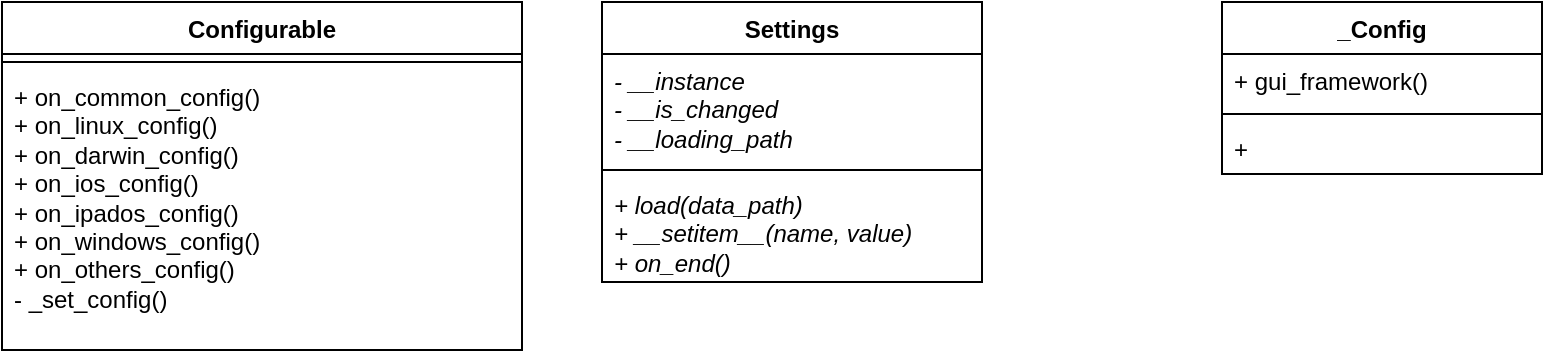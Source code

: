 <mxfile version="26.0.16" pages="7">
  <diagram id="9-pZF-Rw0S_J9Edeu8qU" name="configs">
    <mxGraphModel dx="1364" dy="963" grid="1" gridSize="10" guides="1" tooltips="1" connect="1" arrows="1" fold="1" page="1" pageScale="1" pageWidth="1169" pageHeight="827" math="0" shadow="0">
      <root>
        <mxCell id="0" />
        <mxCell id="1" parent="0" />
        <mxCell id="5zBEDCZIcqUFPj5ZbvoD-1" value="Configurable" style="swimlane;fontStyle=1;align=center;verticalAlign=top;childLayout=stackLayout;horizontal=1;startSize=26;horizontalStack=0;resizeParent=1;resizeParentMax=0;resizeLast=0;collapsible=1;marginBottom=0;whiteSpace=wrap;html=1;" vertex="1" parent="1">
          <mxGeometry x="140" y="130" width="260" height="174" as="geometry" />
        </mxCell>
        <mxCell id="5zBEDCZIcqUFPj5ZbvoD-3" value="" style="line;strokeWidth=1;fillColor=none;align=left;verticalAlign=middle;spacingTop=-1;spacingLeft=3;spacingRight=3;rotatable=0;labelPosition=right;points=[];portConstraint=eastwest;strokeColor=inherit;" vertex="1" parent="5zBEDCZIcqUFPj5ZbvoD-1">
          <mxGeometry y="26" width="260" height="8" as="geometry" />
        </mxCell>
        <mxCell id="5zBEDCZIcqUFPj5ZbvoD-4" value="+&amp;nbsp;on_common_config()&lt;div&gt;+&amp;nbsp;on_linux_config()&lt;/div&gt;&lt;div&gt;+ on_darwin_config()&lt;/div&gt;&lt;div&gt;+&amp;nbsp;on_ios_config()&lt;/div&gt;&lt;div&gt;+&amp;nbsp;on_ipados_config()&lt;/div&gt;&lt;div&gt;+&amp;nbsp;on_windows_config()&lt;/div&gt;&lt;div&gt;+&amp;nbsp;on_others_config()&lt;/div&gt;&lt;div&gt;-&amp;nbsp;_set_config()&lt;/div&gt;" style="text;strokeColor=none;fillColor=none;align=left;verticalAlign=top;spacingLeft=4;spacingRight=4;overflow=hidden;rotatable=0;points=[[0,0.5],[1,0.5]];portConstraint=eastwest;whiteSpace=wrap;html=1;" vertex="1" parent="5zBEDCZIcqUFPj5ZbvoD-1">
          <mxGeometry y="34" width="260" height="140" as="geometry" />
        </mxCell>
        <mxCell id="5zBEDCZIcqUFPj5ZbvoD-5" value="Settings" style="swimlane;fontStyle=1;align=center;verticalAlign=top;childLayout=stackLayout;horizontal=1;startSize=26;horizontalStack=0;resizeParent=1;resizeParentMax=0;resizeLast=0;collapsible=1;marginBottom=0;whiteSpace=wrap;html=1;" vertex="1" parent="1">
          <mxGeometry x="440" y="130" width="190" height="140" as="geometry" />
        </mxCell>
        <mxCell id="5zBEDCZIcqUFPj5ZbvoD-6" value="&lt;i&gt;-&amp;nbsp;__instance&lt;/i&gt;&lt;div&gt;&lt;i&gt;-&amp;nbsp;__is_changed&lt;/i&gt;&lt;/div&gt;&lt;div&gt;&lt;i&gt;-&amp;nbsp;__loading_path&lt;/i&gt;&lt;/div&gt;" style="text;strokeColor=none;fillColor=none;align=left;verticalAlign=top;spacingLeft=4;spacingRight=4;overflow=hidden;rotatable=0;points=[[0,0.5],[1,0.5]];portConstraint=eastwest;whiteSpace=wrap;html=1;" vertex="1" parent="5zBEDCZIcqUFPj5ZbvoD-5">
          <mxGeometry y="26" width="190" height="54" as="geometry" />
        </mxCell>
        <mxCell id="5zBEDCZIcqUFPj5ZbvoD-7" value="" style="line;strokeWidth=1;fillColor=none;align=left;verticalAlign=middle;spacingTop=-1;spacingLeft=3;spacingRight=3;rotatable=0;labelPosition=right;points=[];portConstraint=eastwest;strokeColor=inherit;" vertex="1" parent="5zBEDCZIcqUFPj5ZbvoD-5">
          <mxGeometry y="80" width="190" height="8" as="geometry" />
        </mxCell>
        <mxCell id="5zBEDCZIcqUFPj5ZbvoD-8" value="&lt;i&gt;+&amp;nbsp;load(data_path)&lt;/i&gt;&lt;div&gt;&lt;i&gt;+&amp;nbsp;&lt;/i&gt;&lt;span style=&quot;background-color: transparent;&quot;&gt;&lt;i&gt;__setitem__(name, value)&lt;/i&gt;&lt;/span&gt;&lt;/div&gt;&lt;div&gt;&lt;span style=&quot;background-color: transparent;&quot;&gt;&lt;i&gt;+&amp;nbsp;&lt;/i&gt;&lt;/span&gt;&lt;span style=&quot;background-color: transparent;&quot;&gt;&lt;i&gt;on_end()&lt;/i&gt;&lt;/span&gt;&lt;/div&gt;" style="text;strokeColor=none;fillColor=none;align=left;verticalAlign=top;spacingLeft=4;spacingRight=4;overflow=hidden;rotatable=0;points=[[0,0.5],[1,0.5]];portConstraint=eastwest;whiteSpace=wrap;html=1;" vertex="1" parent="5zBEDCZIcqUFPj5ZbvoD-5">
          <mxGeometry y="88" width="190" height="52" as="geometry" />
        </mxCell>
        <mxCell id="5zBEDCZIcqUFPj5ZbvoD-9" value="_Config" style="swimlane;fontStyle=1;align=center;verticalAlign=top;childLayout=stackLayout;horizontal=1;startSize=26;horizontalStack=0;resizeParent=1;resizeParentMax=0;resizeLast=0;collapsible=1;marginBottom=0;whiteSpace=wrap;html=1;" vertex="1" parent="1">
          <mxGeometry x="750" y="130" width="160" height="86" as="geometry" />
        </mxCell>
        <mxCell id="5zBEDCZIcqUFPj5ZbvoD-10" value="+&amp;nbsp;gui_framework()" style="text;strokeColor=none;fillColor=none;align=left;verticalAlign=top;spacingLeft=4;spacingRight=4;overflow=hidden;rotatable=0;points=[[0,0.5],[1,0.5]];portConstraint=eastwest;whiteSpace=wrap;html=1;" vertex="1" parent="5zBEDCZIcqUFPj5ZbvoD-9">
          <mxGeometry y="26" width="160" height="26" as="geometry" />
        </mxCell>
        <mxCell id="5zBEDCZIcqUFPj5ZbvoD-11" value="" style="line;strokeWidth=1;fillColor=none;align=left;verticalAlign=middle;spacingTop=-1;spacingLeft=3;spacingRight=3;rotatable=0;labelPosition=right;points=[];portConstraint=eastwest;strokeColor=inherit;" vertex="1" parent="5zBEDCZIcqUFPj5ZbvoD-9">
          <mxGeometry y="52" width="160" height="8" as="geometry" />
        </mxCell>
        <mxCell id="5zBEDCZIcqUFPj5ZbvoD-12" value="+" style="text;strokeColor=none;fillColor=none;align=left;verticalAlign=top;spacingLeft=4;spacingRight=4;overflow=hidden;rotatable=0;points=[[0,0.5],[1,0.5]];portConstraint=eastwest;whiteSpace=wrap;html=1;" vertex="1" parent="5zBEDCZIcqUFPj5ZbvoD-9">
          <mxGeometry y="60" width="160" height="26" as="geometry" />
        </mxCell>
      </root>
    </mxGraphModel>
  </diagram>
  <diagram name="Core" id="AL0cdQvi5FRuIh2xZ99f">
    <mxGraphModel dx="1364" dy="1790" grid="1" gridSize="10" guides="1" tooltips="1" connect="1" arrows="1" fold="1" page="1" pageScale="1" pageWidth="1169" pageHeight="827" math="0" shadow="0">
      <root>
        <mxCell id="0" />
        <mxCell id="1" parent="0" />
        <mxCell id="gdZ6_S69IoXD41TULGDS-6" value="AbstractApp" style="swimlane;fontStyle=1;align=center;verticalAlign=top;childLayout=stackLayout;horizontal=1;startSize=26;horizontalStack=0;resizeParent=1;resizeParentMax=0;resizeLast=0;collapsible=1;marginBottom=0;whiteSpace=wrap;html=1;" parent="1" vertex="1">
          <mxGeometry x="495" y="390" width="195" height="190" as="geometry" />
        </mxCell>
        <mxCell id="gdZ6_S69IoXD41TULGDS-7" value="+ event_dispatchers_table&amp;nbsp;&lt;span style=&quot;background-color: transparent; color: light-dark(rgb(0, 0, 0), rgb(255, 255, 255));&quot;&gt;:{}&lt;/span&gt;&lt;div&gt;&lt;span style=&quot;background-color: transparent; color: light-dark(rgb(0, 0, 0), rgb(255, 255, 255));&quot;&gt;+&amp;nbsp;&lt;/span&gt;&lt;span style=&quot;background-color: transparent;&quot;&gt;path&lt;/span&gt;&lt;/div&gt;&lt;div&gt;&lt;span style=&quot;background-color: transparent;&quot;&gt;+&amp;nbsp;&lt;/span&gt;&lt;span style=&quot;background-color: transparent;&quot;&gt;data_path&lt;/span&gt;&lt;/div&gt;" style="text;strokeColor=none;fillColor=none;align=left;verticalAlign=top;spacingLeft=4;spacingRight=4;overflow=hidden;rotatable=0;points=[[0,0.5],[1,0.5]];portConstraint=eastwest;whiteSpace=wrap;html=1;" parent="gdZ6_S69IoXD41TULGDS-6" vertex="1">
          <mxGeometry y="26" width="195" height="54" as="geometry" />
        </mxCell>
        <mxCell id="gdZ6_S69IoXD41TULGDS-8" value="" style="line;strokeWidth=1;fillColor=none;align=left;verticalAlign=middle;spacingTop=-1;spacingLeft=3;spacingRight=3;rotatable=0;labelPosition=right;points=[];portConstraint=eastwest;strokeColor=inherit;" parent="gdZ6_S69IoXD41TULGDS-6" vertex="1">
          <mxGeometry y="80" width="195" height="8" as="geometry" />
        </mxCell>
        <mxCell id="gdZ6_S69IoXD41TULGDS-9" value="+ on_begin()&lt;div&gt;+&amp;nbsp;on_load()&lt;br&gt;&lt;div&gt;+&amp;nbsp;on_end()&lt;/div&gt;&lt;div&gt;+&amp;nbsp;reset_event_dispatchers_table()&lt;/div&gt;&lt;div&gt;&lt;span style=&quot;background-color: transparent; color: light-dark(rgb(0, 0, 0), rgb(255, 255, 255));&quot;&gt;-&amp;nbsp;__enumerate_elements(root)&lt;/span&gt;&lt;/div&gt;&lt;div&gt;- _set_config()&lt;/div&gt;&lt;/div&gt;" style="text;strokeColor=none;fillColor=none;align=left;verticalAlign=top;spacingLeft=4;spacingRight=4;overflow=hidden;rotatable=0;points=[[0,0.5],[1,0.5]];portConstraint=eastwest;whiteSpace=wrap;html=1;" parent="gdZ6_S69IoXD41TULGDS-6" vertex="1">
          <mxGeometry y="88" width="195" height="102" as="geometry" />
        </mxCell>
        <mxCell id="gdZ6_S69IoXD41TULGDS-26" value="ServiceRegistry (singleton)" style="swimlane;fontStyle=1;align=center;verticalAlign=top;childLayout=stackLayout;horizontal=1;startSize=26;horizontalStack=0;resizeParent=1;resizeParentMax=0;resizeLast=0;collapsible=1;marginBottom=0;whiteSpace=wrap;html=1;" parent="1" vertex="1">
          <mxGeometry x="70" y="410" width="270" height="130" as="geometry" />
        </mxCell>
        <mxCell id="gdZ6_S69IoXD41TULGDS-27" value="&lt;div&gt;&lt;span style=&quot;background-color: transparent; color: light-dark(rgb(0, 0, 0), rgb(255, 255, 255));&quot;&gt;+&amp;nbsp;&lt;/span&gt;&lt;span style=&quot;background-color: transparent;&quot;&gt;services&lt;/span&gt;&lt;/div&gt;&lt;div&gt;&lt;span style=&quot;background-color: transparent;&quot;&gt;+&amp;nbsp;&lt;/span&gt;&lt;span style=&quot;background-color: transparent;&quot;&gt;bind_event(event)&lt;/span&gt;&lt;/div&gt;&lt;div&gt;&lt;span style=&quot;background-color: transparent; color: light-dark(rgb(0, 0, 0), rgb(255, 255, 255));&quot;&gt;+&amp;nbsp;&lt;/span&gt;&lt;span style=&quot;background-color: transparent;&quot;&gt;register_service&lt;/span&gt;&lt;span style=&quot;background-color: transparent; color: light-dark(rgb(0, 0, 0), rgb(255, 255, 255));&quot;&gt;(id, element, app, eventType)&lt;/span&gt;&lt;/div&gt;&lt;div&gt;+ on_exit()&lt;/div&gt;&lt;div&gt;+&amp;nbsp;fire_event(id, app)&lt;/div&gt;&lt;div&gt;+&amp;nbsp;fire_async_event(id, app)&lt;/div&gt;" style="text;strokeColor=none;fillColor=none;align=left;verticalAlign=top;spacingLeft=4;spacingRight=4;overflow=hidden;rotatable=0;points=[[0,0.5],[1,0.5]];portConstraint=eastwest;whiteSpace=wrap;html=1;" parent="gdZ6_S69IoXD41TULGDS-26" vertex="1">
          <mxGeometry y="26" width="270" height="104" as="geometry" />
        </mxCell>
        <mxCell id="gdZ6_S69IoXD41TULGDS-28" value="Service" style="swimlane;fontStyle=1;align=center;verticalAlign=top;childLayout=stackLayout;horizontal=1;startSize=26;horizontalStack=0;resizeParent=1;resizeParentMax=0;resizeLast=0;collapsible=1;marginBottom=0;whiteSpace=wrap;html=1;" parent="1" vertex="1">
          <mxGeometry x="40" y="589" width="370" height="70" as="geometry" />
        </mxCell>
        <mxCell id="gdZ6_S69IoXD41TULGDS-29" value="&lt;div&gt;&lt;span style=&quot;background-color: transparent; color: light-dark(rgb(0, 0, 0), rgb(255, 255, 255));&quot;&gt;+&amp;nbsp;&lt;/span&gt;&lt;span style=&quot;background-color: transparent;&quot;&gt;handle_event(widget, app,&amp;nbsp;&lt;/span&gt;&lt;span style=&quot;background-color: transparent;&quot;&gt;service_callback,&amp;nbsp;&lt;/span&gt;&lt;span style=&quot;background-color: transparent;&quot;&gt;*args,, **kwargs)&lt;/span&gt;&lt;/div&gt;&lt;div&gt;&lt;span style=&quot;background-color: transparent; color: light-dark(rgb(0, 0, 0), rgb(255, 255, 255));&quot;&gt;+ on_exit()&lt;/span&gt;&lt;br&gt;&lt;/div&gt;" style="text;strokeColor=none;fillColor=none;align=left;verticalAlign=top;spacingLeft=4;spacingRight=4;overflow=hidden;rotatable=0;points=[[0,0.5],[1,0.5]];portConstraint=eastwest;whiteSpace=wrap;html=1;" parent="gdZ6_S69IoXD41TULGDS-28" vertex="1">
          <mxGeometry y="26" width="370" height="44" as="geometry" />
        </mxCell>
        <mxCell id="gdZ6_S69IoXD41TULGDS-31" value="Registers elements callback&amp;nbsp;&lt;div&gt;in services&lt;/div&gt;" style="endArrow=open;endSize=12;dashed=1;html=1;rounded=0;exitX=0;exitY=0.5;exitDx=0;exitDy=0;entryX=0.995;entryY=0.278;entryDx=0;entryDy=0;entryPerimeter=0;" parent="1" source="gdZ6_S69IoXD41TULGDS-7" target="gdZ6_S69IoXD41TULGDS-27" edge="1">
          <mxGeometry width="160" relative="1" as="geometry">
            <mxPoint x="700" y="810" as="sourcePoint" />
            <mxPoint x="860" y="810" as="targetPoint" />
            <Array as="points" />
          </mxGeometry>
        </mxCell>
        <mxCell id="gdZ6_S69IoXD41TULGDS-33" value="store in&amp;nbsp;services" style="endArrow=open;endSize=12;dashed=1;html=1;rounded=0;exitX=0.595;exitY=1.019;exitDx=0;exitDy=0;exitPerimeter=0;entryX=0.5;entryY=0;entryDx=0;entryDy=0;" parent="1" source="gdZ6_S69IoXD41TULGDS-27" target="gdZ6_S69IoXD41TULGDS-28" edge="1">
          <mxGeometry width="160" relative="1" as="geometry">
            <mxPoint x="240" y="770" as="sourcePoint" />
            <mxPoint x="280" y="700" as="targetPoint" />
          </mxGeometry>
        </mxCell>
        <mxCell id="gdZ6_S69IoXD41TULGDS-38" value="dispatcher" style="endArrow=block;endFill=1;html=1;align=left;verticalAlign=top;rounded=0;exitX=0.5;exitY=0;exitDx=0;exitDy=0;entryX=0.5;entryY=1;entryDx=0;entryDy=0;" parent="1" source="gdZ6_S69IoXD41TULGDS-26" target="3MyIG7mtj0wSnKU9VV82-1" edge="1">
          <mxGeometry relative="1" as="geometry">
            <mxPoint x="380" y="390" as="sourcePoint" />
            <mxPoint x="170" y="330" as="targetPoint" />
          </mxGeometry>
        </mxCell>
        <mxCell id="gdZ6_S69IoXD41TULGDS-39" value="1" style="edgeLabel;resizable=0;html=1;align=left;verticalAlign=bottom;" parent="gdZ6_S69IoXD41TULGDS-38" connectable="0" vertex="1">
          <mxGeometry x="-1" relative="1" as="geometry">
            <mxPoint x="-46" y="-23" as="offset" />
          </mxGeometry>
        </mxCell>
        <mxCell id="gdZ6_S69IoXD41TULGDS-40" value="SyncService" style="swimlane;fontStyle=1;align=center;verticalAlign=top;childLayout=stackLayout;horizontal=1;startSize=26;horizontalStack=0;resizeParent=1;resizeParentMax=0;resizeLast=0;collapsible=1;marginBottom=0;whiteSpace=wrap;html=1;" parent="1" vertex="1">
          <mxGeometry x="20" y="729" width="180" height="52" as="geometry" />
        </mxCell>
        <mxCell id="gdZ6_S69IoXD41TULGDS-41" value="+ handle_event(widget, app)" style="text;strokeColor=none;fillColor=none;align=left;verticalAlign=top;spacingLeft=4;spacingRight=4;overflow=hidden;rotatable=0;points=[[0,0.5],[1,0.5]];portConstraint=eastwest;whiteSpace=wrap;html=1;" parent="gdZ6_S69IoXD41TULGDS-40" vertex="1">
          <mxGeometry y="26" width="180" height="26" as="geometry" />
        </mxCell>
        <mxCell id="gdZ6_S69IoXD41TULGDS-42" value="AsyncService" style="swimlane;fontStyle=1;align=center;verticalAlign=top;childLayout=stackLayout;horizontal=1;startSize=26;horizontalStack=0;resizeParent=1;resizeParentMax=0;resizeLast=0;collapsible=1;marginBottom=0;whiteSpace=wrap;html=1;" parent="1" vertex="1">
          <mxGeometry x="240" y="728" width="220" height="60" as="geometry" />
        </mxCell>
        <mxCell id="gdZ6_S69IoXD41TULGDS-43" value="+&amp;nbsp;async_handle_event&lt;span style=&quot;color: light-dark(rgb(0, 0, 0), rgb(255, 255, 255)); background-color: transparent;&quot;&gt;(widget, app)&lt;/span&gt;" style="text;strokeColor=none;fillColor=none;align=left;verticalAlign=top;spacingLeft=4;spacingRight=4;overflow=hidden;rotatable=0;points=[[0,0.5],[1,0.5]];portConstraint=eastwest;whiteSpace=wrap;html=1;" parent="gdZ6_S69IoXD41TULGDS-42" vertex="1">
          <mxGeometry y="26" width="220" height="34" as="geometry" />
        </mxCell>
        <mxCell id="gdZ6_S69IoXD41TULGDS-44" value="" style="endArrow=block;endSize=16;endFill=0;html=1;rounded=0;entryX=0.47;entryY=0.958;entryDx=0;entryDy=0;entryPerimeter=0;exitX=0.5;exitY=0;exitDx=0;exitDy=0;" parent="1" source="gdZ6_S69IoXD41TULGDS-40" target="gdZ6_S69IoXD41TULGDS-29" edge="1">
          <mxGeometry width="160" relative="1" as="geometry">
            <mxPoint x="80" y="698.99" as="sourcePoint" />
            <mxPoint x="224" y="599.998" as="targetPoint" />
            <Array as="points">
              <mxPoint x="110" y="690" />
              <mxPoint x="214" y="690" />
            </Array>
          </mxGeometry>
        </mxCell>
        <mxCell id="gdZ6_S69IoXD41TULGDS-45" value="" style="endArrow=block;endSize=16;endFill=0;html=1;rounded=0;entryX=0.557;entryY=1.017;entryDx=0;entryDy=0;entryPerimeter=0;exitX=0.5;exitY=0;exitDx=0;exitDy=0;" parent="1" source="gdZ6_S69IoXD41TULGDS-42" target="gdZ6_S69IoXD41TULGDS-29" edge="1">
          <mxGeometry width="160" relative="1" as="geometry">
            <mxPoint x="110" y="720" as="sourcePoint" />
            <mxPoint x="234" y="619" as="targetPoint" />
            <Array as="points">
              <mxPoint x="350" y="690" />
              <mxPoint x="246" y="690" />
            </Array>
          </mxGeometry>
        </mxCell>
        <mxCell id="TBnvN2A0iCR6mmOFYrYD-3" value="layout" style="endArrow=block;endFill=1;html=1;align=left;verticalAlign=top;rounded=0;exitX=1;exitY=0.5;exitDx=0;exitDy=0;entryX=0;entryY=0.048;entryDx=0;entryDy=0;entryPerimeter=0;" parent="1" source="gdZ6_S69IoXD41TULGDS-7" target="SonC8s3AuwQog5UMEUxm-1" edge="1">
          <mxGeometry x="-0.872" y="-5" relative="1" as="geometry">
            <mxPoint x="630" y="530" as="sourcePoint" />
            <mxPoint x="790" y="530" as="targetPoint" />
            <mxPoint as="offset" />
          </mxGeometry>
        </mxCell>
        <mxCell id="TBnvN2A0iCR6mmOFYrYD-4" value="1" style="edgeLabel;resizable=0;html=1;align=left;verticalAlign=bottom;" parent="TBnvN2A0iCR6mmOFYrYD-3" connectable="0" vertex="1">
          <mxGeometry x="-1" relative="1" as="geometry" />
        </mxCell>
        <mxCell id="TBnvN2A0iCR6mmOFYrYD-7" value="&lt;div&gt;&lt;ul&gt;&lt;li&gt;&lt;span style=&quot;background-color: transparent;&quot;&gt;&amp;nbsp;&lt;b&gt;event_dispatchers_table&lt;/b&gt;&amp;nbsp;is a dictionary of dictionaries, with EventTYpes as key.&lt;br&gt;&lt;/span&gt;&lt;/li&gt;&lt;li&gt;&lt;span style=&quot;background-color: transparent;&quot;&gt;&lt;div&gt;&lt;b&gt;__enumerate_elements()&lt;/b&gt;:&lt;/div&gt;&lt;div&gt;&amp;nbsp; - Serachs the UI tree and finds all the elements with id.&amp;nbsp;&lt;/div&gt;&lt;div&gt;&amp;nbsp; - If the element supports one of the EventTypes event, store the id and and eventType.&lt;/div&gt;&lt;/span&gt;&lt;/li&gt;&lt;li&gt;&lt;div&gt;&lt;div&gt;&lt;b style=&quot;background-color: transparent; color: light-dark(rgb(0, 0, 0), rgb(255, 255, 255));&quot;&gt;on_begin&lt;/b&gt;&lt;span style=&quot;background-color: transparent; color: light-dark(rgb(0, 0, 0), rgb(255, 255, 255));&quot;&gt;:&lt;/span&gt;&lt;br&gt;&lt;/div&gt;&lt;div&gt;1- calls&amp;nbsp;&lt;b&gt;build_layout&lt;/b&gt;.&lt;/div&gt;&lt;div&gt;2- calls&lt;b&gt;&amp;nbsp;&lt;span style=&quot;background-color: transparent; color: light-dark(rgb(0, 0, 0), rgb(255, 255, 255));&quot;&gt;__enumerate_elements()&lt;/span&gt;&lt;/b&gt;&lt;/div&gt;&lt;div&gt;&lt;span style=&quot;background-color: transparent; color: light-dark(rgb(0, 0, 0), rgb(255, 255, 255));&quot;&gt;3- registers all eventType and UI elements that are in&amp;nbsp;&lt;/span&gt;&lt;span style=&quot;background-color: transparent;&quot;&gt;event_dispatchers_table in&amp;nbsp;&lt;/span&gt;&lt;span style=&quot;background-color: transparent;&quot;&gt;&lt;b&gt;ServiceRegistry&#39;s&lt;/b&gt;&amp;nbsp;&lt;/span&gt;&lt;span style=&quot;background-color: transparent;&quot;&gt;&lt;b&gt;register_service()&lt;/b&gt;.&lt;/span&gt;&lt;/div&gt;&lt;/div&gt;&lt;/li&gt;&lt;/ul&gt;&lt;/div&gt;" style="shape=note;size=15;align=left;spacingLeft=10;html=1;whiteSpace=wrap;verticalAlign=middle;labelPosition=center;verticalLabelPosition=middle;" parent="1" vertex="1">
          <mxGeometry x="760" y="-110" width="487.5" height="170" as="geometry" />
        </mxCell>
        <mxCell id="TBnvN2A0iCR6mmOFYrYD-9" value="" style="edgeStyle=none;endArrow=none;exitX=0.5;exitY=1;dashed=1;html=1;rounded=0;exitDx=0;exitDy=0;exitPerimeter=0;" parent="1" source="TBnvN2A0iCR6mmOFYrYD-7" target="gdZ6_S69IoXD41TULGDS-6" edge="1">
          <mxGeometry x="1" relative="1" as="geometry">
            <mxPoint x="710" y="170" as="targetPoint" />
            <Array as="points">
              <mxPoint x="590" y="100" />
            </Array>
          </mxGeometry>
        </mxCell>
        <mxCell id="3MyIG7mtj0wSnKU9VV82-1" value="EventDispatcher" style="swimlane;fontStyle=1;align=center;verticalAlign=top;childLayout=stackLayout;horizontal=1;startSize=26;horizontalStack=0;resizeParent=1;resizeParentMax=0;resizeLast=0;collapsible=1;marginBottom=0;whiteSpace=wrap;html=1;" parent="1" vertex="1">
          <mxGeometry x="45" y="110" width="320" height="240" as="geometry">
            <mxRectangle x="70" y="-14" width="130" height="30" as="alternateBounds" />
          </mxGeometry>
        </mxCell>
        <mxCell id="3MyIG7mtj0wSnKU9VV82-2" value="+&amp;nbsp;listeners&lt;div&gt;+&amp;nbsp;listeners_framework&lt;/div&gt;&lt;div&gt;+&amp;nbsp;async_listeners&lt;/div&gt;&lt;div&gt;+async_listeners_framework&lt;/div&gt;" style="text;strokeColor=none;fillColor=none;align=left;verticalAlign=top;spacingLeft=4;spacingRight=4;overflow=hidden;rotatable=0;points=[[0,0.5],[1,0.5]];portConstraint=eastwest;whiteSpace=wrap;html=1;" parent="3MyIG7mtj0wSnKU9VV82-1" vertex="1">
          <mxGeometry y="26" width="320" height="74" as="geometry" />
        </mxCell>
        <mxCell id="3MyIG7mtj0wSnKU9VV82-3" value="" style="line;strokeWidth=1;fillColor=none;align=left;verticalAlign=middle;spacingTop=-1;spacingLeft=3;spacingRight=3;rotatable=0;labelPosition=right;points=[];portConstraint=eastwest;strokeColor=inherit;" parent="3MyIG7mtj0wSnKU9VV82-1" vertex="1">
          <mxGeometry y="100" width="320" height="8" as="geometry" />
        </mxCell>
        <mxCell id="3MyIG7mtj0wSnKU9VV82-4" value="+ register(event_name, callback)&lt;div&gt;+&amp;nbsp;register_async(event_name, async_callback)&lt;/div&gt;&lt;div&gt;+ register_framework(&lt;span style=&quot;background-color: transparent; color: light-dark(rgb(0, 0, 0), rgb(255, 255, 255));&quot;&gt;event_name, async_callback&lt;/span&gt;&lt;span style=&quot;background-color: transparent; color: light-dark(rgb(0, 0, 0), rgb(255, 255, 255));&quot;&gt;)&lt;/span&gt;&lt;/div&gt;&lt;div&gt;&lt;span style=&quot;background-color: transparent; color: light-dark(rgb(0, 0, 0), rgb(255, 255, 255));&quot;&gt;+&lt;/span&gt;&lt;span style=&quot;background-color: transparent;&quot;&gt;register_async_framework&lt;/span&gt;&lt;span style=&quot;background-color: transparent; color: light-dark(rgb(0, 0, 0), rgb(255, 255, 255));&quot;&gt;(&lt;/span&gt;&lt;span style=&quot;background-color: transparent; color: light-dark(rgb(0, 0, 0), rgb(255, 255, 255));&quot;&gt;event_name, async_callback&lt;/span&gt;&lt;span style=&quot;background-color: transparent; color: light-dark(rgb(0, 0, 0), rgb(255, 255, 255));&quot;&gt;)&lt;/span&gt;&lt;/div&gt;&lt;div&gt;+&amp;nbsp;dispatch(event_name, *args, **kwargs)&lt;/div&gt;&lt;div&gt;+&amp;nbsp;dispatch_async(event_name, *args, **kwargs)&lt;/div&gt;&lt;div&gt;+&amp;nbsp;service_callback(id, app)&lt;/div&gt;&lt;div&gt;+ service_async_callback(id, app)&lt;/div&gt;" style="text;strokeColor=none;fillColor=none;align=left;verticalAlign=top;spacingLeft=4;spacingRight=4;overflow=hidden;rotatable=0;points=[[0,0.5],[1,0.5]];portConstraint=eastwest;whiteSpace=wrap;html=1;" parent="3MyIG7mtj0wSnKU9VV82-1" vertex="1">
          <mxGeometry y="108" width="320" height="132" as="geometry" />
        </mxCell>
        <mxCell id="3MyIG7mtj0wSnKU9VV82-5" value="&lt;b&gt;register_service:&lt;/b&gt;&lt;div&gt;&lt;b&gt;&lt;br&gt;&lt;/b&gt;&lt;/div&gt;" style="shape=note;size=15;align=left;spacingLeft=10;html=1;whiteSpace=wrap;" parent="1" vertex="1">
          <mxGeometry x="510" y="657" width="190" height="65" as="geometry" />
        </mxCell>
        <mxCell id="3MyIG7mtj0wSnKU9VV82-6" value="" style="edgeStyle=none;endArrow=none;exitX=1;exitY=0.595;dashed=1;html=1;rounded=0;exitDx=0;exitDy=0;exitPerimeter=0;entryX=0.003;entryY=0.354;entryDx=0;entryDy=0;entryPerimeter=0;" parent="1" source="gdZ6_S69IoXD41TULGDS-27" target="3MyIG7mtj0wSnKU9VV82-5" edge="1">
          <mxGeometry x="1" relative="1" as="geometry">
            <mxPoint x="640" y="368" as="targetPoint" />
            <mxPoint x="640" y="340" as="sourcePoint" />
          </mxGeometry>
        </mxCell>
        <mxCell id="3MyIG7mtj0wSnKU9VV82-7" value="&lt;b style=&quot;background-color: transparent; color: light-dark(rgb(0, 0, 0), rgb(255, 255, 255));&quot;&gt;service_callback and&amp;nbsp;&lt;span style=&quot;background-color: transparent;&quot;&gt;service_async_callback:&lt;/span&gt;&lt;/b&gt;&lt;br&gt;&lt;span style=&quot;background-color: transparent;&quot;&gt;&lt;ol style=&quot;color: light-dark(rgb(0, 0, 0), rgb(255, 255, 255));&quot;&gt;&lt;li style=&quot;&quot;&gt;These methods will be called by the event of the UI .It is attached in register_service method of &lt;b&gt;ServiceRegistry&lt;/b&gt;.&lt;/li&gt;&lt;li style=&quot;&quot;&gt;They return a decorated dispatch methods. The decoration include id, UI element, app and extrakwargs.&lt;/li&gt;&lt;/ol&gt;&lt;div style=&quot;&quot;&gt;&lt;b&gt;dispatch and&amp;nbsp;dispatch_async:&lt;br&gt;&lt;/b&gt;&lt;/div&gt;&lt;div style=&quot;&quot;&gt;&lt;ol&gt;&lt;li&gt;Framework callbacks are called first if they are registred (Toga only)&lt;/li&gt;&lt;li&gt;Services (ServiceStartegy) call backs are called next.&amp;nbsp;&lt;/li&gt;&lt;ul&gt;&lt;li&gt;&lt;span style=&quot;background-color: transparent; color: light-dark(rgb(0, 0, 0), rgb(255, 255, 255));&quot;&gt;If there are no extra key-value arguments, UI element, app pass as the argumet. Any *args and **kwargs from caller on the event is also pass through.&lt;/span&gt;&lt;/li&gt;&lt;li&gt;&lt;span style=&quot;background-color: transparent; color: light-dark(rgb(0, 0, 0), rgb(255, 255, 255));&quot;&gt;If the extra key-value arguments has been provided on attach time, they will pass along UI element and app. &lt;b&gt;IMPORTANT: the callable extra key-value arguments&#39; value are called before passing. As a result, parameters can be linked to UI elements.&lt;/b&gt;&lt;br&gt;&lt;/span&gt;&lt;/li&gt;&lt;/ul&gt;&lt;/ol&gt;&lt;/div&gt;&lt;/span&gt;" style="shape=note;size=15;align=left;spacingLeft=10;html=1;whiteSpace=wrap;" parent="1" vertex="1">
          <mxGeometry x="52.5" y="-150" width="697.5" height="210" as="geometry" />
        </mxCell>
        <mxCell id="3MyIG7mtj0wSnKU9VV82-8" value="" style="edgeStyle=none;endArrow=none;exitX=0.328;exitY=0;dashed=1;html=1;rounded=0;exitDx=0;exitDy=0;exitPerimeter=0;entryX=0.265;entryY=0.982;entryDx=0;entryDy=0;entryPerimeter=0;" parent="1" source="3MyIG7mtj0wSnKU9VV82-1" target="3MyIG7mtj0wSnKU9VV82-7" edge="1">
          <mxGeometry x="1" relative="1" as="geometry">
            <mxPoint x="580" y="-192" as="targetPoint" />
            <mxPoint x="280" y="-80" as="sourcePoint" />
          </mxGeometry>
        </mxCell>
        <mxCell id="AlrhvVPxzD8qlhu3QCaw-5" value="ml_app" style="endArrow=block;endFill=1;html=1;align=left;verticalAlign=top;rounded=0;exitX=0.006;exitY=0.306;exitDx=0;exitDy=0;entryX=1.01;entryY=0.353;entryDx=0;entryDy=0;entryPerimeter=0;exitPerimeter=0;" parent="1" source="SonC8s3AuwQog5UMEUxm-4" target="gdZ6_S69IoXD41TULGDS-9" edge="1">
          <mxGeometry x="-0.07" y="-35" relative="1" as="geometry">
            <mxPoint x="730" y="411" as="sourcePoint" />
            <mxPoint x="810" y="411" as="targetPoint" />
            <mxPoint as="offset" />
            <Array as="points" />
          </mxGeometry>
        </mxCell>
        <mxCell id="AlrhvVPxzD8qlhu3QCaw-6" value="1" style="edgeLabel;resizable=0;html=1;align=left;verticalAlign=bottom;" parent="AlrhvVPxzD8qlhu3QCaw-5" connectable="0" vertex="1">
          <mxGeometry x="-1" relative="1" as="geometry">
            <mxPoint x="-24" y="17" as="offset" />
          </mxGeometry>
        </mxCell>
        <mxCell id="SonC8s3AuwQog5UMEUxm-1" value="AbstractLayout" style="swimlane;fontStyle=1;align=center;verticalAlign=top;childLayout=stackLayout;horizontal=1;startSize=26;horizontalStack=0;resizeParent=1;resizeParentMax=0;resizeLast=0;collapsible=1;marginBottom=0;whiteSpace=wrap;html=1;" vertex="1" parent="1">
          <mxGeometry x="780" y="438" width="180" height="120" as="geometry" />
        </mxCell>
        <mxCell id="SonC8s3AuwQog5UMEUxm-2" value="+ app" style="text;strokeColor=none;fillColor=none;align=left;verticalAlign=top;spacingLeft=4;spacingRight=4;overflow=hidden;rotatable=0;points=[[0,0.5],[1,0.5]];portConstraint=eastwest;whiteSpace=wrap;html=1;" vertex="1" parent="SonC8s3AuwQog5UMEUxm-1">
          <mxGeometry y="26" width="180" height="24" as="geometry" />
        </mxCell>
        <mxCell id="SonC8s3AuwQog5UMEUxm-3" value="" style="line;strokeWidth=1;fillColor=none;align=left;verticalAlign=middle;spacingTop=-1;spacingLeft=3;spacingRight=3;rotatable=0;labelPosition=right;points=[];portConstraint=eastwest;strokeColor=inherit;" vertex="1" parent="SonC8s3AuwQog5UMEUxm-1">
          <mxGeometry y="50" width="180" height="8" as="geometry" />
        </mxCell>
        <mxCell id="SonC8s3AuwQog5UMEUxm-4" value="+ build_layout()&lt;div&gt;+ on_load()&lt;br&gt;&lt;div&gt;+ on_end()&lt;/div&gt;&lt;/div&gt;" style="text;strokeColor=none;fillColor=none;align=left;verticalAlign=top;spacingLeft=4;spacingRight=4;overflow=hidden;rotatable=0;points=[[0,0.5],[1,0.5]];portConstraint=eastwest;whiteSpace=wrap;html=1;" vertex="1" parent="SonC8s3AuwQog5UMEUxm-1">
          <mxGeometry y="58" width="180" height="62" as="geometry" />
        </mxCell>
        <mxCell id="O-zxDHjBKHIZiBgO4gNQ-3" value="" style="endArrow=block;endSize=16;endFill=0;html=1;rounded=0;entryX=0.315;entryY=1.007;entryDx=0;entryDy=0;entryPerimeter=0;exitX=0.75;exitY=0;exitDx=0;exitDy=0;" edge="1" parent="1" source="gdZ6_S69IoXD41TULGDS-6" target="WQG3VA2Q_sRJpD-Sb9dl-3">
          <mxGeometry width="160" relative="1" as="geometry">
            <mxPoint x="610" y="590" as="sourcePoint" />
            <mxPoint x="713.97" y="309.062" as="targetPoint" />
          </mxGeometry>
        </mxCell>
        <mxCell id="O-zxDHjBKHIZiBgO4gNQ-4" value="" style="endArrow=block;endSize=16;endFill=0;html=1;rounded=0;entryX=0.65;entryY=0.993;entryDx=0;entryDy=0;entryPerimeter=0;exitX=0.428;exitY=0.01;exitDx=0;exitDy=0;exitPerimeter=0;" edge="1" parent="1" source="SonC8s3AuwQog5UMEUxm-1" target="WQG3VA2Q_sRJpD-Sb9dl-3">
          <mxGeometry width="160" relative="1" as="geometry">
            <mxPoint x="640" y="400" as="sourcePoint" />
            <mxPoint x="839.97" y="312.01" as="targetPoint" />
          </mxGeometry>
        </mxCell>
        <mxCell id="RXiVu1X_XXF33Ti4l-_O-1" value="ServiceArgumentError" style="swimlane;fontStyle=1;align=center;verticalAlign=top;childLayout=stackLayout;horizontal=1;startSize=26;horizontalStack=0;resizeParent=1;resizeParentMax=0;resizeLast=0;collapsible=1;marginBottom=0;whiteSpace=wrap;html=1;" vertex="1" parent="1">
          <mxGeometry x="950" y="166" width="160" height="52" as="geometry" />
        </mxCell>
        <mxCell id="U6aS5UTWIb-m5CYD7BO7-3" value="EventType" style="swimlane;fontStyle=1;align=center;verticalAlign=top;childLayout=stackLayout;horizontal=1;startSize=26;horizontalStack=0;resizeParent=1;resizeParentMax=0;resizeLast=0;collapsible=1;marginBottom=0;whiteSpace=wrap;html=1;" vertex="1" parent="1">
          <mxGeometry x="960" y="239.5" width="160" height="174" as="geometry" />
        </mxCell>
        <mxCell id="U6aS5UTWIb-m5CYD7BO7-4" value="+&amp;nbsp;ON_PRESS = 0&lt;div&gt;&lt;div&gt;+ ON_RELEASE = 1&lt;/div&gt;&lt;div&gt;+ ON_CHANGE = 2&lt;/div&gt;&lt;div&gt;+ ON_TOUCH_DOWN = 3&lt;/div&gt;&lt;div&gt;+ ON_TOUCH_MOVE = 4&lt;/div&gt;&lt;div&gt;+ ON_TOUCH_UP = 5&lt;/div&gt;&lt;div&gt;+ BIND = 100&lt;/div&gt;&lt;/div&gt;" style="text;strokeColor=none;fillColor=none;align=left;verticalAlign=top;spacingLeft=4;spacingRight=4;overflow=hidden;rotatable=0;points=[[0,0.5],[1,0.5]];portConstraint=eastwest;whiteSpace=wrap;html=1;" vertex="1" parent="U6aS5UTWIb-m5CYD7BO7-3">
          <mxGeometry y="26" width="160" height="114" as="geometry" />
        </mxCell>
        <mxCell id="U6aS5UTWIb-m5CYD7BO7-5" value="" style="line;strokeWidth=1;fillColor=none;align=left;verticalAlign=middle;spacingTop=-1;spacingLeft=3;spacingRight=3;rotatable=0;labelPosition=right;points=[];portConstraint=eastwest;strokeColor=inherit;" vertex="1" parent="U6aS5UTWIb-m5CYD7BO7-3">
          <mxGeometry y="140" width="160" height="8" as="geometry" />
        </mxCell>
        <mxCell id="U6aS5UTWIb-m5CYD7BO7-6" value="+&amp;nbsp;&lt;i&gt;get_all_eventTypes()&lt;/i&gt;" style="text;strokeColor=none;fillColor=none;align=left;verticalAlign=top;spacingLeft=4;spacingRight=4;overflow=hidden;rotatable=0;points=[[0,0.5],[1,0.5]];portConstraint=eastwest;whiteSpace=wrap;html=1;" vertex="1" parent="U6aS5UTWIb-m5CYD7BO7-3">
          <mxGeometry y="148" width="160" height="26" as="geometry" />
        </mxCell>
        <mxCell id="wNVKRd8qfGys3dPhzQr_-1" value="Event" style="swimlane;fontStyle=1;align=center;verticalAlign=top;childLayout=stackLayout;horizontal=1;startSize=26;horizontalStack=0;resizeParent=1;resizeParentMax=0;resizeLast=0;collapsible=1;marginBottom=0;whiteSpace=wrap;html=1;" vertex="1" parent="1">
          <mxGeometry x="990" y="453" width="160" height="164" as="geometry" />
        </mxCell>
        <mxCell id="wNVKRd8qfGys3dPhzQr_-2" value="+ is&lt;div&gt;+&amp;nbsp;eventType&lt;/div&gt;&lt;div&gt;+ service&lt;/div&gt;&lt;div&gt;+&amp;nbsp;property_name&lt;/div&gt;&lt;div&gt;+ service_callback&lt;/div&gt;&lt;div&gt;+&amp;nbsp;extra_kwargs&lt;/div&gt;&lt;div&gt;&lt;br&gt;&lt;/div&gt;" style="text;strokeColor=none;fillColor=none;align=left;verticalAlign=top;spacingLeft=4;spacingRight=4;overflow=hidden;rotatable=0;points=[[0,0.5],[1,0.5]];portConstraint=eastwest;whiteSpace=wrap;html=1;" vertex="1" parent="wNVKRd8qfGys3dPhzQr_-1">
          <mxGeometry y="26" width="160" height="104" as="geometry" />
        </mxCell>
        <mxCell id="wNVKRd8qfGys3dPhzQr_-3" value="" style="line;strokeWidth=1;fillColor=none;align=left;verticalAlign=middle;spacingTop=-1;spacingLeft=3;spacingRight=3;rotatable=0;labelPosition=right;points=[];portConstraint=eastwest;strokeColor=inherit;" vertex="1" parent="wNVKRd8qfGys3dPhzQr_-1">
          <mxGeometry y="130" width="160" height="8" as="geometry" />
        </mxCell>
        <mxCell id="wNVKRd8qfGys3dPhzQr_-4" value="+&amp;nbsp;element_event(element)" style="text;strokeColor=none;fillColor=none;align=left;verticalAlign=top;spacingLeft=4;spacingRight=4;overflow=hidden;rotatable=0;points=[[0,0.5],[1,0.5]];portConstraint=eastwest;whiteSpace=wrap;html=1;" vertex="1" parent="wNVKRd8qfGys3dPhzQr_-1">
          <mxGeometry y="138" width="160" height="26" as="geometry" />
        </mxCell>
        <mxCell id="WQG3VA2Q_sRJpD-Sb9dl-1" value="Configurable" style="swimlane;fontStyle=1;align=center;verticalAlign=top;childLayout=stackLayout;horizontal=1;startSize=26;horizontalStack=0;resizeParent=1;resizeParentMax=0;resizeLast=0;collapsible=1;marginBottom=0;whiteSpace=wrap;html=1;" vertex="1" parent="1">
          <mxGeometry x="645" y="162" width="260" height="174" as="geometry" />
        </mxCell>
        <mxCell id="WQG3VA2Q_sRJpD-Sb9dl-2" value="" style="line;strokeWidth=1;fillColor=none;align=left;verticalAlign=middle;spacingTop=-1;spacingLeft=3;spacingRight=3;rotatable=0;labelPosition=right;points=[];portConstraint=eastwest;strokeColor=inherit;" vertex="1" parent="WQG3VA2Q_sRJpD-Sb9dl-1">
          <mxGeometry y="26" width="260" height="8" as="geometry" />
        </mxCell>
        <mxCell id="WQG3VA2Q_sRJpD-Sb9dl-3" value="+&amp;nbsp;on_common_config()&lt;div&gt;+&amp;nbsp;on_linux_config()&lt;/div&gt;&lt;div&gt;+ on_darwin_config()&lt;/div&gt;&lt;div&gt;+&amp;nbsp;on_ios_config()&lt;/div&gt;&lt;div&gt;+&amp;nbsp;on_ipados_config()&lt;/div&gt;&lt;div&gt;+&amp;nbsp;on_windows_config()&lt;/div&gt;&lt;div&gt;+&amp;nbsp;on_others_config()&lt;/div&gt;&lt;div&gt;-&amp;nbsp;_set_config()&lt;/div&gt;" style="text;strokeColor=none;fillColor=none;align=left;verticalAlign=top;spacingLeft=4;spacingRight=4;overflow=hidden;rotatable=0;points=[[0,0.5],[1,0.5]];portConstraint=eastwest;whiteSpace=wrap;html=1;" vertex="1" parent="WQG3VA2Q_sRJpD-Sb9dl-1">
          <mxGeometry y="34" width="260" height="140" as="geometry" />
        </mxCell>
      </root>
    </mxGraphModel>
  </diagram>
  <diagram id="ZMCBGTm1yZomFCXr50BW" name="Boxed">
    <mxGraphModel dx="1137" dy="803" grid="1" gridSize="10" guides="1" tooltips="1" connect="1" arrows="1" fold="1" page="1" pageScale="1" pageWidth="1169" pageHeight="827" math="0" shadow="0">
      <root>
        <mxCell id="0" />
        <mxCell id="1" parent="0" />
        <mxCell id="9WzRIbPs11OjulmjVucK-1" value="Box &amp;lt;&amp;lt;TypeVar&amp;gt;&amp;gt;" style="swimlane;fontStyle=1;align=center;verticalAlign=top;childLayout=stackLayout;horizontal=1;startSize=26;horizontalStack=0;resizeParent=1;resizeParentMax=0;resizeLast=0;collapsible=1;marginBottom=0;whiteSpace=wrap;html=1;" vertex="1" parent="1">
          <mxGeometry x="555" y="70" width="160" height="52" as="geometry" />
        </mxCell>
        <mxCell id="9WzRIbPs11OjulmjVucK-2" value="+" style="text;strokeColor=none;fillColor=none;align=left;verticalAlign=top;spacingLeft=4;spacingRight=4;overflow=hidden;rotatable=0;points=[[0,0.5],[1,0.5]];portConstraint=eastwest;whiteSpace=wrap;html=1;" vertex="1" parent="9WzRIbPs11OjulmjVucK-1">
          <mxGeometry y="26" width="160" height="26" as="geometry" />
        </mxCell>
        <mxCell id="k4hF7zy-WII-UPgrQV1S-1" value="AbstractLayout" style="swimlane;fontStyle=1;align=center;verticalAlign=top;childLayout=stackLayout;horizontal=1;startSize=26;horizontalStack=0;resizeParent=1;resizeParentMax=0;resizeLast=0;collapsible=1;marginBottom=0;whiteSpace=wrap;html=1;" vertex="1" parent="1">
          <mxGeometry x="380" y="154" width="180" height="120" as="geometry" />
        </mxCell>
        <mxCell id="k4hF7zy-WII-UPgrQV1S-2" value="+ app" style="text;strokeColor=none;fillColor=none;align=left;verticalAlign=top;spacingLeft=4;spacingRight=4;overflow=hidden;rotatable=0;points=[[0,0.5],[1,0.5]];portConstraint=eastwest;whiteSpace=wrap;html=1;" vertex="1" parent="k4hF7zy-WII-UPgrQV1S-1">
          <mxGeometry y="26" width="180" height="24" as="geometry" />
        </mxCell>
        <mxCell id="k4hF7zy-WII-UPgrQV1S-3" value="" style="line;strokeWidth=1;fillColor=none;align=left;verticalAlign=middle;spacingTop=-1;spacingLeft=3;spacingRight=3;rotatable=0;labelPosition=right;points=[];portConstraint=eastwest;strokeColor=inherit;" vertex="1" parent="k4hF7zy-WII-UPgrQV1S-1">
          <mxGeometry y="50" width="180" height="8" as="geometry" />
        </mxCell>
        <mxCell id="k4hF7zy-WII-UPgrQV1S-4" value="+ build_layout()&lt;div&gt;+ on_load()&lt;br&gt;&lt;div&gt;+ on_end()&lt;/div&gt;&lt;/div&gt;" style="text;strokeColor=none;fillColor=none;align=left;verticalAlign=top;spacingLeft=4;spacingRight=4;overflow=hidden;rotatable=0;points=[[0,0.5],[1,0.5]];portConstraint=eastwest;whiteSpace=wrap;html=1;" vertex="1" parent="k4hF7zy-WII-UPgrQV1S-1">
          <mxGeometry y="58" width="180" height="62" as="geometry" />
        </mxCell>
        <mxCell id="k4hF7zy-WII-UPgrQV1S-5" value="Layout[Box]" style="swimlane;fontStyle=1;align=center;verticalAlign=top;childLayout=stackLayout;horizontal=1;startSize=26;horizontalStack=0;resizeParent=1;resizeParentMax=0;resizeLast=0;collapsible=1;marginBottom=0;whiteSpace=wrap;html=1;" vertex="1" parent="1">
          <mxGeometry x="368" y="318" width="200" height="120" as="geometry" />
        </mxCell>
        <mxCell id="k4hF7zy-WII-UPgrQV1S-6" value="+&amp;nbsp;ml_app&lt;div&gt;+&amp;nbsp;main_box: Box&lt;/div&gt;" style="text;strokeColor=none;fillColor=none;align=left;verticalAlign=top;spacingLeft=4;spacingRight=4;overflow=hidden;rotatable=0;points=[[0,0.5],[1,0.5]];portConstraint=eastwest;whiteSpace=wrap;html=1;" vertex="1" parent="k4hF7zy-WII-UPgrQV1S-5">
          <mxGeometry y="26" width="200" height="44" as="geometry" />
        </mxCell>
        <mxCell id="k4hF7zy-WII-UPgrQV1S-7" value="" style="line;strokeWidth=1;fillColor=none;align=left;verticalAlign=middle;spacingTop=-1;spacingLeft=3;spacingRight=3;rotatable=0;labelPosition=right;points=[];portConstraint=eastwest;strokeColor=inherit;" vertex="1" parent="k4hF7zy-WII-UPgrQV1S-5">
          <mxGeometry y="70" width="200" height="8" as="geometry" />
        </mxCell>
        <mxCell id="k4hF7zy-WII-UPgrQV1S-8" value="+&amp;nbsp;build_layout(): Box&lt;div&gt;&lt;i style=&quot;background-color: transparent; color: light-dark(rgb(0, 0, 0), rgb(255, 255, 255));&quot;&gt;+&amp;nbsp;_build_box(): Box&lt;/i&gt;&lt;/div&gt;" style="text;strokeColor=none;fillColor=none;align=left;verticalAlign=top;spacingLeft=4;spacingRight=4;overflow=hidden;rotatable=0;points=[[0,0.5],[1,0.5]];portConstraint=eastwest;whiteSpace=wrap;html=1;" vertex="1" parent="k4hF7zy-WII-UPgrQV1S-5">
          <mxGeometry y="78" width="200" height="42" as="geometry" />
        </mxCell>
        <mxCell id="k4hF7zy-WII-UPgrQV1S-9" value="" style="endArrow=block;endSize=16;endFill=0;html=1;rounded=0;entryX=0.489;entryY=1;entryDx=0;entryDy=0;entryPerimeter=0;exitX=0.5;exitY=0;exitDx=0;exitDy=0;" edge="1" parent="1" source="k4hF7zy-WII-UPgrQV1S-5" target="k4hF7zy-WII-UPgrQV1S-4">
          <mxGeometry width="160" relative="1" as="geometry">
            <mxPoint x="800" y="534" as="sourcePoint" />
            <mxPoint x="960" y="534" as="targetPoint" />
          </mxGeometry>
        </mxCell>
        <mxCell id="k4hF7zy-WII-UPgrQV1S-10" value="Component[Box]" style="swimlane;fontStyle=1;align=center;verticalAlign=top;childLayout=stackLayout;horizontal=1;startSize=26;horizontalStack=0;resizeParent=1;resizeParentMax=0;resizeLast=0;collapsible=1;marginBottom=0;whiteSpace=wrap;html=1;" vertex="1" parent="1">
          <mxGeometry x="40" y="510" width="200" height="120" as="geometry" />
        </mxCell>
        <mxCell id="k4hF7zy-WII-UPgrQV1S-11" value="+&amp;nbsp;ml_app:&amp;nbsp;MultiLayoutApp[Box]&lt;div&gt;+&amp;nbsp;&lt;span style=&quot;background-color: transparent;&quot;&gt;parent_layout:&amp;nbsp;&lt;/span&gt;&lt;span style=&quot;background-color: transparent;&quot;&gt;Layout[Box]&lt;/span&gt;&lt;/div&gt;" style="text;strokeColor=none;fillColor=none;align=left;verticalAlign=top;spacingLeft=4;spacingRight=4;overflow=hidden;rotatable=0;points=[[0,0.5],[1,0.5]];portConstraint=eastwest;whiteSpace=wrap;html=1;" vertex="1" parent="k4hF7zy-WII-UPgrQV1S-10">
          <mxGeometry y="26" width="200" height="44" as="geometry" />
        </mxCell>
        <mxCell id="k4hF7zy-WII-UPgrQV1S-12" value="" style="line;strokeWidth=1;fillColor=none;align=left;verticalAlign=middle;spacingTop=-1;spacingLeft=3;spacingRight=3;rotatable=0;labelPosition=right;points=[];portConstraint=eastwest;strokeColor=inherit;" vertex="1" parent="k4hF7zy-WII-UPgrQV1S-10">
          <mxGeometry y="70" width="200" height="8" as="geometry" />
        </mxCell>
        <mxCell id="k4hF7zy-WII-UPgrQV1S-13" value="+&amp;nbsp;on_load()&lt;div&gt;+ on_end()&lt;/div&gt;" style="text;strokeColor=none;fillColor=none;align=left;verticalAlign=top;spacingLeft=4;spacingRight=4;overflow=hidden;rotatable=0;points=[[0,0.5],[1,0.5]];portConstraint=eastwest;whiteSpace=wrap;html=1;" vertex="1" parent="k4hF7zy-WII-UPgrQV1S-10">
          <mxGeometry y="78" width="200" height="42" as="geometry" />
        </mxCell>
        <mxCell id="j_4daYctJWvIB3yCdzbk-1" value="Configurable" style="swimlane;fontStyle=1;align=center;verticalAlign=top;childLayout=stackLayout;horizontal=1;startSize=26;horizontalStack=0;resizeParent=1;resizeParentMax=0;resizeLast=0;collapsible=1;marginBottom=0;whiteSpace=wrap;html=1;" vertex="1" parent="1">
          <mxGeometry x="43" y="290" width="190" height="174" as="geometry" />
        </mxCell>
        <mxCell id="j_4daYctJWvIB3yCdzbk-2" value="" style="line;strokeWidth=1;fillColor=none;align=left;verticalAlign=middle;spacingTop=-1;spacingLeft=3;spacingRight=3;rotatable=0;labelPosition=right;points=[];portConstraint=eastwest;strokeColor=inherit;" vertex="1" parent="j_4daYctJWvIB3yCdzbk-1">
          <mxGeometry y="26" width="190" height="8" as="geometry" />
        </mxCell>
        <mxCell id="j_4daYctJWvIB3yCdzbk-3" value="+&amp;nbsp;on_common_config()&lt;div&gt;+&amp;nbsp;on_linux_config()&lt;/div&gt;&lt;div&gt;+ on_darwin_config()&lt;/div&gt;&lt;div&gt;+&amp;nbsp;on_ios_config()&lt;/div&gt;&lt;div&gt;+&amp;nbsp;on_ipados_config()&lt;/div&gt;&lt;div&gt;+&amp;nbsp;on_windows_config()&lt;/div&gt;&lt;div&gt;+&amp;nbsp;on_others_config()&lt;/div&gt;&lt;div&gt;-&amp;nbsp;_set_config()&lt;/div&gt;" style="text;strokeColor=none;fillColor=none;align=left;verticalAlign=top;spacingLeft=4;spacingRight=4;overflow=hidden;rotatable=0;points=[[0,0.5],[1,0.5]];portConstraint=eastwest;whiteSpace=wrap;html=1;" vertex="1" parent="j_4daYctJWvIB3yCdzbk-1">
          <mxGeometry y="34" width="190" height="140" as="geometry" />
        </mxCell>
        <mxCell id="j_4daYctJWvIB3yCdzbk-4" value="" style="endArrow=block;endSize=16;endFill=0;html=1;rounded=0;entryX=0.512;entryY=1.007;entryDx=0;entryDy=0;entryPerimeter=0;exitX=0.5;exitY=0;exitDx=0;exitDy=0;" edge="1" parent="1" source="k4hF7zy-WII-UPgrQV1S-10" target="j_4daYctJWvIB3yCdzbk-3">
          <mxGeometry width="160" relative="1" as="geometry">
            <mxPoint x="-337" y="514" as="sourcePoint" />
            <mxPoint x="-337" y="470" as="targetPoint" />
          </mxGeometry>
        </mxCell>
        <mxCell id="j_4daYctJWvIB3yCdzbk-5" value="StackedLayout[Box, *Ts]" style="swimlane;fontStyle=1;align=center;verticalAlign=top;childLayout=stackLayout;horizontal=1;startSize=26;horizontalStack=0;resizeParent=1;resizeParentMax=0;resizeLast=0;collapsible=1;marginBottom=0;whiteSpace=wrap;html=1;" vertex="1" parent="1">
          <mxGeometry x="355" y="484" width="230" height="220" as="geometry" />
        </mxCell>
        <mxCell id="j_4daYctJWvIB3yCdzbk-6" value="+&amp;nbsp;types&lt;div&gt;+&amp;nbsp;instances:&amp;nbsp;dict&lt;/div&gt;&lt;div&gt;-&amp;nbsp;_name: str&lt;/div&gt;&lt;div&gt;- _box: Box&lt;/div&gt;" style="text;strokeColor=none;fillColor=none;align=left;verticalAlign=top;spacingLeft=4;spacingRight=4;overflow=hidden;rotatable=0;points=[[0,0.5],[1,0.5]];portConstraint=eastwest;whiteSpace=wrap;html=1;" vertex="1" parent="j_4daYctJWvIB3yCdzbk-5">
          <mxGeometry y="26" width="230" height="74" as="geometry" />
        </mxCell>
        <mxCell id="j_4daYctJWvIB3yCdzbk-7" value="" style="line;strokeWidth=1;fillColor=none;align=left;verticalAlign=middle;spacingTop=-1;spacingLeft=3;spacingRight=3;rotatable=0;labelPosition=right;points=[];portConstraint=eastwest;strokeColor=inherit;" vertex="1" parent="j_4daYctJWvIB3yCdzbk-5">
          <mxGeometry y="100" width="230" height="8" as="geometry" />
        </mxCell>
        <mxCell id="j_4daYctJWvIB3yCdzbk-8" value="+&amp;nbsp;__getitem__(key): T&lt;div&gt;- _init_component(component_type): T&lt;/div&gt;&lt;div&gt;+&amp;nbsp;build_layout()&lt;/div&gt;&lt;div&gt;&lt;i&gt;-&amp;nbsp;&lt;/i&gt;&lt;span style=&quot;background-color: transparent;&quot;&gt;&lt;i&gt;_add_to_main_box&lt;/i&gt;&lt;/span&gt;&lt;i style=&quot;background-color: transparent; color: light-dark(rgb(0, 0, 0), rgb(255, 255, 255));&quot;&gt;(box, element)&lt;/i&gt;&lt;/div&gt;&lt;div&gt;-&amp;nbsp;_build_box()&lt;/div&gt;&lt;div&gt;-&amp;nbsp;_set_config()&lt;/div&gt;&lt;div&gt;+&amp;nbsp;on_end()&lt;/div&gt;" style="text;strokeColor=none;fillColor=none;align=left;verticalAlign=top;spacingLeft=4;spacingRight=4;overflow=hidden;rotatable=0;points=[[0,0.5],[1,0.5]];portConstraint=eastwest;whiteSpace=wrap;html=1;" vertex="1" parent="j_4daYctJWvIB3yCdzbk-5">
          <mxGeometry y="108" width="230" height="112" as="geometry" />
        </mxCell>
        <mxCell id="j_4daYctJWvIB3yCdzbk-9" value="" style="endArrow=block;endSize=16;endFill=0;html=1;rounded=0;exitX=0.5;exitY=0;exitDx=0;exitDy=0;" edge="1" parent="1" source="j_4daYctJWvIB3yCdzbk-5" target="k4hF7zy-WII-UPgrQV1S-8">
          <mxGeometry width="160" relative="1" as="geometry">
            <mxPoint x="478" y="328" as="sourcePoint" />
            <mxPoint x="478" y="284" as="targetPoint" />
          </mxGeometry>
        </mxCell>
        <mxCell id="j_4daYctJWvIB3yCdzbk-10" value="MultiLayoutApp[Box]" style="swimlane;fontStyle=1;align=center;verticalAlign=top;childLayout=stackLayout;horizontal=1;startSize=26;horizontalStack=0;resizeParent=1;resizeParentMax=0;resizeLast=0;collapsible=1;marginBottom=0;whiteSpace=wrap;html=1;" vertex="1" parent="1">
          <mxGeometry x="729.75" y="424" width="250" height="148" as="geometry" />
        </mxCell>
        <mxCell id="j_4daYctJWvIB3yCdzbk-11" value="-&amp;nbsp;_layout_lookup: dict&lt;div&gt;&lt;span style=&quot;background-color: transparent;&quot;&gt;+&amp;nbsp;&lt;/span&gt;&lt;span style=&quot;background-color: transparent;&quot;&gt;main_container: Box&lt;/span&gt;&lt;/div&gt;&lt;div&gt;&lt;span style=&quot;background-color: transparent;&quot;&gt;+&amp;nbsp;&lt;/span&gt;&lt;span style=&quot;background-color: transparent;&quot;&gt;current_layout&lt;/span&gt;&lt;/div&gt;" style="text;strokeColor=none;fillColor=none;align=left;verticalAlign=top;spacingLeft=4;spacingRight=4;overflow=hidden;rotatable=0;points=[[0,0.5],[1,0.5]];portConstraint=eastwest;whiteSpace=wrap;html=1;" vertex="1" parent="j_4daYctJWvIB3yCdzbk-10">
          <mxGeometry y="26" width="250" height="54" as="geometry" />
        </mxCell>
        <mxCell id="j_4daYctJWvIB3yCdzbk-12" value="" style="line;strokeWidth=1;fillColor=none;align=left;verticalAlign=middle;spacingTop=-1;spacingLeft=3;spacingRight=3;rotatable=0;labelPosition=right;points=[];portConstraint=eastwest;strokeColor=inherit;" vertex="1" parent="j_4daYctJWvIB3yCdzbk-10">
          <mxGeometry y="80" width="250" height="8" as="geometry" />
        </mxCell>
        <mxCell id="j_4daYctJWvIB3yCdzbk-13" value="&lt;i&gt;+ _add_layout(layout)&lt;/i&gt;&lt;div&gt;+&amp;nbsp;show_layout(layout)&lt;/div&gt;&lt;div&gt;+ on_end()&lt;/div&gt;" style="text;strokeColor=none;fillColor=none;align=left;verticalAlign=top;spacingLeft=4;spacingRight=4;overflow=hidden;rotatable=0;points=[[0,0.5],[1,0.5]];portConstraint=eastwest;whiteSpace=wrap;html=1;" vertex="1" parent="j_4daYctJWvIB3yCdzbk-10">
          <mxGeometry y="88" width="250" height="60" as="geometry" />
        </mxCell>
        <mxCell id="asS-d15CQdLOzI1yOjKx-1" value="AbstractApp" style="swimlane;fontStyle=1;align=center;verticalAlign=top;childLayout=stackLayout;horizontal=1;startSize=26;horizontalStack=0;resizeParent=1;resizeParentMax=0;resizeLast=0;collapsible=1;marginBottom=0;whiteSpace=wrap;html=1;" vertex="1" parent="1">
          <mxGeometry x="759.75" y="154" width="195" height="190" as="geometry" />
        </mxCell>
        <mxCell id="asS-d15CQdLOzI1yOjKx-2" value="+ event_dispatchers_table&amp;nbsp;&lt;span style=&quot;background-color: transparent; color: light-dark(rgb(0, 0, 0), rgb(255, 255, 255));&quot;&gt;:{}&lt;/span&gt;&lt;div&gt;&lt;span style=&quot;background-color: transparent; color: light-dark(rgb(0, 0, 0), rgb(255, 255, 255));&quot;&gt;+&amp;nbsp;&lt;/span&gt;&lt;span style=&quot;background-color: transparent;&quot;&gt;path&lt;/span&gt;&lt;/div&gt;&lt;div&gt;&lt;span style=&quot;background-color: transparent;&quot;&gt;+&amp;nbsp;&lt;/span&gt;&lt;span style=&quot;background-color: transparent;&quot;&gt;data_path&lt;/span&gt;&lt;/div&gt;" style="text;strokeColor=none;fillColor=none;align=left;verticalAlign=top;spacingLeft=4;spacingRight=4;overflow=hidden;rotatable=0;points=[[0,0.5],[1,0.5]];portConstraint=eastwest;whiteSpace=wrap;html=1;" vertex="1" parent="asS-d15CQdLOzI1yOjKx-1">
          <mxGeometry y="26" width="195" height="54" as="geometry" />
        </mxCell>
        <mxCell id="asS-d15CQdLOzI1yOjKx-3" value="" style="line;strokeWidth=1;fillColor=none;align=left;verticalAlign=middle;spacingTop=-1;spacingLeft=3;spacingRight=3;rotatable=0;labelPosition=right;points=[];portConstraint=eastwest;strokeColor=inherit;" vertex="1" parent="asS-d15CQdLOzI1yOjKx-1">
          <mxGeometry y="80" width="195" height="8" as="geometry" />
        </mxCell>
        <mxCell id="asS-d15CQdLOzI1yOjKx-4" value="+ on_begin()&lt;div&gt;+&amp;nbsp;on_load()&lt;br&gt;&lt;div&gt;+&amp;nbsp;on_end()&lt;/div&gt;&lt;div&gt;+&amp;nbsp;reset_event_dispatchers_table()&lt;/div&gt;&lt;div&gt;&lt;span style=&quot;background-color: transparent; color: light-dark(rgb(0, 0, 0), rgb(255, 255, 255));&quot;&gt;-&amp;nbsp;__enumerate_elements(root)&lt;/span&gt;&lt;/div&gt;&lt;div&gt;- _set_config()&lt;/div&gt;&lt;/div&gt;" style="text;strokeColor=none;fillColor=none;align=left;verticalAlign=top;spacingLeft=4;spacingRight=4;overflow=hidden;rotatable=0;points=[[0,0.5],[1,0.5]];portConstraint=eastwest;whiteSpace=wrap;html=1;" vertex="1" parent="asS-d15CQdLOzI1yOjKx-1">
          <mxGeometry y="88" width="195" height="102" as="geometry" />
        </mxCell>
        <mxCell id="asS-d15CQdLOzI1yOjKx-5" value="" style="endArrow=block;endSize=16;endFill=0;html=1;rounded=0;entryX=0.482;entryY=1.01;entryDx=0;entryDy=0;entryPerimeter=0;exitX=0.5;exitY=0;exitDx=0;exitDy=0;" edge="1" parent="1" source="j_4daYctJWvIB3yCdzbk-10" target="asS-d15CQdLOzI1yOjKx-4">
          <mxGeometry width="160" relative="1" as="geometry">
            <mxPoint x="1232.75" y="384" as="sourcePoint" />
            <mxPoint x="1232.75" y="339" as="targetPoint" />
          </mxGeometry>
        </mxCell>
        <mxCell id="PckWSeZbi3c-s3MvVVsq-1" value="current_layout" style="endArrow=block;endFill=1;html=1;edgeStyle=orthogonalEdgeStyle;align=left;verticalAlign=top;rounded=0;entryX=0.971;entryY=0.375;entryDx=0;entryDy=0;entryPerimeter=0;exitX=0.006;exitY=-0.028;exitDx=0;exitDy=0;exitPerimeter=0;" edge="1" parent="1" source="j_4daYctJWvIB3yCdzbk-11" target="k4hF7zy-WII-UPgrQV1S-7">
          <mxGeometry x="-0.2" y="-5" relative="1" as="geometry">
            <mxPoint x="690" y="450" as="sourcePoint" />
            <mxPoint x="1000" y="674" as="targetPoint" />
            <mxPoint x="-5" y="6" as="offset" />
          </mxGeometry>
        </mxCell>
        <mxCell id="PckWSeZbi3c-s3MvVVsq-2" value="1" style="edgeLabel;resizable=0;html=1;align=left;verticalAlign=bottom;" connectable="0" vertex="1" parent="PckWSeZbi3c-s3MvVVsq-1">
          <mxGeometry x="-1" relative="1" as="geometry">
            <mxPoint x="-16" y="-6" as="offset" />
          </mxGeometry>
        </mxCell>
        <mxCell id="PckWSeZbi3c-s3MvVVsq-3" value="ml_app" style="endArrow=block;endFill=1;html=1;edgeStyle=orthogonalEdgeStyle;align=left;verticalAlign=top;rounded=0;exitX=0.996;exitY=0.311;exitDx=0;exitDy=0;exitPerimeter=0;entryX=0.1;entryY=0.002;entryDx=0;entryDy=0;entryPerimeter=0;" edge="1" parent="1" source="k4hF7zy-WII-UPgrQV1S-6" target="j_4daYctJWvIB3yCdzbk-10">
          <mxGeometry x="-0.899" y="4" relative="1" as="geometry">
            <mxPoint x="660" y="664" as="sourcePoint" />
            <mxPoint x="820" y="664" as="targetPoint" />
            <mxPoint as="offset" />
          </mxGeometry>
        </mxCell>
        <mxCell id="PckWSeZbi3c-s3MvVVsq-4" value="1" style="edgeLabel;resizable=0;html=1;align=left;verticalAlign=bottom;" connectable="0" vertex="1" parent="PckWSeZbi3c-s3MvVVsq-3">
          <mxGeometry x="-1" relative="1" as="geometry">
            <mxPoint x="13" y="-4" as="offset" />
          </mxGeometry>
        </mxCell>
        <mxCell id="PckWSeZbi3c-s3MvVVsq-5" value="instances" style="endArrow=block;endFill=1;html=1;align=left;verticalAlign=top;rounded=0;exitX=0;exitY=0.5;exitDx=0;exitDy=0;entryX=0.99;entryY=0.231;entryDx=0;entryDy=0;entryPerimeter=0;" edge="1" parent="1" source="j_4daYctJWvIB3yCdzbk-6" target="k4hF7zy-WII-UPgrQV1S-11">
          <mxGeometry x="-0.06" relative="1" as="geometry">
            <mxPoint x="610" y="554" as="sourcePoint" />
            <mxPoint x="580" y="424" as="targetPoint" />
            <mxPoint as="offset" />
          </mxGeometry>
        </mxCell>
        <mxCell id="PckWSeZbi3c-s3MvVVsq-6" value="n" style="edgeLabel;resizable=0;html=1;align=left;verticalAlign=bottom;" connectable="0" vertex="1" parent="PckWSeZbi3c-s3MvVVsq-5">
          <mxGeometry x="-1" relative="1" as="geometry">
            <mxPoint x="-15" y="-11" as="offset" />
          </mxGeometry>
        </mxCell>
      </root>
    </mxGraphModel>
  </diagram>
  <diagram id="PjT5Azqg_Eq6xCE6MzP9" name="Services">
    <mxGraphModel dx="1364" dy="963" grid="1" gridSize="10" guides="1" tooltips="1" connect="1" arrows="1" fold="1" page="1" pageScale="1" pageWidth="1169" pageHeight="827" math="0" shadow="0">
      <root>
        <mxCell id="0" />
        <mxCell id="1" parent="0" />
        <mxCell id="-RWNc6mIEbqsP4k1eByk-2" value="Service" style="swimlane;fontStyle=1;align=center;verticalAlign=top;childLayout=stackLayout;horizontal=1;startSize=26;horizontalStack=0;resizeParent=1;resizeParentMax=0;resizeLast=0;collapsible=1;marginBottom=0;whiteSpace=wrap;html=1;" parent="1" vertex="1">
          <mxGeometry x="510" y="50" width="200" height="50" as="geometry" />
        </mxCell>
        <mxCell id="-RWNc6mIEbqsP4k1eByk-3" value="&lt;div&gt;&lt;span style=&quot;background-color: transparent; color: light-dark(rgb(0, 0, 0), rgb(255, 255, 255));&quot;&gt;+ on_exit()&lt;/span&gt;&lt;br&gt;&lt;/div&gt;" style="text;strokeColor=none;fillColor=none;align=left;verticalAlign=top;spacingLeft=4;spacingRight=4;overflow=hidden;rotatable=0;points=[[0,0.5],[1,0.5]];portConstraint=eastwest;whiteSpace=wrap;html=1;" parent="-RWNc6mIEbqsP4k1eByk-2" vertex="1">
          <mxGeometry y="26" width="200" height="24" as="geometry" />
        </mxCell>
        <mxCell id="-RWNc6mIEbqsP4k1eByk-4" value="SyncService" style="swimlane;fontStyle=1;align=center;verticalAlign=top;childLayout=stackLayout;horizontal=1;startSize=26;horizontalStack=0;resizeParent=1;resizeParentMax=0;resizeLast=0;collapsible=1;marginBottom=0;whiteSpace=wrap;html=1;" parent="1" vertex="1">
          <mxGeometry x="160" y="170" width="350" height="52" as="geometry" />
        </mxCell>
        <mxCell id="-RWNc6mIEbqsP4k1eByk-5" value="+ handle_event(widget, app, service_callback, *args, **kwargs)" style="text;strokeColor=none;fillColor=none;align=left;verticalAlign=top;spacingLeft=4;spacingRight=4;overflow=hidden;rotatable=0;points=[[0,0.5],[1,0.5]];portConstraint=eastwest;whiteSpace=wrap;html=1;" parent="-RWNc6mIEbqsP4k1eByk-4" vertex="1">
          <mxGeometry y="26" width="350" height="26" as="geometry" />
        </mxCell>
        <mxCell id="-RWNc6mIEbqsP4k1eByk-6" value="AsyncService" style="swimlane;fontStyle=1;align=center;verticalAlign=top;childLayout=stackLayout;horizontal=1;startSize=26;horizontalStack=0;resizeParent=1;resizeParentMax=0;resizeLast=0;collapsible=1;marginBottom=0;whiteSpace=wrap;html=1;" parent="1" vertex="1">
          <mxGeometry x="690" y="180" width="410" height="60" as="geometry" />
        </mxCell>
        <mxCell id="-RWNc6mIEbqsP4k1eByk-7" value="+&amp;nbsp;async_handle_event&lt;span style=&quot;color: light-dark(rgb(0, 0, 0), rgb(255, 255, 255)); background-color: transparent;&quot;&gt;(widget, app, service_callback, *args, **kwargs)&lt;/span&gt;" style="text;strokeColor=none;fillColor=none;align=left;verticalAlign=top;spacingLeft=4;spacingRight=4;overflow=hidden;rotatable=0;points=[[0,0.5],[1,0.5]];portConstraint=eastwest;whiteSpace=wrap;html=1;" parent="-RWNc6mIEbqsP4k1eByk-6" vertex="1">
          <mxGeometry y="26" width="410" height="34" as="geometry" />
        </mxCell>
        <mxCell id="-RWNc6mIEbqsP4k1eByk-8" value="" style="endArrow=block;endSize=16;endFill=0;html=1;rounded=0;entryX=0.47;entryY=0.958;entryDx=0;entryDy=0;entryPerimeter=0;exitX=0.5;exitY=0;exitDx=0;exitDy=0;" parent="1" source="-RWNc6mIEbqsP4k1eByk-4" target="-RWNc6mIEbqsP4k1eByk-3" edge="1">
          <mxGeometry width="160" relative="1" as="geometry">
            <mxPoint x="290" y="198.99" as="sourcePoint" />
            <mxPoint x="434" y="99.998" as="targetPoint" />
            <Array as="points">
              <mxPoint x="335" y="150" />
              <mxPoint x="604" y="150" />
            </Array>
          </mxGeometry>
        </mxCell>
        <mxCell id="-RWNc6mIEbqsP4k1eByk-9" value="" style="endArrow=block;endSize=16;endFill=0;html=1;rounded=0;entryX=0.48;entryY=1.083;entryDx=0;entryDy=0;entryPerimeter=0;exitX=0.5;exitY=0;exitDx=0;exitDy=0;" parent="1" source="-RWNc6mIEbqsP4k1eByk-6" target="-RWNc6mIEbqsP4k1eByk-3" edge="1">
          <mxGeometry width="160" relative="1" as="geometry">
            <mxPoint x="320" y="220" as="sourcePoint" />
            <mxPoint x="444" y="119" as="targetPoint" />
            <Array as="points">
              <mxPoint x="895" y="150" />
              <mxPoint x="606" y="150" />
            </Array>
          </mxGeometry>
        </mxCell>
        <mxCell id="-RWNc6mIEbqsP4k1eByk-10" value="FileOpenOpenCV" style="swimlane;fontStyle=1;align=center;verticalAlign=top;childLayout=stackLayout;horizontal=1;startSize=26;horizontalStack=0;resizeParent=1;resizeParentMax=0;resizeLast=0;collapsible=1;marginBottom=0;whiteSpace=wrap;html=1;" parent="1" vertex="1">
          <mxGeometry x="760" y="313" width="160" height="40" as="geometry" />
        </mxCell>
        <mxCell id="-RWNc6mIEbqsP4k1eByk-11" value="" style="endArrow=block;endSize=16;endFill=0;html=1;rounded=0;exitX=0.556;exitY=-0.075;exitDx=0;exitDy=0;entryX=0.506;entryY=1;entryDx=0;entryDy=0;entryPerimeter=0;exitPerimeter=0;" parent="1" source="-RWNc6mIEbqsP4k1eByk-10" target="-RWNc6mIEbqsP4k1eByk-7" edge="1">
          <mxGeometry width="160" relative="1" as="geometry">
            <mxPoint x="630" y="270" as="sourcePoint" />
            <mxPoint x="679.5" y="280" as="targetPoint" />
          </mxGeometry>
        </mxCell>
        <mxCell id="-RWNc6mIEbqsP4k1eByk-12" value="CaptureByOpenCV" style="swimlane;fontStyle=1;align=center;verticalAlign=top;childLayout=stackLayout;horizontal=1;startSize=26;horizontalStack=0;resizeParent=1;resizeParentMax=0;resizeLast=0;collapsible=1;marginBottom=0;whiteSpace=wrap;html=1;" parent="1" vertex="1">
          <mxGeometry x="40" y="290" width="160" height="40" as="geometry" />
        </mxCell>
        <mxCell id="-RWNc6mIEbqsP4k1eByk-13" value="" style="endArrow=block;endSize=16;endFill=0;html=1;rounded=0;exitX=0.5;exitY=0;exitDx=0;exitDy=0;entryX=0.269;entryY=1;entryDx=0;entryDy=0;entryPerimeter=0;" parent="1" source="-RWNc6mIEbqsP4k1eByk-12" target="-RWNc6mIEbqsP4k1eByk-5" edge="1">
          <mxGeometry width="160" relative="1" as="geometry">
            <mxPoint x="505" y="280" as="sourcePoint" />
            <mxPoint x="426" y="232" as="targetPoint" />
            <Array as="points">
              <mxPoint x="120" y="260" />
              <mxPoint x="254" y="260" />
            </Array>
          </mxGeometry>
        </mxCell>
        <mxCell id="-RWNc6mIEbqsP4k1eByk-14" value="CaptureByOpenCVThread" style="swimlane;fontStyle=1;align=center;verticalAlign=top;childLayout=stackLayout;horizontal=1;startSize=26;horizontalStack=0;resizeParent=1;resizeParentMax=0;resizeLast=0;collapsible=1;marginBottom=0;whiteSpace=wrap;html=1;" parent="1" vertex="1">
          <mxGeometry x="30" y="460" width="200" height="40" as="geometry" />
        </mxCell>
        <mxCell id="-RWNc6mIEbqsP4k1eByk-15" value="" style="endArrow=block;endSize=16;endFill=0;html=1;rounded=0;exitX=0.594;exitY=-0.075;exitDx=0;exitDy=0;exitPerimeter=0;" parent="1" source="-RWNc6mIEbqsP4k1eByk-14" edge="1">
          <mxGeometry width="160" relative="1" as="geometry">
            <mxPoint x="416" y="320" as="sourcePoint" />
            <mxPoint x="250" y="230" as="targetPoint" />
            <Array as="points">
              <mxPoint x="149" y="430" />
              <mxPoint x="255" y="430" />
            </Array>
          </mxGeometry>
        </mxCell>
        <mxCell id="-RWNc6mIEbqsP4k1eByk-16" value="CaptureByTakePhoto" style="swimlane;fontStyle=1;align=center;verticalAlign=top;childLayout=stackLayout;horizontal=1;startSize=26;horizontalStack=0;resizeParent=1;resizeParentMax=0;resizeLast=0;collapsible=1;marginBottom=0;whiteSpace=wrap;html=1;" parent="1" vertex="1">
          <mxGeometry x="930" y="313" width="160" height="36" as="geometry" />
        </mxCell>
        <mxCell id="-RWNc6mIEbqsP4k1eByk-17" value="" style="endArrow=block;endSize=16;endFill=0;html=1;rounded=0;exitX=0.581;exitY=0.056;exitDx=0;exitDy=0;entryX=0.576;entryY=1.059;entryDx=0;entryDy=0;entryPerimeter=0;exitPerimeter=0;" parent="1" source="-RWNc6mIEbqsP4k1eByk-16" target="-RWNc6mIEbqsP4k1eByk-7" edge="1">
          <mxGeometry width="160" relative="1" as="geometry">
            <mxPoint x="770" y="280" as="sourcePoint" />
            <mxPoint x="691" y="232" as="targetPoint" />
          </mxGeometry>
        </mxCell>
        <mxCell id="-RWNc6mIEbqsP4k1eByk-18" value="GeneraicAlgorithm" style="swimlane;fontStyle=1;align=center;verticalAlign=top;childLayout=stackLayout;horizontal=1;startSize=26;horizontalStack=0;resizeParent=1;resizeParentMax=0;resizeLast=0;collapsible=1;marginBottom=0;whiteSpace=wrap;html=1;" parent="1" vertex="1">
          <mxGeometry x="40" y="362" width="160" height="52" as="geometry" />
        </mxCell>
        <mxCell id="-RWNc6mIEbqsP4k1eByk-19" value="" style="endArrow=block;endSize=16;endFill=0;html=1;rounded=0;exitX=0.544;exitY=0.038;exitDx=0;exitDy=0;exitPerimeter=0;entryX=0.263;entryY=1.077;entryDx=0;entryDy=0;entryPerimeter=0;" parent="1" source="-RWNc6mIEbqsP4k1eByk-18" target="-RWNc6mIEbqsP4k1eByk-5" edge="1">
          <mxGeometry width="160" relative="1" as="geometry">
            <mxPoint x="395" y="347" as="sourcePoint" />
            <mxPoint x="250" y="220" as="targetPoint" />
            <Array as="points">
              <mxPoint x="127" y="340" />
              <mxPoint x="254" y="340" />
            </Array>
          </mxGeometry>
        </mxCell>
        <mxCell id="-RWNc6mIEbqsP4k1eByk-21" value="" style="endArrow=block;endSize=16;endFill=0;html=1;rounded=0;entryX=0.589;entryY=0.923;entryDx=0;entryDy=0;entryPerimeter=0;exitX=0.5;exitY=0;exitDx=0;exitDy=0;" parent="1" source="iQvYbw7Dr875V6-w4zsW-5" target="-RWNc6mIEbqsP4k1eByk-5" edge="1">
          <mxGeometry width="160" relative="1" as="geometry">
            <mxPoint x="800" y="620" as="sourcePoint" />
            <mxPoint x="354" y="383.988" as="targetPoint" />
          </mxGeometry>
        </mxCell>
        <mxCell id="iQvYbw7Dr875V6-w4zsW-5" value="OverlayContoursService" style="swimlane;fontStyle=1;align=center;verticalAlign=top;childLayout=stackLayout;horizontal=1;startSize=26;horizontalStack=0;resizeParent=1;resizeParentMax=0;resizeLast=0;collapsible=1;marginBottom=0;whiteSpace=wrap;html=1;" parent="1" vertex="1">
          <mxGeometry x="270" y="308" width="190" height="52" as="geometry" />
        </mxCell>
        <mxCell id="iQvYbw7Dr875V6-w4zsW-10" value="Parameters and service_callback of the handle_event can pass by bindings in RegistaryService&#39;s service." style="shape=note;size=15;align=left;spacingLeft=10;html=1;whiteSpace=wrap;" parent="1" vertex="1">
          <mxGeometry x="500" y="286" width="230" height="94" as="geometry" />
        </mxCell>
        <mxCell id="iQvYbw7Dr875V6-w4zsW-11" value="" style="edgeStyle=none;endArrow=none;exitX=0;exitY=0.5;dashed=1;html=1;rounded=0;exitDx=0;exitDy=0;exitPerimeter=0;entryX=1;entryY=0.5;entryDx=0;entryDy=0;" parent="1" source="iQvYbw7Dr875V6-w4zsW-10" target="iQvYbw7Dr875V6-w4zsW-5" edge="1">
          <mxGeometry x="1" relative="1" as="geometry">
            <mxPoint x="500" y="450" as="targetPoint" />
          </mxGeometry>
        </mxCell>
        <mxCell id="iQvYbw7Dr875V6-w4zsW-12" value="" style="edgeStyle=none;endArrow=none;exitX=0;exitY=0.5;dashed=1;html=1;rounded=0;entryX=0.849;entryY=0.962;entryDx=0;entryDy=0;exitDx=0;exitDy=0;exitPerimeter=0;entryPerimeter=0;" parent="1" source="iQvYbw7Dr875V6-w4zsW-10" target="-RWNc6mIEbqsP4k1eByk-5" edge="1">
          <mxGeometry x="1" relative="1" as="geometry">
            <mxPoint x="420.08" y="341" as="targetPoint" />
          </mxGeometry>
        </mxCell>
      </root>
    </mxGraphModel>
  </diagram>
  <diagram id="MoDeS6DJlYuGx6p8DxYC" name="Toga">
    <mxGraphModel dx="1364" dy="963" grid="1" gridSize="10" guides="1" tooltips="1" connect="1" arrows="1" fold="1" page="1" pageScale="1" pageWidth="1169" pageHeight="827" math="0" shadow="0">
      <root>
        <mxCell id="0" />
        <mxCell id="1" parent="0" />
        <mxCell id="0ztFQP8t988hN7QkKRym-9" value="ImageInputComponent" style="swimlane;fontStyle=1;align=center;verticalAlign=top;childLayout=stackLayout;horizontal=1;startSize=26;horizontalStack=0;resizeParent=1;resizeParentMax=0;resizeLast=0;collapsible=1;marginBottom=0;whiteSpace=wrap;html=1;" parent="1" vertex="1">
          <mxGeometry x="1029" y="378" width="180" height="160" as="geometry" />
        </mxCell>
        <mxCell id="0ztFQP8t988hN7QkKRym-11" value="" style="line;strokeWidth=1;fillColor=none;align=left;verticalAlign=middle;spacingTop=-1;spacingLeft=3;spacingRight=3;rotatable=0;labelPosition=right;points=[];portConstraint=eastwest;strokeColor=inherit;" parent="0ztFQP8t988hN7QkKRym-9" vertex="1">
          <mxGeometry y="26" width="180" height="8" as="geometry" />
        </mxCell>
        <mxCell id="0ztFQP8t988hN7QkKRym-12" value="+&amp;nbsp;show_log(widget)&lt;div&gt;+get_box()&lt;/div&gt;&lt;div&gt;&lt;div&gt;+ on_common_config()&lt;/div&gt;&lt;div&gt;+&amp;nbsp;&lt;span style=&quot;background-color: transparent; color: light-dark(rgb(0, 0, 0), rgb(255, 255, 255));&quot;&gt;on_&lt;/span&gt;&lt;span style=&quot;background-color: transparent; color: light-dark(rgb(0, 0, 0), rgb(255, 255, 255));&quot;&gt;linux_config()&lt;/span&gt;&lt;/div&gt;&lt;div&gt;+&amp;nbsp;&lt;span style=&quot;background-color: transparent; color: light-dark(rgb(0, 0, 0), rgb(255, 255, 255));&quot;&gt;on_&lt;/span&gt;&lt;span style=&quot;background-color: transparent; color: light-dark(rgb(0, 0, 0), rgb(255, 255, 255));&quot;&gt;darwin_config()&lt;/span&gt;&lt;/div&gt;&lt;div&gt;+&amp;nbsp;&lt;span style=&quot;background-color: transparent; color: light-dark(rgb(0, 0, 0), rgb(255, 255, 255));&quot;&gt;on_&lt;/span&gt;&lt;span style=&quot;background-color: transparent; color: light-dark(rgb(0, 0, 0), rgb(255, 255, 255));&quot;&gt;ios_config()&lt;/span&gt;&lt;/div&gt;&lt;div&gt;+&amp;nbsp;&lt;span style=&quot;background-color: transparent; color: light-dark(rgb(0, 0, 0), rgb(255, 255, 255));&quot;&gt;on_&lt;/span&gt;&lt;span style=&quot;background-color: transparent; color: light-dark(rgb(0, 0, 0), rgb(255, 255, 255));&quot;&gt;ipados_config()&lt;/span&gt;&lt;/div&gt;&lt;div&gt;+&amp;nbsp;&lt;span style=&quot;background-color: transparent; color: light-dark(rgb(0, 0, 0), rgb(255, 255, 255));&quot;&gt;on_&lt;/span&gt;&lt;span style=&quot;background-color: transparent; color: light-dark(rgb(0, 0, 0), rgb(255, 255, 255));&quot;&gt;windows_config()&lt;/span&gt;&lt;/div&gt;&lt;/div&gt;" style="text;strokeColor=none;fillColor=none;align=left;verticalAlign=top;spacingLeft=4;spacingRight=4;overflow=hidden;rotatable=0;points=[[0,0.5],[1,0.5]];portConstraint=eastwest;whiteSpace=wrap;html=1;" parent="0ztFQP8t988hN7QkKRym-9" vertex="1">
          <mxGeometry y="34" width="180" height="126" as="geometry" />
        </mxCell>
        <mxCell id="0ztFQP8t988hN7QkKRym-13" value="" style="endArrow=block;endSize=16;endFill=0;html=1;rounded=0;exitX=0.5;exitY=0;exitDx=0;exitDy=0;entryX=0.788;entryY=1.192;entryDx=0;entryDy=0;entryPerimeter=0;" parent="1" source="0ztFQP8t988hN7QkKRym-9" target="OSeldn84qCAiu2X10o_t-9" edge="1">
          <mxGeometry width="160" relative="1" as="geometry">
            <mxPoint x="909" y="773" as="sourcePoint" />
            <mxPoint x="1039.04" y="347.356" as="targetPoint" />
          </mxGeometry>
        </mxCell>
        <mxCell id="-5vJ9uLRPkBssXxcCk48-2" value="" style="endArrow=block;endSize=16;endFill=0;html=1;rounded=0;exitX=0.5;exitY=0;exitDx=0;exitDy=0;entryX=0.363;entryY=1.038;entryDx=0;entryDy=0;entryPerimeter=0;" parent="1" source="HraIQF-d1_LNEq4zowQp-10" target="OSeldn84qCAiu2X10o_t-9" edge="1">
          <mxGeometry width="160" relative="1" as="geometry">
            <mxPoint x="998" y="597" as="sourcePoint" />
            <mxPoint x="970" y="349" as="targetPoint" />
          </mxGeometry>
        </mxCell>
        <mxCell id="HraIQF-d1_LNEq4zowQp-1" value="toga.App" style="swimlane;fontStyle=1;align=center;verticalAlign=top;childLayout=stackLayout;horizontal=1;startSize=26;horizontalStack=0;resizeParent=1;resizeParentMax=0;resizeLast=0;collapsible=1;marginBottom=0;whiteSpace=wrap;html=1;" parent="1" vertex="1">
          <mxGeometry x="60" y="494" width="160" height="52" as="geometry" />
        </mxCell>
        <mxCell id="HraIQF-d1_LNEq4zowQp-2" value="" style="endArrow=block;endSize=16;endFill=0;html=1;rounded=0;exitX=0.5;exitY=0;exitDx=0;exitDy=0;entryX=0.667;entryY=1.029;entryDx=0;entryDy=0;entryPerimeter=0;" parent="1" source="FCqjsSmN-KuWh-JdyZdC-1" target="-CDQ--zL65a4YxU4yF4T-4" edge="1">
          <mxGeometry width="160" relative="1" as="geometry">
            <mxPoint x="600" y="868" as="sourcePoint" />
            <mxPoint x="305.04" y="330.002" as="targetPoint" />
          </mxGeometry>
        </mxCell>
        <mxCell id="HraIQF-d1_LNEq4zowQp-3" value="TopToolbarLayout" style="swimlane;fontStyle=1;align=center;verticalAlign=top;childLayout=stackLayout;horizontal=1;startSize=26;horizontalStack=0;resizeParent=1;resizeParentMax=0;resizeLast=0;collapsible=1;marginBottom=0;whiteSpace=wrap;html=1;" parent="1" vertex="1">
          <mxGeometry x="610" y="1000" width="133" height="52" as="geometry" />
        </mxCell>
        <mxCell id="HraIQF-d1_LNEq4zowQp-4" value="" style="endArrow=block;endSize=16;endFill=0;html=1;rounded=0;exitX=0.5;exitY=0;exitDx=0;exitDy=0;entryX=0.545;entryY=1.042;entryDx=0;entryDy=0;entryPerimeter=0;" parent="1" source="HraIQF-d1_LNEq4zowQp-3" target="X_SevwWDucd4eHQnT5KB-16" edge="1">
          <mxGeometry width="160" relative="1" as="geometry">
            <mxPoint x="340" y="1256" as="sourcePoint" />
            <mxPoint x="194" y="802" as="targetPoint" />
          </mxGeometry>
        </mxCell>
        <mxCell id="HraIQF-d1_LNEq4zowQp-5" value="TogaMultiLayoutApp" style="swimlane;fontStyle=1;align=center;verticalAlign=top;childLayout=stackLayout;horizontal=1;startSize=26;horizontalStack=0;resizeParent=1;resizeParentMax=0;resizeLast=0;collapsible=1;marginBottom=0;whiteSpace=wrap;html=1;" parent="1" vertex="1">
          <mxGeometry x="120" y="650" width="160" height="140" as="geometry">
            <mxRectangle x="192" y="300" width="100" height="30" as="alternateBounds" />
          </mxGeometry>
        </mxCell>
        <mxCell id="HraIQF-d1_LNEq4zowQp-6" value="+ image_view&lt;div&gt;+&amp;nbsp;original_image&lt;/div&gt;&lt;div&gt;-&amp;nbsp;_layout_lookup&lt;/div&gt;" style="text;strokeColor=none;fillColor=none;align=left;verticalAlign=top;spacingLeft=4;spacingRight=4;overflow=hidden;rotatable=0;points=[[0,0.5],[1,0.5]];portConstraint=eastwest;whiteSpace=wrap;html=1;" parent="HraIQF-d1_LNEq4zowQp-5" vertex="1">
          <mxGeometry y="26" width="160" height="54" as="geometry" />
        </mxCell>
        <mxCell id="HraIQF-d1_LNEq4zowQp-7" value="" style="line;strokeWidth=1;fillColor=none;align=left;verticalAlign=middle;spacingTop=-1;spacingLeft=3;spacingRight=3;rotatable=0;labelPosition=right;points=[];portConstraint=eastwest;strokeColor=inherit;" parent="HraIQF-d1_LNEq4zowQp-5" vertex="1">
          <mxGeometry y="80" width="160" height="8" as="geometry" />
        </mxCell>
        <mxCell id="HraIQF-d1_LNEq4zowQp-8" value="+ startup()&lt;div&gt;+&amp;nbsp;show_layout(layout)&lt;br&gt;&lt;div&gt;+ on_exit()&lt;/div&gt;&lt;/div&gt;" style="text;strokeColor=none;fillColor=none;align=left;verticalAlign=top;spacingLeft=4;spacingRight=4;overflow=hidden;rotatable=0;points=[[0,0.5],[1,0.5]];portConstraint=eastwest;whiteSpace=wrap;html=1;" parent="HraIQF-d1_LNEq4zowQp-5" vertex="1">
          <mxGeometry y="88" width="160" height="52" as="geometry" />
        </mxCell>
        <mxCell id="HraIQF-d1_LNEq4zowQp-9" value="" style="endArrow=block;endSize=16;endFill=0;html=1;rounded=0;exitX=0.306;exitY=-0.047;exitDx=0;exitDy=0;exitPerimeter=0;" parent="1" source="HraIQF-d1_LNEq4zowQp-5" target="HraIQF-d1_LNEq4zowQp-1" edge="1">
          <mxGeometry width="160" relative="1" as="geometry">
            <mxPoint x="279" y="494" as="sourcePoint" />
            <mxPoint x="160" y="378" as="targetPoint" />
          </mxGeometry>
        </mxCell>
        <mxCell id="HraIQF-d1_LNEq4zowQp-10" value="OverlayComponent" style="swimlane;fontStyle=1;align=center;verticalAlign=top;childLayout=stackLayout;horizontal=1;startSize=26;horizontalStack=0;resizeParent=1;resizeParentMax=0;resizeLast=0;collapsible=1;marginBottom=0;whiteSpace=wrap;html=1;" parent="1" vertex="1">
          <mxGeometry x="839" y="379" width="160" height="170" as="geometry">
            <mxRectangle x="579" y="384" width="140" height="30" as="alternateBounds" />
          </mxGeometry>
        </mxCell>
        <mxCell id="HraIQF-d1_LNEq4zowQp-12" value="" style="line;strokeWidth=1;fillColor=none;align=left;verticalAlign=middle;spacingTop=-1;spacingLeft=3;spacingRight=3;rotatable=0;labelPosition=right;points=[];portConstraint=eastwest;strokeColor=inherit;" parent="HraIQF-d1_LNEq4zowQp-10" vertex="1">
          <mxGeometry y="26" width="160" height="8" as="geometry" />
        </mxCell>
        <mxCell id="HraIQF-d1_LNEq4zowQp-13" value="&lt;div&gt;+get_box()&lt;/div&gt;&lt;div&gt;+&amp;nbsp;is_gray()&lt;/div&gt;&lt;div&gt;+ is_bw()&lt;/div&gt;&lt;div&gt;+&amp;nbsp;has_contour()&lt;/div&gt;&lt;div&gt;+&amp;nbsp;threshold()&lt;/div&gt;&lt;div&gt;+&amp;nbsp;percentages()&lt;/div&gt;&lt;div&gt;+&amp;nbsp;contours_thickness()&lt;/div&gt;&lt;div&gt;+&amp;nbsp;on_common_config()&lt;/div&gt;" style="text;strokeColor=none;fillColor=none;align=left;verticalAlign=top;spacingLeft=4;spacingRight=4;overflow=hidden;rotatable=0;points=[[0,0.5],[1,0.5]];portConstraint=eastwest;whiteSpace=wrap;html=1;" parent="HraIQF-d1_LNEq4zowQp-10" vertex="1">
          <mxGeometry y="34" width="160" height="136" as="geometry" />
        </mxCell>
        <mxCell id="-CDQ--zL65a4YxU4yF4T-1" value="AbstractApp" style="swimlane;fontStyle=1;align=center;verticalAlign=top;childLayout=stackLayout;horizontal=1;startSize=26;horizontalStack=0;resizeParent=1;resizeParentMax=0;resizeLast=0;collapsible=1;marginBottom=0;whiteSpace=wrap;html=1;" vertex="1" parent="1">
          <mxGeometry x="260" y="224" width="195" height="190" as="geometry" />
        </mxCell>
        <mxCell id="-CDQ--zL65a4YxU4yF4T-3" value="" style="line;strokeWidth=1;fillColor=none;align=left;verticalAlign=middle;spacingTop=-1;spacingLeft=3;spacingRight=3;rotatable=0;labelPosition=right;points=[];portConstraint=eastwest;strokeColor=inherit;" vertex="1" parent="-CDQ--zL65a4YxU4yF4T-1">
          <mxGeometry y="26" width="195" height="8" as="geometry" />
        </mxCell>
        <mxCell id="-CDQ--zL65a4YxU4yF4T-2" value="+ event_dispatchers_table&amp;nbsp;&lt;span style=&quot;background-color: transparent; color: light-dark(rgb(0, 0, 0), rgb(255, 255, 255));&quot;&gt;:{}&lt;/span&gt;&lt;div&gt;&lt;span style=&quot;background-color: transparent; color: light-dark(rgb(0, 0, 0), rgb(255, 255, 255));&quot;&gt;+&amp;nbsp;&lt;/span&gt;&lt;span style=&quot;background-color: transparent;&quot;&gt;path&lt;/span&gt;&lt;/div&gt;&lt;div&gt;&lt;span style=&quot;background-color: transparent;&quot;&gt;+&amp;nbsp;&lt;/span&gt;&lt;span style=&quot;background-color: transparent;&quot;&gt;data_path&lt;/span&gt;&lt;/div&gt;" style="text;strokeColor=none;fillColor=none;align=left;verticalAlign=top;spacingLeft=4;spacingRight=4;overflow=hidden;rotatable=0;points=[[0,0.5],[1,0.5]];portConstraint=eastwest;whiteSpace=wrap;html=1;" vertex="1" parent="-CDQ--zL65a4YxU4yF4T-1">
          <mxGeometry y="34" width="195" height="54" as="geometry" />
        </mxCell>
        <mxCell id="-CDQ--zL65a4YxU4yF4T-4" value="+ on_begin()&lt;div&gt;+&amp;nbsp;on_load()&lt;br&gt;&lt;div&gt;+&amp;nbsp;on_end()&lt;/div&gt;&lt;div&gt;+&amp;nbsp;reset_event_dispatchers_table()&lt;/div&gt;&lt;div&gt;&lt;span style=&quot;background-color: transparent; color: light-dark(rgb(0, 0, 0), rgb(255, 255, 255));&quot;&gt;-&amp;nbsp;__enumerate_elements(root)&lt;/span&gt;&lt;/div&gt;&lt;div&gt;- _set_config()&lt;/div&gt;&lt;/div&gt;" style="text;strokeColor=none;fillColor=none;align=left;verticalAlign=top;spacingLeft=4;spacingRight=4;overflow=hidden;rotatable=0;points=[[0,0.5],[1,0.5]];portConstraint=eastwest;whiteSpace=wrap;html=1;" vertex="1" parent="-CDQ--zL65a4YxU4yF4T-1">
          <mxGeometry y="88" width="195" height="102" as="geometry" />
        </mxCell>
        <mxCell id="-CDQ--zL65a4YxU4yF4T-5" value="layout" style="endArrow=block;endFill=1;html=1;align=left;verticalAlign=top;rounded=0;exitX=1.005;exitY=-0.056;exitDx=0;exitDy=0;entryX=0;entryY=0.048;entryDx=0;entryDy=0;entryPerimeter=0;exitPerimeter=0;" edge="1" parent="1" source="-CDQ--zL65a4YxU4yF4T-2" target="-CDQ--zL65a4YxU4yF4T-9">
          <mxGeometry x="-0.872" y="-5" relative="1" as="geometry">
            <mxPoint x="385" y="280" as="sourcePoint" />
            <mxPoint x="545" y="280" as="targetPoint" />
            <mxPoint as="offset" />
          </mxGeometry>
        </mxCell>
        <mxCell id="-CDQ--zL65a4YxU4yF4T-6" value="1" style="edgeLabel;resizable=0;html=1;align=left;verticalAlign=bottom;" connectable="0" vertex="1" parent="-CDQ--zL65a4YxU4yF4T-5">
          <mxGeometry x="-1" relative="1" as="geometry" />
        </mxCell>
        <mxCell id="-CDQ--zL65a4YxU4yF4T-7" value="ml_app" style="endArrow=block;endFill=1;html=1;align=left;verticalAlign=top;rounded=0;entryX=0.99;entryY=0.157;entryDx=0;entryDy=0;entryPerimeter=0;" edge="1" parent="1" target="-CDQ--zL65a4YxU4yF4T-4">
          <mxGeometry x="-0.338" y="-35" relative="1" as="geometry">
            <mxPoint x="592" y="328" as="sourcePoint" />
            <mxPoint x="565" y="161" as="targetPoint" />
            <mxPoint as="offset" />
            <Array as="points" />
          </mxGeometry>
        </mxCell>
        <mxCell id="-CDQ--zL65a4YxU4yF4T-8" value="1" style="edgeLabel;resizable=0;html=1;align=left;verticalAlign=bottom;" connectable="0" vertex="1" parent="-CDQ--zL65a4YxU4yF4T-7">
          <mxGeometry x="-1" relative="1" as="geometry">
            <mxPoint x="-24" y="17" as="offset" />
          </mxGeometry>
        </mxCell>
        <mxCell id="-CDQ--zL65a4YxU4yF4T-9" value="AbstractLayout" style="swimlane;fontStyle=1;align=center;verticalAlign=top;childLayout=stackLayout;horizontal=1;startSize=26;horizontalStack=0;resizeParent=1;resizeParentMax=0;resizeLast=0;collapsible=1;marginBottom=0;whiteSpace=wrap;html=1;" vertex="1" parent="1">
          <mxGeometry x="594" y="250" width="180" height="110" as="geometry" />
        </mxCell>
        <mxCell id="-CDQ--zL65a4YxU4yF4T-10" value="+ app" style="text;strokeColor=none;fillColor=none;align=left;verticalAlign=top;spacingLeft=4;spacingRight=4;overflow=hidden;rotatable=0;points=[[0,0.5],[1,0.5]];portConstraint=eastwest;whiteSpace=wrap;html=1;" vertex="1" parent="-CDQ--zL65a4YxU4yF4T-9">
          <mxGeometry y="26" width="180" height="24" as="geometry" />
        </mxCell>
        <mxCell id="-CDQ--zL65a4YxU4yF4T-11" value="" style="line;strokeWidth=1;fillColor=none;align=left;verticalAlign=middle;spacingTop=-1;spacingLeft=3;spacingRight=3;rotatable=0;labelPosition=right;points=[];portConstraint=eastwest;strokeColor=inherit;" vertex="1" parent="-CDQ--zL65a4YxU4yF4T-9">
          <mxGeometry y="50" width="180" height="8" as="geometry" />
        </mxCell>
        <mxCell id="-CDQ--zL65a4YxU4yF4T-12" value="+ build_layout()&lt;div&gt;+ on_load()&lt;br&gt;&lt;div&gt;+ on_end()&lt;/div&gt;&lt;/div&gt;" style="text;strokeColor=none;fillColor=none;align=left;verticalAlign=top;spacingLeft=4;spacingRight=4;overflow=hidden;rotatable=0;points=[[0,0.5],[1,0.5]];portConstraint=eastwest;whiteSpace=wrap;html=1;" vertex="1" parent="-CDQ--zL65a4YxU4yF4T-9">
          <mxGeometry y="58" width="180" height="52" as="geometry" />
        </mxCell>
        <mxCell id="-CDQ--zL65a4YxU4yF4T-13" value="Configurable" style="swimlane;fontStyle=1;align=center;verticalAlign=top;childLayout=stackLayout;horizontal=1;startSize=26;horizontalStack=0;resizeParent=1;resizeParentMax=0;resizeLast=0;collapsible=1;marginBottom=0;whiteSpace=wrap;html=1;" vertex="1" parent="1">
          <mxGeometry x="287" y="14" width="210" height="160" as="geometry" />
        </mxCell>
        <mxCell id="-CDQ--zL65a4YxU4yF4T-14" value="&lt;div&gt;&lt;div&gt;+ on_common_config()&lt;/div&gt;&lt;div&gt;+&amp;nbsp;&lt;span style=&quot;background-color: transparent; color: light-dark(rgb(0, 0, 0), rgb(255, 255, 255));&quot;&gt;on_&lt;/span&gt;&lt;span style=&quot;background-color: transparent; color: light-dark(rgb(0, 0, 0), rgb(255, 255, 255));&quot;&gt;linux_config()&lt;/span&gt;&lt;/div&gt;&lt;div&gt;+&amp;nbsp;&lt;span style=&quot;background-color: transparent; color: light-dark(rgb(0, 0, 0), rgb(255, 255, 255));&quot;&gt;on_&lt;/span&gt;&lt;span style=&quot;background-color: transparent; color: light-dark(rgb(0, 0, 0), rgb(255, 255, 255));&quot;&gt;darwin_config()&lt;/span&gt;&lt;/div&gt;&lt;div&gt;+&amp;nbsp;&lt;span style=&quot;background-color: transparent; color: light-dark(rgb(0, 0, 0), rgb(255, 255, 255));&quot;&gt;on_&lt;/span&gt;&lt;span style=&quot;background-color: transparent; color: light-dark(rgb(0, 0, 0), rgb(255, 255, 255));&quot;&gt;ios_config()&lt;/span&gt;&lt;/div&gt;&lt;div&gt;+&amp;nbsp;&lt;span style=&quot;background-color: transparent; color: light-dark(rgb(0, 0, 0), rgb(255, 255, 255));&quot;&gt;on_&lt;/span&gt;&lt;span style=&quot;background-color: transparent; color: light-dark(rgb(0, 0, 0), rgb(255, 255, 255));&quot;&gt;ipados_config()&lt;/span&gt;&lt;/div&gt;&lt;div&gt;+&amp;nbsp;&lt;span style=&quot;background-color: transparent; color: light-dark(rgb(0, 0, 0), rgb(255, 255, 255));&quot;&gt;on_&lt;/span&gt;&lt;span style=&quot;background-color: transparent; color: light-dark(rgb(0, 0, 0), rgb(255, 255, 255));&quot;&gt;windows_config()&lt;/span&gt;&lt;/div&gt;&lt;div&gt;+&amp;nbsp;&lt;span style=&quot;background-color: transparent; color: light-dark(rgb(0, 0, 0), rgb(255, 255, 255));&quot;&gt;on_&lt;/span&gt;&lt;span style=&quot;background-color: transparent; color: light-dark(rgb(0, 0, 0), rgb(255, 255, 255));&quot;&gt;others_config()&lt;/span&gt;&lt;/div&gt;&lt;/div&gt;&lt;div&gt;- _set_config()&lt;/div&gt;" style="text;strokeColor=none;fillColor=none;align=left;verticalAlign=top;spacingLeft=4;spacingRight=4;overflow=hidden;rotatable=0;points=[[0,0.5],[1,0.5]];portConstraint=eastwest;whiteSpace=wrap;html=1;" vertex="1" parent="-CDQ--zL65a4YxU4yF4T-13">
          <mxGeometry y="26" width="210" height="134" as="geometry" />
        </mxCell>
        <mxCell id="-CDQ--zL65a4YxU4yF4T-15" value="" style="endArrow=block;endSize=16;endFill=0;html=1;rounded=0;entryX=0.338;entryY=1.007;entryDx=0;entryDy=0;entryPerimeter=0;exitX=0.5;exitY=0;exitDx=0;exitDy=0;" edge="1" parent="1" source="-CDQ--zL65a4YxU4yF4T-1" target="-CDQ--zL65a4YxU4yF4T-14">
          <mxGeometry width="160" relative="1" as="geometry">
            <mxPoint x="365" y="340" as="sourcePoint" />
            <mxPoint x="525" y="340" as="targetPoint" />
          </mxGeometry>
        </mxCell>
        <mxCell id="-CDQ--zL65a4YxU4yF4T-16" value="" style="endArrow=block;endSize=16;endFill=0;html=1;rounded=0;entryX=0.543;entryY=1.007;entryDx=0;entryDy=0;entryPerimeter=0;exitX=0.428;exitY=0.01;exitDx=0;exitDy=0;exitPerimeter=0;" edge="1" parent="1" source="-CDQ--zL65a4YxU4yF4T-9" target="-CDQ--zL65a4YxU4yF4T-14">
          <mxGeometry width="160" relative="1" as="geometry">
            <mxPoint x="395" y="150" as="sourcePoint" />
            <mxPoint x="479" y="69" as="targetPoint" />
            <Array as="points">
              <mxPoint x="671" y="210" />
              <mxPoint x="401" y="210" />
            </Array>
          </mxGeometry>
        </mxCell>
        <mxCell id="X_SevwWDucd4eHQnT5KB-1" value="TogaLayout[toga.Box]" style="swimlane;fontStyle=1;align=center;verticalAlign=top;childLayout=stackLayout;horizontal=1;startSize=26;horizontalStack=0;resizeParent=1;resizeParentMax=0;resizeLast=0;collapsible=1;marginBottom=0;whiteSpace=wrap;html=1;" vertex="1" parent="1">
          <mxGeometry x="435" y="630" width="180" height="80" as="geometry" />
        </mxCell>
        <mxCell id="X_SevwWDucd4eHQnT5KB-2" value="+" style="text;strokeColor=none;fillColor=none;align=left;verticalAlign=top;spacingLeft=4;spacingRight=4;overflow=hidden;rotatable=0;points=[[0,0.5],[1,0.5]];portConstraint=eastwest;whiteSpace=wrap;html=1;" vertex="1" parent="X_SevwWDucd4eHQnT5KB-1">
          <mxGeometry y="26" width="180" height="24" as="geometry" />
        </mxCell>
        <mxCell id="X_SevwWDucd4eHQnT5KB-3" value="" style="line;strokeWidth=1;fillColor=none;align=left;verticalAlign=middle;spacingTop=-1;spacingLeft=3;spacingRight=3;rotatable=0;labelPosition=right;points=[];portConstraint=eastwest;strokeColor=inherit;" vertex="1" parent="X_SevwWDucd4eHQnT5KB-1">
          <mxGeometry y="50" width="180" height="8" as="geometry" />
        </mxCell>
        <mxCell id="X_SevwWDucd4eHQnT5KB-4" value="&lt;div&gt;&lt;span style=&quot;background-color: transparent; color: light-dark(rgb(0, 0, 0), rgb(255, 255, 255));&quot;&gt;+&lt;/span&gt;&lt;/div&gt;" style="text;strokeColor=none;fillColor=none;align=left;verticalAlign=top;spacingLeft=4;spacingRight=4;overflow=hidden;rotatable=0;points=[[0,0.5],[1,0.5]];portConstraint=eastwest;whiteSpace=wrap;html=1;" vertex="1" parent="X_SevwWDucd4eHQnT5KB-1">
          <mxGeometry y="58" width="180" height="22" as="geometry" />
        </mxCell>
        <mxCell id="X_SevwWDucd4eHQnT5KB-5" value="" style="endArrow=block;endSize=16;endFill=0;html=1;rounded=0;exitX=0.5;exitY=0;exitDx=0;exitDy=0;" edge="1" parent="1" source="X_SevwWDucd4eHQnT5KB-1" target="pOA39m5s7P252YerjwOZ-4">
          <mxGeometry width="160" relative="1" as="geometry">
            <mxPoint x="764" y="388" as="sourcePoint" />
            <mxPoint x="685" y="560" as="targetPoint" />
          </mxGeometry>
        </mxCell>
        <mxCell id="X_SevwWDucd4eHQnT5KB-8" value="" style="endArrow=block;endSize=16;endFill=0;html=1;rounded=0;entryX=0.714;entryY=1.03;entryDx=0;entryDy=0;entryPerimeter=0;exitX=0.25;exitY=0;exitDx=0;exitDy=0;" edge="1" parent="1" source="OSeldn84qCAiu2X10o_t-8" target="-CDQ--zL65a4YxU4yF4T-14">
          <mxGeometry width="160" relative="1" as="geometry">
            <mxPoint x="1030" y="210" as="sourcePoint" />
            <mxPoint x="605" y="102" as="targetPoint" />
            <Array as="points">
              <mxPoint x="950" y="200" />
              <mxPoint x="437" y="200" />
            </Array>
          </mxGeometry>
        </mxCell>
        <mxCell id="X_SevwWDucd4eHQnT5KB-13" value="TogaStackedLayout[*Ts]" style="swimlane;fontStyle=1;align=center;verticalAlign=top;childLayout=stackLayout;horizontal=1;startSize=26;horizontalStack=0;resizeParent=1;resizeParentMax=0;resizeLast=0;collapsible=1;marginBottom=0;whiteSpace=wrap;html=1;" vertex="1" parent="1">
          <mxGeometry x="600" y="811" width="180" height="160" as="geometry" />
        </mxCell>
        <mxCell id="X_SevwWDucd4eHQnT5KB-14" value="+ types&lt;div&gt;+&amp;nbsp;instances&lt;br&gt;&lt;div&gt;-&amp;nbsp;_name&lt;/div&gt;&lt;/div&gt;" style="text;strokeColor=none;fillColor=none;align=left;verticalAlign=top;spacingLeft=4;spacingRight=4;overflow=hidden;rotatable=0;points=[[0,0.5],[1,0.5]];portConstraint=eastwest;whiteSpace=wrap;html=1;" vertex="1" parent="X_SevwWDucd4eHQnT5KB-13">
          <mxGeometry y="26" width="180" height="54" as="geometry" />
        </mxCell>
        <mxCell id="X_SevwWDucd4eHQnT5KB-15" value="" style="line;strokeWidth=1;fillColor=none;align=left;verticalAlign=middle;spacingTop=-1;spacingLeft=3;spacingRight=3;rotatable=0;labelPosition=right;points=[];portConstraint=eastwest;strokeColor=inherit;" vertex="1" parent="X_SevwWDucd4eHQnT5KB-13">
          <mxGeometry y="80" width="180" height="8" as="geometry" />
        </mxCell>
        <mxCell id="X_SevwWDucd4eHQnT5KB-16" value="&lt;div&gt;+&amp;nbsp;on_load()&lt;/div&gt;-&amp;nbsp;_build_layout()&lt;div&gt;-&amp;nbsp;__getitem__(key)&lt;br&gt;&lt;div&gt;-&amp;nbsp;_set_config()&lt;/div&gt;&lt;/div&gt;" style="text;strokeColor=none;fillColor=none;align=left;verticalAlign=top;spacingLeft=4;spacingRight=4;overflow=hidden;rotatable=0;points=[[0,0.5],[1,0.5]];portConstraint=eastwest;whiteSpace=wrap;html=1;" vertex="1" parent="X_SevwWDucd4eHQnT5KB-13">
          <mxGeometry y="88" width="180" height="72" as="geometry" />
        </mxCell>
        <mxCell id="X_SevwWDucd4eHQnT5KB-17" value="" style="endArrow=block;endSize=16;endFill=0;html=1;rounded=0;entryX=0.378;entryY=0.982;entryDx=0;entryDy=0;entryPerimeter=0;" edge="1" parent="1" source="X_SevwWDucd4eHQnT5KB-13" target="psL1QwEpHgQ9jnZqj1Qm-4">
          <mxGeometry width="160" relative="1" as="geometry">
            <mxPoint x="954" y="803" as="sourcePoint" />
            <mxPoint x="700" y="710" as="targetPoint" />
          </mxGeometry>
        </mxCell>
        <mxCell id="X_SevwWDucd4eHQnT5KB-18" value="LogViewLayout" style="swimlane;fontStyle=1;align=center;verticalAlign=top;childLayout=stackLayout;horizontal=1;startSize=26;horizontalStack=0;resizeParent=1;resizeParentMax=0;resizeLast=0;collapsible=1;marginBottom=0;whiteSpace=wrap;html=1;" vertex="1" parent="1">
          <mxGeometry x="435" y="759" width="130" height="52" as="geometry" />
        </mxCell>
        <mxCell id="X_SevwWDucd4eHQnT5KB-19" value="" style="endArrow=block;endSize=16;endFill=0;html=1;rounded=0;exitX=0.5;exitY=0;exitDx=0;exitDy=0;entryX=0.361;entryY=1.071;entryDx=0;entryDy=0;entryPerimeter=0;" edge="1" parent="1" source="X_SevwWDucd4eHQnT5KB-18" target="X_SevwWDucd4eHQnT5KB-4">
          <mxGeometry width="160" relative="1" as="geometry">
            <mxPoint x="214" y="857" as="sourcePoint" />
            <mxPoint x="252" y="823" as="targetPoint" />
          </mxGeometry>
        </mxCell>
        <mxCell id="X_SevwWDucd4eHQnT5KB-20" value="TogaApp" style="swimlane;fontStyle=1;align=center;verticalAlign=top;childLayout=stackLayout;horizontal=1;startSize=26;horizontalStack=0;resizeParent=1;resizeParentMax=0;resizeLast=0;collapsible=1;marginBottom=0;whiteSpace=wrap;html=1;" vertex="1" parent="1">
          <mxGeometry x="110" y="827" width="160" height="100" as="geometry" />
        </mxCell>
        <mxCell id="X_SevwWDucd4eHQnT5KB-21" value="+ original_image" style="text;strokeColor=none;fillColor=none;align=left;verticalAlign=top;spacingLeft=4;spacingRight=4;overflow=hidden;rotatable=0;points=[[0,0.5],[1,0.5]];portConstraint=eastwest;whiteSpace=wrap;html=1;" vertex="1" parent="X_SevwWDucd4eHQnT5KB-20">
          <mxGeometry y="26" width="160" height="26" as="geometry" />
        </mxCell>
        <mxCell id="X_SevwWDucd4eHQnT5KB-22" value="" style="line;strokeWidth=1;fillColor=none;align=left;verticalAlign=middle;spacingTop=-1;spacingLeft=3;spacingRight=3;rotatable=0;labelPosition=right;points=[];portConstraint=eastwest;strokeColor=inherit;" vertex="1" parent="X_SevwWDucd4eHQnT5KB-20">
          <mxGeometry y="52" width="160" height="8" as="geometry" />
        </mxCell>
        <mxCell id="X_SevwWDucd4eHQnT5KB-23" value="+ show_main()&lt;div&gt;+show_log()&lt;/div&gt;" style="text;strokeColor=none;fillColor=none;align=left;verticalAlign=top;spacingLeft=4;spacingRight=4;overflow=hidden;rotatable=0;points=[[0,0.5],[1,0.5]];portConstraint=eastwest;whiteSpace=wrap;html=1;" vertex="1" parent="X_SevwWDucd4eHQnT5KB-20">
          <mxGeometry y="60" width="160" height="40" as="geometry" />
        </mxCell>
        <mxCell id="X_SevwWDucd4eHQnT5KB-24" value="" style="endArrow=block;endSize=16;endFill=0;html=1;rounded=0;exitX=0.5;exitY=0;exitDx=0;exitDy=0;entryX=0.469;entryY=1.038;entryDx=0;entryDy=0;entryPerimeter=0;" edge="1" parent="1" source="X_SevwWDucd4eHQnT5KB-20" target="HraIQF-d1_LNEq4zowQp-8">
          <mxGeometry width="160" relative="1" as="geometry">
            <mxPoint x="637" y="875" as="sourcePoint" />
            <mxPoint x="637" y="838" as="targetPoint" />
          </mxGeometry>
        </mxCell>
        <mxCell id="X_SevwWDucd4eHQnT5KB-25" value="ImageViewComponent" style="swimlane;fontStyle=1;align=center;verticalAlign=top;childLayout=stackLayout;horizontal=1;startSize=26;horizontalStack=0;resizeParent=1;resizeParentMax=0;resizeLast=0;collapsible=1;marginBottom=0;whiteSpace=wrap;html=1;" vertex="1" parent="1">
          <mxGeometry x="941" y="610" width="160" height="84" as="geometry" />
        </mxCell>
        <mxCell id="X_SevwWDucd4eHQnT5KB-26" value="+image_view" style="text;strokeColor=none;fillColor=none;align=left;verticalAlign=top;spacingLeft=4;spacingRight=4;overflow=hidden;rotatable=0;points=[[0,0.5],[1,0.5]];portConstraint=eastwest;whiteSpace=wrap;html=1;" vertex="1" parent="X_SevwWDucd4eHQnT5KB-25">
          <mxGeometry y="26" width="160" height="24" as="geometry" />
        </mxCell>
        <mxCell id="X_SevwWDucd4eHQnT5KB-27" value="" style="line;strokeWidth=1;fillColor=none;align=left;verticalAlign=middle;spacingTop=-1;spacingLeft=3;spacingRight=3;rotatable=0;labelPosition=right;points=[];portConstraint=eastwest;strokeColor=inherit;" vertex="1" parent="X_SevwWDucd4eHQnT5KB-25">
          <mxGeometry y="50" width="160" height="8" as="geometry" />
        </mxCell>
        <mxCell id="X_SevwWDucd4eHQnT5KB-28" value="+ get_box()" style="text;strokeColor=none;fillColor=none;align=left;verticalAlign=top;spacingLeft=4;spacingRight=4;overflow=hidden;rotatable=0;points=[[0,0.5],[1,0.5]];portConstraint=eastwest;whiteSpace=wrap;html=1;" vertex="1" parent="X_SevwWDucd4eHQnT5KB-25">
          <mxGeometry y="58" width="160" height="26" as="geometry" />
        </mxCell>
        <mxCell id="X_SevwWDucd4eHQnT5KB-29" value="" style="endArrow=block;endSize=16;endFill=0;html=1;rounded=0;exitX=0.425;exitY=-0.036;exitDx=0;exitDy=0;entryX=0.594;entryY=1.038;entryDx=0;entryDy=0;entryPerimeter=0;exitPerimeter=0;" edge="1" parent="1" source="X_SevwWDucd4eHQnT5KB-25" target="OSeldn84qCAiu2X10o_t-9">
          <mxGeometry width="160" relative="1" as="geometry">
            <mxPoint x="1129" y="388" as="sourcePoint" />
            <mxPoint x="1007" y="347.356" as="targetPoint" />
          </mxGeometry>
        </mxCell>
        <mxCell id="pOA39m5s7P252YerjwOZ-1" value="Layout[Box]" style="swimlane;fontStyle=1;align=center;verticalAlign=top;childLayout=stackLayout;horizontal=1;startSize=26;horizontalStack=0;resizeParent=1;resizeParentMax=0;resizeLast=0;collapsible=1;marginBottom=0;whiteSpace=wrap;html=1;" vertex="1" parent="1">
          <mxGeometry x="584" y="400" width="200" height="150" as="geometry" />
        </mxCell>
        <mxCell id="pOA39m5s7P252YerjwOZ-2" value="+&amp;nbsp;ml_app&lt;div&gt;&lt;span style=&quot;background-color: transparent; color: light-dark(rgb(0, 0, 0), rgb(255, 255, 255));&quot;&gt;+&amp;nbsp;main_box: Box&lt;/span&gt;&lt;/div&gt;" style="text;strokeColor=none;fillColor=none;align=left;verticalAlign=top;spacingLeft=4;spacingRight=4;overflow=hidden;rotatable=0;points=[[0,0.5],[1,0.5]];portConstraint=eastwest;whiteSpace=wrap;html=1;" vertex="1" parent="pOA39m5s7P252YerjwOZ-1">
          <mxGeometry y="26" width="200" height="54" as="geometry" />
        </mxCell>
        <mxCell id="pOA39m5s7P252YerjwOZ-3" value="" style="line;strokeWidth=1;fillColor=none;align=left;verticalAlign=middle;spacingTop=-1;spacingLeft=3;spacingRight=3;rotatable=0;labelPosition=right;points=[];portConstraint=eastwest;strokeColor=inherit;" vertex="1" parent="pOA39m5s7P252YerjwOZ-1">
          <mxGeometry y="80" width="200" height="8" as="geometry" />
        </mxCell>
        <mxCell id="pOA39m5s7P252YerjwOZ-4" value="+&amp;nbsp;build_layout(): Box&lt;div&gt;&lt;i style=&quot;background-color: transparent; color: light-dark(rgb(0, 0, 0), rgb(255, 255, 255));&quot;&gt;+&amp;nbsp;_build_box(): Box&lt;/i&gt;&lt;/div&gt;" style="text;strokeColor=none;fillColor=none;align=left;verticalAlign=top;spacingLeft=4;spacingRight=4;overflow=hidden;rotatable=0;points=[[0,0.5],[1,0.5]];portConstraint=eastwest;whiteSpace=wrap;html=1;" vertex="1" parent="pOA39m5s7P252YerjwOZ-1">
          <mxGeometry y="88" width="200" height="62" as="geometry" />
        </mxCell>
        <mxCell id="pOA39m5s7P252YerjwOZ-10" value="" style="endArrow=block;endSize=16;endFill=0;html=1;rounded=0;exitX=0.5;exitY=0;exitDx=0;exitDy=0;entryX=0.5;entryY=0.962;entryDx=0;entryDy=0;entryPerimeter=0;" edge="1" parent="1" source="pOA39m5s7P252YerjwOZ-1" target="-CDQ--zL65a4YxU4yF4T-12">
          <mxGeometry width="160" relative="1" as="geometry">
            <mxPoint x="694" y="629" as="sourcePoint" />
            <mxPoint x="694" y="560" as="targetPoint" />
          </mxGeometry>
        </mxCell>
        <mxCell id="OSeldn84qCAiu2X10o_t-1" value="Component[Box]" style="swimlane;fontStyle=1;align=center;verticalAlign=top;childLayout=stackLayout;horizontal=1;startSize=26;horizontalStack=0;resizeParent=1;resizeParentMax=0;resizeLast=0;collapsible=1;marginBottom=0;whiteSpace=wrap;html=1;" vertex="1" parent="1">
          <mxGeometry x="863" y="50" width="200" height="120" as="geometry" />
        </mxCell>
        <mxCell id="OSeldn84qCAiu2X10o_t-2" value="+&amp;nbsp;ml_app:&amp;nbsp;MultiLayoutApp[Box]&lt;div&gt;+&amp;nbsp;&lt;span style=&quot;background-color: transparent;&quot;&gt;parent_layout:&amp;nbsp;&lt;/span&gt;&lt;span style=&quot;background-color: transparent;&quot;&gt;Layout[Box]&lt;/span&gt;&lt;/div&gt;" style="text;strokeColor=none;fillColor=none;align=left;verticalAlign=top;spacingLeft=4;spacingRight=4;overflow=hidden;rotatable=0;points=[[0,0.5],[1,0.5]];portConstraint=eastwest;whiteSpace=wrap;html=1;" vertex="1" parent="OSeldn84qCAiu2X10o_t-1">
          <mxGeometry y="26" width="200" height="44" as="geometry" />
        </mxCell>
        <mxCell id="OSeldn84qCAiu2X10o_t-3" value="" style="line;strokeWidth=1;fillColor=none;align=left;verticalAlign=middle;spacingTop=-1;spacingLeft=3;spacingRight=3;rotatable=0;labelPosition=right;points=[];portConstraint=eastwest;strokeColor=inherit;" vertex="1" parent="OSeldn84qCAiu2X10o_t-1">
          <mxGeometry y="70" width="200" height="8" as="geometry" />
        </mxCell>
        <mxCell id="OSeldn84qCAiu2X10o_t-4" value="+&amp;nbsp;on_load()&lt;div&gt;+ on_end()&lt;/div&gt;" style="text;strokeColor=none;fillColor=none;align=left;verticalAlign=top;spacingLeft=4;spacingRight=4;overflow=hidden;rotatable=0;points=[[0,0.5],[1,0.5]];portConstraint=eastwest;whiteSpace=wrap;html=1;" vertex="1" parent="OSeldn84qCAiu2X10o_t-1">
          <mxGeometry y="78" width="200" height="42" as="geometry" />
        </mxCell>
        <mxCell id="OSeldn84qCAiu2X10o_t-6" value="toga.Box" style="swimlane;fontStyle=1;align=center;verticalAlign=top;childLayout=stackLayout;horizontal=1;startSize=26;horizontalStack=0;resizeParent=1;resizeParentMax=0;resizeLast=0;collapsible=1;marginBottom=0;whiteSpace=wrap;html=1;" vertex="1" parent="1">
          <mxGeometry x="1070" y="122" width="160" height="52" as="geometry" />
        </mxCell>
        <mxCell id="OSeldn84qCAiu2X10o_t-7" value="+" style="text;strokeColor=none;fillColor=none;align=left;verticalAlign=top;spacingLeft=4;spacingRight=4;overflow=hidden;rotatable=0;points=[[0,0.5],[1,0.5]];portConstraint=eastwest;whiteSpace=wrap;html=1;" vertex="1" parent="OSeldn84qCAiu2X10o_t-6">
          <mxGeometry y="26" width="160" height="26" as="geometry" />
        </mxCell>
        <mxCell id="OSeldn84qCAiu2X10o_t-8" value="TogaComponent" style="swimlane;fontStyle=1;align=center;verticalAlign=top;childLayout=stackLayout;horizontal=1;startSize=26;horizontalStack=0;resizeParent=1;resizeParentMax=0;resizeLast=0;collapsible=1;marginBottom=0;whiteSpace=wrap;html=1;" vertex="1" parent="1">
          <mxGeometry x="910" y="240" width="160" height="52" as="geometry" />
        </mxCell>
        <mxCell id="OSeldn84qCAiu2X10o_t-9" value="+" style="text;strokeColor=none;fillColor=none;align=left;verticalAlign=top;spacingLeft=4;spacingRight=4;overflow=hidden;rotatable=0;points=[[0,0.5],[1,0.5]];portConstraint=eastwest;whiteSpace=wrap;html=1;" vertex="1" parent="OSeldn84qCAiu2X10o_t-8">
          <mxGeometry y="26" width="160" height="26" as="geometry" />
        </mxCell>
        <mxCell id="OSeldn84qCAiu2X10o_t-10" value="" style="endArrow=block;endSize=16;endFill=0;html=1;rounded=0;exitX=0.5;exitY=0;exitDx=0;exitDy=0;entryX=0.64;entryY=1.024;entryDx=0;entryDy=0;entryPerimeter=0;" edge="1" parent="1" source="OSeldn84qCAiu2X10o_t-8" target="OSeldn84qCAiu2X10o_t-4">
          <mxGeometry width="160" relative="1" as="geometry">
            <mxPoint x="694" y="410" as="sourcePoint" />
            <mxPoint x="694" y="368" as="targetPoint" />
          </mxGeometry>
        </mxCell>
        <mxCell id="OSeldn84qCAiu2X10o_t-11" value="" style="endArrow=block;endSize=16;endFill=0;html=1;rounded=0;exitX=0.75;exitY=0;exitDx=0;exitDy=0;entryX=0.375;entryY=1.038;entryDx=0;entryDy=0;entryPerimeter=0;" edge="1" parent="1" source="OSeldn84qCAiu2X10o_t-8" target="OSeldn84qCAiu2X10o_t-7">
          <mxGeometry width="160" relative="1" as="geometry">
            <mxPoint x="975" y="246" as="sourcePoint" />
            <mxPoint x="975" y="182" as="targetPoint" />
          </mxGeometry>
        </mxCell>
        <mxCell id="psL1QwEpHgQ9jnZqj1Qm-1" value="StackedLayout[Box, *Ts]" style="swimlane;fontStyle=1;align=center;verticalAlign=top;childLayout=stackLayout;horizontal=1;startSize=26;horizontalStack=0;resizeParent=1;resizeParentMax=0;resizeLast=0;collapsible=1;marginBottom=0;whiteSpace=wrap;html=1;" vertex="1" parent="1">
          <mxGeometry x="690" y="580" width="230" height="210" as="geometry" />
        </mxCell>
        <mxCell id="psL1QwEpHgQ9jnZqj1Qm-2" value="+&amp;nbsp;types&lt;div&gt;+&amp;nbsp;instances:&amp;nbsp;dict&lt;/div&gt;&lt;div&gt;-&amp;nbsp;_name: str&lt;/div&gt;&lt;div&gt;- _box: Box&lt;/div&gt;" style="text;strokeColor=none;fillColor=none;align=left;verticalAlign=top;spacingLeft=4;spacingRight=4;overflow=hidden;rotatable=0;points=[[0,0.5],[1,0.5]];portConstraint=eastwest;whiteSpace=wrap;html=1;" vertex="1" parent="psL1QwEpHgQ9jnZqj1Qm-1">
          <mxGeometry y="26" width="230" height="64" as="geometry" />
        </mxCell>
        <mxCell id="psL1QwEpHgQ9jnZqj1Qm-3" value="" style="line;strokeWidth=1;fillColor=none;align=left;verticalAlign=middle;spacingTop=-1;spacingLeft=3;spacingRight=3;rotatable=0;labelPosition=right;points=[];portConstraint=eastwest;strokeColor=inherit;" vertex="1" parent="psL1QwEpHgQ9jnZqj1Qm-1">
          <mxGeometry y="90" width="230" height="8" as="geometry" />
        </mxCell>
        <mxCell id="psL1QwEpHgQ9jnZqj1Qm-4" value="+&amp;nbsp;__getitem__(key): T&lt;div&gt;- _init_component(component_type): T&lt;/div&gt;&lt;div&gt;+&amp;nbsp;build_layout()&lt;/div&gt;&lt;div&gt;&lt;i&gt;-&amp;nbsp;&lt;/i&gt;&lt;span style=&quot;background-color: transparent;&quot;&gt;&lt;i&gt;_add_to_main_box&lt;/i&gt;&lt;/span&gt;&lt;i style=&quot;color: light-dark(rgb(0, 0, 0), rgb(255, 255, 255)); background-color: transparent;&quot;&gt;(box, element)&lt;/i&gt;&lt;/div&gt;&lt;div&gt;-&amp;nbsp;_build_box()&lt;/div&gt;&lt;div&gt;-&amp;nbsp;_set_config()&lt;/div&gt;&lt;div&gt;+&amp;nbsp;on_end()&lt;/div&gt;" style="text;strokeColor=none;fillColor=none;align=left;verticalAlign=top;spacingLeft=4;spacingRight=4;overflow=hidden;rotatable=0;points=[[0,0.5],[1,0.5]];portConstraint=eastwest;whiteSpace=wrap;html=1;" vertex="1" parent="psL1QwEpHgQ9jnZqj1Qm-1">
          <mxGeometry y="98" width="230" height="112" as="geometry" />
        </mxCell>
        <mxCell id="FCqjsSmN-KuWh-JdyZdC-1" value="MultiLayoutApp[Box]" style="swimlane;fontStyle=1;align=center;verticalAlign=top;childLayout=stackLayout;horizontal=1;startSize=26;horizontalStack=0;resizeParent=1;resizeParentMax=0;resizeLast=0;collapsible=1;marginBottom=0;whiteSpace=wrap;html=1;" vertex="1" parent="1">
          <mxGeometry x="265" y="458" width="250" height="148" as="geometry" />
        </mxCell>
        <mxCell id="FCqjsSmN-KuWh-JdyZdC-2" value="-&amp;nbsp;_layout_lookup: dict&lt;div&gt;&lt;span style=&quot;background-color: transparent;&quot;&gt;+&amp;nbsp;&lt;/span&gt;&lt;span style=&quot;background-color: transparent;&quot;&gt;main_container: Box&lt;/span&gt;&lt;/div&gt;&lt;div&gt;&lt;span style=&quot;background-color: transparent;&quot;&gt;current_layout&lt;/span&gt;&lt;/div&gt;" style="text;strokeColor=none;fillColor=none;align=left;verticalAlign=top;spacingLeft=4;spacingRight=4;overflow=hidden;rotatable=0;points=[[0,0.5],[1,0.5]];portConstraint=eastwest;whiteSpace=wrap;html=1;" vertex="1" parent="FCqjsSmN-KuWh-JdyZdC-1">
          <mxGeometry y="26" width="250" height="54" as="geometry" />
        </mxCell>
        <mxCell id="FCqjsSmN-KuWh-JdyZdC-3" value="" style="line;strokeWidth=1;fillColor=none;align=left;verticalAlign=middle;spacingTop=-1;spacingLeft=3;spacingRight=3;rotatable=0;labelPosition=right;points=[];portConstraint=eastwest;strokeColor=inherit;" vertex="1" parent="FCqjsSmN-KuWh-JdyZdC-1">
          <mxGeometry y="80" width="250" height="8" as="geometry" />
        </mxCell>
        <mxCell id="FCqjsSmN-KuWh-JdyZdC-4" value="&lt;i&gt;+ _add_layout(layout)&lt;/i&gt;&lt;br&gt;&lt;div&gt;+&amp;nbsp;show_layout(layout)&lt;/div&gt;&lt;div&gt;+ on_end()&lt;/div&gt;" style="text;strokeColor=none;fillColor=none;align=left;verticalAlign=top;spacingLeft=4;spacingRight=4;overflow=hidden;rotatable=0;points=[[0,0.5],[1,0.5]];portConstraint=eastwest;whiteSpace=wrap;html=1;" vertex="1" parent="FCqjsSmN-KuWh-JdyZdC-1">
          <mxGeometry y="88" width="250" height="60" as="geometry" />
        </mxCell>
        <mxCell id="FCqjsSmN-KuWh-JdyZdC-5" value="" style="endArrow=block;endSize=16;endFill=0;html=1;rounded=0;exitX=0.75;exitY=0;exitDx=0;exitDy=0;entryX=0.14;entryY=0.95;entryDx=0;entryDy=0;entryPerimeter=0;" edge="1" parent="1" source="HraIQF-d1_LNEq4zowQp-5" target="FCqjsSmN-KuWh-JdyZdC-4">
          <mxGeometry width="160" relative="1" as="geometry">
            <mxPoint x="174" y="643" as="sourcePoint" />
            <mxPoint x="155" y="556" as="targetPoint" />
          </mxGeometry>
        </mxCell>
        <mxCell id="5IKA-1AHmXqaSuxuQkN1-1" value="" style="endArrow=block;endSize=16;endFill=0;html=1;rounded=0;entryX=0.88;entryY=1.016;entryDx=0;entryDy=0;entryPerimeter=0;exitX=0.5;exitY=0;exitDx=0;exitDy=0;" edge="1" parent="1" source="psL1QwEpHgQ9jnZqj1Qm-1" target="pOA39m5s7P252YerjwOZ-4">
          <mxGeometry width="160" relative="1" as="geometry">
            <mxPoint x="741" y="630" as="sourcePoint" />
            <mxPoint x="742" y="560" as="targetPoint" />
          </mxGeometry>
        </mxCell>
      </root>
    </mxGraphModel>
  </diagram>
  <diagram id="y8mQAAGubQqRVqx_YarM" name="Kivy">
    <mxGraphModel dx="1364" dy="963" grid="1" gridSize="10" guides="1" tooltips="1" connect="1" arrows="1" fold="1" page="1" pageScale="1" pageWidth="1169" pageHeight="827" math="0" shadow="0">
      <root>
        <mxCell id="0" />
        <mxCell id="1" parent="0" />
        <mxCell id="f_XMtgdynKse_wEtfbFz-13" value="" style="endArrow=block;endSize=16;endFill=0;html=1;rounded=0;exitX=0.5;exitY=0;exitDx=0;exitDy=0;entryX=0.517;entryY=1;entryDx=0;entryDy=0;entryPerimeter=0;" parent="1" source="VYgCchHBVBzolqMPitt7-1" target="otTqBWP5yfoCGPjWdlem-27" edge="1">
          <mxGeometry width="160" relative="1" as="geometry">
            <mxPoint x="484" y="1068" as="sourcePoint" />
            <mxPoint x="570" y="707" as="targetPoint" />
          </mxGeometry>
        </mxCell>
        <mxCell id="f_XMtgdynKse_wEtfbFz-14" value="" style="endArrow=block;endSize=16;endFill=0;html=1;rounded=0;exitX=0.5;exitY=0;exitDx=0;exitDy=0;" parent="1" source="f_XMtgdynKse_wEtfbFz-24" target="VYgCchHBVBzolqMPitt7-4" edge="1">
          <mxGeometry width="160" relative="1" as="geometry">
            <mxPoint x="618" y="1160" as="sourcePoint" />
            <mxPoint x="749" y="1176" as="targetPoint" />
          </mxGeometry>
        </mxCell>
        <mxCell id="f_XMtgdynKse_wEtfbFz-15" value="kivy.app.App" style="swimlane;fontStyle=1;align=center;verticalAlign=top;childLayout=stackLayout;horizontal=1;startSize=26;horizontalStack=0;resizeParent=1;resizeParentMax=0;resizeLast=0;collapsible=1;marginBottom=0;whiteSpace=wrap;html=1;" parent="1" vertex="1">
          <mxGeometry x="30" y="548" width="160" height="52" as="geometry" />
        </mxCell>
        <mxCell id="f_XMtgdynKse_wEtfbFz-16" value="" style="endArrow=block;endSize=16;endFill=0;html=1;rounded=0;exitX=0.638;exitY=-0.047;exitDx=0;exitDy=0;exitPerimeter=0;" parent="1" source="f_XMtgdynKse_wEtfbFz-19" target="QJJv-88P1S9lHgUNBxuD-4" edge="1">
          <mxGeometry width="160" relative="1" as="geometry">
            <mxPoint x="560" y="843" as="sourcePoint" />
            <mxPoint x="260" y="357.998" as="targetPoint" />
          </mxGeometry>
        </mxCell>
        <mxCell id="f_XMtgdynKse_wEtfbFz-18" value="" style="endArrow=block;endSize=16;endFill=0;html=1;rounded=0;exitX=0.5;exitY=0;exitDx=0;exitDy=0;entryX=0.5;entryY=1;entryDx=0;entryDy=0;" parent="1" source="w43gFlqJKNLgcToOKP6P-1" target="f_XMtgdynKse_wEtfbFz-19" edge="1">
          <mxGeometry width="160" relative="1" as="geometry">
            <mxPoint x="193" y="804" as="sourcePoint" />
            <mxPoint x="178" y="793" as="targetPoint" />
          </mxGeometry>
        </mxCell>
        <mxCell id="f_XMtgdynKse_wEtfbFz-19" value="KivyMultiLayoutApp" style="swimlane;fontStyle=1;align=center;verticalAlign=top;childLayout=stackLayout;horizontal=1;startSize=26;horizontalStack=0;resizeParent=1;resizeParentMax=0;resizeLast=0;collapsible=1;marginBottom=0;whiteSpace=wrap;html=1;" parent="1" vertex="1">
          <mxGeometry x="100" y="630" width="188" height="128" as="geometry">
            <mxRectangle x="192" y="300" width="100" height="30" as="alternateBounds" />
          </mxGeometry>
        </mxCell>
        <mxCell id="f_XMtgdynKse_wEtfbFz-20" value="&lt;div&gt;+&amp;nbsp;original_image&lt;/div&gt;" style="text;strokeColor=none;fillColor=none;align=left;verticalAlign=top;spacingLeft=4;spacingRight=4;overflow=hidden;rotatable=0;points=[[0,0.5],[1,0.5]];portConstraint=eastwest;whiteSpace=wrap;html=1;" parent="f_XMtgdynKse_wEtfbFz-19" vertex="1">
          <mxGeometry y="26" width="188" height="34" as="geometry" />
        </mxCell>
        <mxCell id="f_XMtgdynKse_wEtfbFz-21" value="" style="line;strokeWidth=1;fillColor=none;align=left;verticalAlign=middle;spacingTop=-1;spacingLeft=3;spacingRight=3;rotatable=0;labelPosition=right;points=[];portConstraint=eastwest;strokeColor=inherit;" parent="f_XMtgdynKse_wEtfbFz-19" vertex="1">
          <mxGeometry y="60" width="188" height="8" as="geometry" />
        </mxCell>
        <mxCell id="f_XMtgdynKse_wEtfbFz-22" value="+ build()&lt;div&gt;+ on_stop()&lt;/div&gt;&lt;div&gt;+&amp;nbsp;load_image_from_path(path)&lt;/div&gt;" style="text;strokeColor=none;fillColor=none;align=left;verticalAlign=top;spacingLeft=4;spacingRight=4;overflow=hidden;rotatable=0;points=[[0,0.5],[1,0.5]];portConstraint=eastwest;whiteSpace=wrap;html=1;" parent="f_XMtgdynKse_wEtfbFz-19" vertex="1">
          <mxGeometry y="68" width="188" height="60" as="geometry" />
        </mxCell>
        <mxCell id="f_XMtgdynKse_wEtfbFz-23" value="" style="endArrow=block;endSize=16;endFill=0;html=1;rounded=0;exitX=0.306;exitY=-0.047;exitDx=0;exitDy=0;exitPerimeter=0;" parent="1" source="f_XMtgdynKse_wEtfbFz-19" target="f_XMtgdynKse_wEtfbFz-15" edge="1">
          <mxGeometry width="160" relative="1" as="geometry">
            <mxPoint x="219" y="661" as="sourcePoint" />
            <mxPoint x="100" y="545" as="targetPoint" />
          </mxGeometry>
        </mxCell>
        <mxCell id="f_XMtgdynKse_wEtfbFz-24" value="TopToolbarLayout" style="swimlane;fontStyle=1;align=center;verticalAlign=top;childLayout=stackLayout;horizontal=1;startSize=26;horizontalStack=0;resizeParent=1;resizeParentMax=0;resizeLast=0;collapsible=1;marginBottom=0;whiteSpace=wrap;html=1;" parent="1" vertex="1">
          <mxGeometry x="605" y="1070" width="160" height="70" as="geometry">
            <mxRectangle x="579" y="384" width="140" height="30" as="alternateBounds" />
          </mxGeometry>
        </mxCell>
        <mxCell id="f_XMtgdynKse_wEtfbFz-25" value="" style="line;strokeWidth=1;fillColor=none;align=left;verticalAlign=middle;spacingTop=-1;spacingLeft=3;spacingRight=3;rotatable=0;labelPosition=right;points=[];portConstraint=eastwest;strokeColor=inherit;" parent="f_XMtgdynKse_wEtfbFz-24" vertex="1">
          <mxGeometry y="26" width="160" height="8" as="geometry" />
        </mxCell>
        <mxCell id="f_XMtgdynKse_wEtfbFz-26" value="&lt;div&gt;+_build_layout(image_view)&lt;br&gt;&lt;/div&gt;" style="text;strokeColor=none;fillColor=none;align=left;verticalAlign=top;spacingLeft=4;spacingRight=4;overflow=hidden;rotatable=0;points=[[0,0.5],[1,0.5]];portConstraint=eastwest;whiteSpace=wrap;html=1;" parent="f_XMtgdynKse_wEtfbFz-24" vertex="1">
          <mxGeometry y="34" width="160" height="36" as="geometry" />
        </mxCell>
        <mxCell id="7CJ0vQFoHMgtQq7LZC6S-1" value="BoxLayout" style="swimlane;fontStyle=1;align=center;verticalAlign=top;childLayout=stackLayout;horizontal=1;startSize=26;horizontalStack=0;resizeParent=1;resizeParentMax=0;resizeLast=0;collapsible=1;marginBottom=0;whiteSpace=wrap;html=1;" parent="1" vertex="1">
          <mxGeometry x="1000" y="115" width="110" height="52" as="geometry" />
        </mxCell>
        <mxCell id="HRscN784vxHaWhk8mv6U-1" value="AbstractApp" style="swimlane;fontStyle=1;align=center;verticalAlign=top;childLayout=stackLayout;horizontal=1;startSize=26;horizontalStack=0;resizeParent=1;resizeParentMax=0;resizeLast=0;collapsible=1;marginBottom=0;whiteSpace=wrap;html=1;" vertex="1" parent="1">
          <mxGeometry x="170" y="160" width="195" height="190" as="geometry" />
        </mxCell>
        <mxCell id="HRscN784vxHaWhk8mv6U-2" value="+ event_dispatchers_table&amp;nbsp;&lt;span style=&quot;background-color: transparent; color: light-dark(rgb(0, 0, 0), rgb(255, 255, 255));&quot;&gt;:{}&lt;/span&gt;&lt;div&gt;&lt;span style=&quot;background-color: transparent; color: light-dark(rgb(0, 0, 0), rgb(255, 255, 255));&quot;&gt;+&amp;nbsp;&lt;/span&gt;&lt;span style=&quot;background-color: transparent;&quot;&gt;path&lt;/span&gt;&lt;/div&gt;&lt;div&gt;&lt;span style=&quot;background-color: transparent;&quot;&gt;+&amp;nbsp;&lt;/span&gt;&lt;span style=&quot;background-color: transparent;&quot;&gt;data_path&lt;/span&gt;&lt;/div&gt;" style="text;strokeColor=none;fillColor=none;align=left;verticalAlign=top;spacingLeft=4;spacingRight=4;overflow=hidden;rotatable=0;points=[[0,0.5],[1,0.5]];portConstraint=eastwest;whiteSpace=wrap;html=1;" vertex="1" parent="HRscN784vxHaWhk8mv6U-1">
          <mxGeometry y="26" width="195" height="54" as="geometry" />
        </mxCell>
        <mxCell id="HRscN784vxHaWhk8mv6U-3" value="" style="line;strokeWidth=1;fillColor=none;align=left;verticalAlign=middle;spacingTop=-1;spacingLeft=3;spacingRight=3;rotatable=0;labelPosition=right;points=[];portConstraint=eastwest;strokeColor=inherit;" vertex="1" parent="HRscN784vxHaWhk8mv6U-1">
          <mxGeometry y="80" width="195" height="8" as="geometry" />
        </mxCell>
        <mxCell id="HRscN784vxHaWhk8mv6U-4" value="+ on_begin()&lt;div&gt;+&amp;nbsp;on_load()&lt;br&gt;&lt;div&gt;+&amp;nbsp;on_end()&lt;/div&gt;&lt;div&gt;+&amp;nbsp;reset_event_dispatchers_table()&lt;/div&gt;&lt;div&gt;&lt;span style=&quot;background-color: transparent; color: light-dark(rgb(0, 0, 0), rgb(255, 255, 255));&quot;&gt;-&amp;nbsp;__enumerate_elements(root)&lt;/span&gt;&lt;/div&gt;&lt;div&gt;- _set_config()&lt;/div&gt;&lt;/div&gt;" style="text;strokeColor=none;fillColor=none;align=left;verticalAlign=top;spacingLeft=4;spacingRight=4;overflow=hidden;rotatable=0;points=[[0,0.5],[1,0.5]];portConstraint=eastwest;whiteSpace=wrap;html=1;" vertex="1" parent="HRscN784vxHaWhk8mv6U-1">
          <mxGeometry y="88" width="195" height="102" as="geometry" />
        </mxCell>
        <mxCell id="HRscN784vxHaWhk8mv6U-5" value="layout" style="endArrow=block;endFill=1;html=1;align=left;verticalAlign=top;rounded=0;exitX=1;exitY=0.5;exitDx=0;exitDy=0;entryX=0;entryY=0.048;entryDx=0;entryDy=0;entryPerimeter=0;" edge="1" parent="1" source="HRscN784vxHaWhk8mv6U-2" target="HRscN784vxHaWhk8mv6U-9">
          <mxGeometry x="-0.872" y="-5" relative="1" as="geometry">
            <mxPoint x="305" y="300" as="sourcePoint" />
            <mxPoint x="465" y="300" as="targetPoint" />
            <mxPoint as="offset" />
          </mxGeometry>
        </mxCell>
        <mxCell id="HRscN784vxHaWhk8mv6U-6" value="1" style="edgeLabel;resizable=0;html=1;align=left;verticalAlign=bottom;" connectable="0" vertex="1" parent="HRscN784vxHaWhk8mv6U-5">
          <mxGeometry x="-1" relative="1" as="geometry" />
        </mxCell>
        <mxCell id="HRscN784vxHaWhk8mv6U-7" value="ml_app" style="endArrow=block;endFill=1;html=1;align=left;verticalAlign=top;rounded=0;exitX=-0.011;exitY=0.606;exitDx=0;exitDy=0;exitPerimeter=0;" edge="1" parent="1" source="HRscN784vxHaWhk8mv6U-12">
          <mxGeometry x="-0.336" y="-35" relative="1" as="geometry">
            <mxPoint x="405" y="181" as="sourcePoint" />
            <mxPoint x="370" y="304" as="targetPoint" />
            <mxPoint as="offset" />
            <Array as="points" />
          </mxGeometry>
        </mxCell>
        <mxCell id="HRscN784vxHaWhk8mv6U-8" value="1" style="edgeLabel;resizable=0;html=1;align=left;verticalAlign=bottom;" connectable="0" vertex="1" parent="HRscN784vxHaWhk8mv6U-7">
          <mxGeometry x="-1" relative="1" as="geometry">
            <mxPoint x="-24" y="17" as="offset" />
          </mxGeometry>
        </mxCell>
        <mxCell id="HRscN784vxHaWhk8mv6U-9" value="AbstractLayout" style="swimlane;fontStyle=1;align=center;verticalAlign=top;childLayout=stackLayout;horizontal=1;startSize=26;horizontalStack=0;resizeParent=1;resizeParentMax=0;resizeLast=0;collapsible=1;marginBottom=0;whiteSpace=wrap;html=1;" vertex="1" parent="1">
          <mxGeometry x="495.98" y="208" width="180" height="120" as="geometry" />
        </mxCell>
        <mxCell id="HRscN784vxHaWhk8mv6U-10" value="+ app" style="text;strokeColor=none;fillColor=none;align=left;verticalAlign=top;spacingLeft=4;spacingRight=4;overflow=hidden;rotatable=0;points=[[0,0.5],[1,0.5]];portConstraint=eastwest;whiteSpace=wrap;html=1;" vertex="1" parent="HRscN784vxHaWhk8mv6U-9">
          <mxGeometry y="26" width="180" height="24" as="geometry" />
        </mxCell>
        <mxCell id="HRscN784vxHaWhk8mv6U-11" value="" style="line;strokeWidth=1;fillColor=none;align=left;verticalAlign=middle;spacingTop=-1;spacingLeft=3;spacingRight=3;rotatable=0;labelPosition=right;points=[];portConstraint=eastwest;strokeColor=inherit;" vertex="1" parent="HRscN784vxHaWhk8mv6U-9">
          <mxGeometry y="50" width="180" height="8" as="geometry" />
        </mxCell>
        <mxCell id="HRscN784vxHaWhk8mv6U-12" value="+ build_layout()&lt;div&gt;&lt;div&gt;+ on_end()&lt;/div&gt;&lt;div&gt;+ on_load()&lt;/div&gt;&lt;/div&gt;" style="text;strokeColor=none;fillColor=none;align=left;verticalAlign=top;spacingLeft=4;spacingRight=4;overflow=hidden;rotatable=0;points=[[0,0.5],[1,0.5]];portConstraint=eastwest;whiteSpace=wrap;html=1;" vertex="1" parent="HRscN784vxHaWhk8mv6U-9">
          <mxGeometry y="58" width="180" height="62" as="geometry" />
        </mxCell>
        <mxCell id="HRscN784vxHaWhk8mv6U-13" value="Configurable" style="swimlane;fontStyle=1;align=center;verticalAlign=top;childLayout=stackLayout;horizontal=1;startSize=26;horizontalStack=0;resizeParent=1;resizeParentMax=0;resizeLast=0;collapsible=1;marginBottom=0;whiteSpace=wrap;html=1;" vertex="1" parent="1">
          <mxGeometry x="430" y="9" width="210" height="150" as="geometry" />
        </mxCell>
        <mxCell id="HRscN784vxHaWhk8mv6U-14" value="&lt;div&gt;&lt;div&gt;&amp;nbsp;on_common_config(app)&lt;/div&gt;&lt;div&gt;-&amp;nbsp;&lt;span style=&quot;background-color: transparent; color: light-dark(rgb(0, 0, 0), rgb(255, 255, 255));&quot;&gt;on_&lt;/span&gt;&lt;span style=&quot;background-color: transparent; color: light-dark(rgb(0, 0, 0), rgb(255, 255, 255));&quot;&gt;linux_config(app)&lt;/span&gt;&lt;/div&gt;&lt;div&gt;-&amp;nbsp;&lt;span style=&quot;background-color: transparent; color: light-dark(rgb(0, 0, 0), rgb(255, 255, 255));&quot;&gt;on_&lt;/span&gt;&lt;span style=&quot;background-color: transparent; color: light-dark(rgb(0, 0, 0), rgb(255, 255, 255));&quot;&gt;darwin_config(app)&lt;/span&gt;&lt;/div&gt;&lt;div&gt;-&amp;nbsp;&lt;span style=&quot;background-color: transparent; color: light-dark(rgb(0, 0, 0), rgb(255, 255, 255));&quot;&gt;on_&lt;/span&gt;&lt;span style=&quot;background-color: transparent; color: light-dark(rgb(0, 0, 0), rgb(255, 255, 255));&quot;&gt;ios_config(app)&lt;/span&gt;&lt;/div&gt;&lt;div&gt;-&amp;nbsp;&lt;span style=&quot;background-color: transparent; color: light-dark(rgb(0, 0, 0), rgb(255, 255, 255));&quot;&gt;on_&lt;/span&gt;&lt;span style=&quot;background-color: transparent; color: light-dark(rgb(0, 0, 0), rgb(255, 255, 255));&quot;&gt;ipados_config(app)&lt;/span&gt;&lt;/div&gt;&lt;div&gt;-&amp;nbsp;&lt;span style=&quot;background-color: transparent; color: light-dark(rgb(0, 0, 0), rgb(255, 255, 255));&quot;&gt;on_&lt;/span&gt;&lt;span style=&quot;background-color: transparent; color: light-dark(rgb(0, 0, 0), rgb(255, 255, 255));&quot;&gt;windows_config(app)&lt;/span&gt;&lt;/div&gt;&lt;div&gt;-&amp;nbsp;&lt;span style=&quot;background-color: transparent; color: light-dark(rgb(0, 0, 0), rgb(255, 255, 255));&quot;&gt;on_&lt;/span&gt;&lt;span style=&quot;background-color: transparent; color: light-dark(rgb(0, 0, 0), rgb(255, 255, 255));&quot;&gt;others_config(app)&lt;/span&gt;&lt;/div&gt;&lt;/div&gt;&lt;div&gt;- _set_config()&lt;/div&gt;" style="text;strokeColor=none;fillColor=none;align=left;verticalAlign=top;spacingLeft=4;spacingRight=4;overflow=hidden;rotatable=0;points=[[0,0.5],[1,0.5]];portConstraint=eastwest;whiteSpace=wrap;html=1;" vertex="1" parent="HRscN784vxHaWhk8mv6U-13">
          <mxGeometry y="26" width="210" height="124" as="geometry" />
        </mxCell>
        <mxCell id="HRscN784vxHaWhk8mv6U-15" value="" style="endArrow=block;endSize=16;endFill=0;html=1;rounded=0;entryX=0;entryY=0.5;entryDx=0;entryDy=0;exitX=0.75;exitY=0;exitDx=0;exitDy=0;" edge="1" parent="1" source="HRscN784vxHaWhk8mv6U-1" target="HRscN784vxHaWhk8mv6U-14">
          <mxGeometry width="160" relative="1" as="geometry">
            <mxPoint x="285" y="360" as="sourcePoint" />
            <mxPoint x="445" y="360" as="targetPoint" />
          </mxGeometry>
        </mxCell>
        <mxCell id="HRscN784vxHaWhk8mv6U-16" value="" style="endArrow=block;endSize=16;endFill=0;html=1;rounded=0;entryX=0.676;entryY=1.016;entryDx=0;entryDy=0;entryPerimeter=0;exitX=0.428;exitY=0.01;exitDx=0;exitDy=0;exitPerimeter=0;" edge="1" parent="1" source="HRscN784vxHaWhk8mv6U-9" target="HRscN784vxHaWhk8mv6U-14">
          <mxGeometry width="160" relative="1" as="geometry">
            <mxPoint x="315" y="170" as="sourcePoint" />
            <mxPoint x="399" y="89" as="targetPoint" />
          </mxGeometry>
        </mxCell>
        <mxCell id="QJJv-88P1S9lHgUNBxuD-1" value="MultiLayoutApp[Box]" style="swimlane;fontStyle=1;align=center;verticalAlign=top;childLayout=stackLayout;horizontal=1;startSize=26;horizontalStack=0;resizeParent=1;resizeParentMax=0;resizeLast=0;collapsible=1;marginBottom=0;whiteSpace=wrap;html=1;" vertex="1" parent="1">
          <mxGeometry x="142.5" y="386" width="250" height="148" as="geometry" />
        </mxCell>
        <mxCell id="QJJv-88P1S9lHgUNBxuD-2" value="-&amp;nbsp;_layout_lookup: dict&lt;div&gt;&lt;span style=&quot;background-color: transparent;&quot;&gt;+&amp;nbsp;&lt;/span&gt;&lt;span style=&quot;background-color: transparent;&quot;&gt;main_container: Box&lt;/span&gt;&lt;/div&gt;&lt;div&gt;&lt;span style=&quot;background-color: transparent;&quot;&gt;current_layout&lt;/span&gt;&lt;/div&gt;" style="text;strokeColor=none;fillColor=none;align=left;verticalAlign=top;spacingLeft=4;spacingRight=4;overflow=hidden;rotatable=0;points=[[0,0.5],[1,0.5]];portConstraint=eastwest;whiteSpace=wrap;html=1;" vertex="1" parent="QJJv-88P1S9lHgUNBxuD-1">
          <mxGeometry y="26" width="250" height="54" as="geometry" />
        </mxCell>
        <mxCell id="QJJv-88P1S9lHgUNBxuD-3" value="" style="line;strokeWidth=1;fillColor=none;align=left;verticalAlign=middle;spacingTop=-1;spacingLeft=3;spacingRight=3;rotatable=0;labelPosition=right;points=[];portConstraint=eastwest;strokeColor=inherit;" vertex="1" parent="QJJv-88P1S9lHgUNBxuD-1">
          <mxGeometry y="80" width="250" height="8" as="geometry" />
        </mxCell>
        <mxCell id="QJJv-88P1S9lHgUNBxuD-4" value="&lt;i&gt;+ _add_layout(layout)&lt;/i&gt;&lt;br&gt;&lt;div&gt;+&amp;nbsp;show_layout(layout)&lt;/div&gt;&lt;div&gt;+ on_end()&lt;/div&gt;" style="text;strokeColor=none;fillColor=none;align=left;verticalAlign=top;spacingLeft=4;spacingRight=4;overflow=hidden;rotatable=0;points=[[0,0.5],[1,0.5]];portConstraint=eastwest;whiteSpace=wrap;html=1;" vertex="1" parent="QJJv-88P1S9lHgUNBxuD-1">
          <mxGeometry y="88" width="250" height="60" as="geometry" />
        </mxCell>
        <mxCell id="l5DoRUgC92XUQyLP48nK-1" value="" style="endArrow=block;endSize=16;endFill=0;html=1;rounded=0;exitX=0.5;exitY=0;exitDx=0;exitDy=0;" edge="1" parent="1" source="QJJv-88P1S9lHgUNBxuD-1" target="HRscN784vxHaWhk8mv6U-4">
          <mxGeometry width="160" relative="1" as="geometry">
            <mxPoint x="232" y="656" as="sourcePoint" />
            <mxPoint x="319" y="556" as="targetPoint" />
          </mxGeometry>
        </mxCell>
        <mxCell id="w43gFlqJKNLgcToOKP6P-1" value="KivyApp" style="swimlane;fontStyle=1;align=center;verticalAlign=top;childLayout=stackLayout;horizontal=1;startSize=26;horizontalStack=0;resizeParent=1;resizeParentMax=0;resizeLast=0;collapsible=1;marginBottom=0;whiteSpace=wrap;html=1;" vertex="1" parent="1">
          <mxGeometry x="114" y="790" width="160" height="100" as="geometry" />
        </mxCell>
        <mxCell id="w43gFlqJKNLgcToOKP6P-2" value="+&amp;nbsp;original_image" style="text;strokeColor=none;fillColor=none;align=left;verticalAlign=top;spacingLeft=4;spacingRight=4;overflow=hidden;rotatable=0;points=[[0,0.5],[1,0.5]];portConstraint=eastwest;whiteSpace=wrap;html=1;" vertex="1" parent="w43gFlqJKNLgcToOKP6P-1">
          <mxGeometry y="26" width="160" height="26" as="geometry" />
        </mxCell>
        <mxCell id="w43gFlqJKNLgcToOKP6P-3" value="" style="line;strokeWidth=1;fillColor=none;align=left;verticalAlign=middle;spacingTop=-1;spacingLeft=3;spacingRight=3;rotatable=0;labelPosition=right;points=[];portConstraint=eastwest;strokeColor=inherit;" vertex="1" parent="w43gFlqJKNLgcToOKP6P-1">
          <mxGeometry y="52" width="160" height="8" as="geometry" />
        </mxCell>
        <mxCell id="w43gFlqJKNLgcToOKP6P-4" value="+&amp;nbsp;show_main()&lt;div&gt;+&amp;nbsp;show_log()&lt;/div&gt;" style="text;strokeColor=none;fillColor=none;align=left;verticalAlign=top;spacingLeft=4;spacingRight=4;overflow=hidden;rotatable=0;points=[[0,0.5],[1,0.5]];portConstraint=eastwest;whiteSpace=wrap;html=1;" vertex="1" parent="w43gFlqJKNLgcToOKP6P-1">
          <mxGeometry y="60" width="160" height="40" as="geometry" />
        </mxCell>
        <mxCell id="9Mi3ZuDPW1AA0JiXdlgj-1" value="KivyLayout[BoxLayout]" style="swimlane;fontStyle=1;align=center;verticalAlign=top;childLayout=stackLayout;horizontal=1;startSize=26;horizontalStack=0;resizeParent=1;resizeParentMax=0;resizeLast=0;collapsible=1;marginBottom=0;whiteSpace=wrap;html=1;" vertex="1" parent="1">
          <mxGeometry x="365" y="570" width="180" height="80" as="geometry" />
        </mxCell>
        <mxCell id="9Mi3ZuDPW1AA0JiXdlgj-2" value="+" style="text;strokeColor=none;fillColor=none;align=left;verticalAlign=top;spacingLeft=4;spacingRight=4;overflow=hidden;rotatable=0;points=[[0,0.5],[1,0.5]];portConstraint=eastwest;whiteSpace=wrap;html=1;" vertex="1" parent="9Mi3ZuDPW1AA0JiXdlgj-1">
          <mxGeometry y="26" width="180" height="24" as="geometry" />
        </mxCell>
        <mxCell id="9Mi3ZuDPW1AA0JiXdlgj-3" value="" style="line;strokeWidth=1;fillColor=none;align=left;verticalAlign=middle;spacingTop=-1;spacingLeft=3;spacingRight=3;rotatable=0;labelPosition=right;points=[];portConstraint=eastwest;strokeColor=inherit;" vertex="1" parent="9Mi3ZuDPW1AA0JiXdlgj-1">
          <mxGeometry y="50" width="180" height="8" as="geometry" />
        </mxCell>
        <mxCell id="9Mi3ZuDPW1AA0JiXdlgj-4" value="&lt;div&gt;&lt;span style=&quot;background-color: transparent; color: light-dark(rgb(0, 0, 0), rgb(255, 255, 255));&quot;&gt;+&lt;/span&gt;&lt;/div&gt;" style="text;strokeColor=none;fillColor=none;align=left;verticalAlign=top;spacingLeft=4;spacingRight=4;overflow=hidden;rotatable=0;points=[[0,0.5],[1,0.5]];portConstraint=eastwest;whiteSpace=wrap;html=1;" vertex="1" parent="9Mi3ZuDPW1AA0JiXdlgj-1">
          <mxGeometry y="58" width="180" height="22" as="geometry" />
        </mxCell>
        <mxCell id="9Mi3ZuDPW1AA0JiXdlgj-5" value="" style="endArrow=block;endSize=16;endFill=0;html=1;rounded=0;exitX=0.5;exitY=0;exitDx=0;exitDy=0;" edge="1" parent="1" source="9Mi3ZuDPW1AA0JiXdlgj-1" target="9Mi3ZuDPW1AA0JiXdlgj-9">
          <mxGeometry width="160" relative="1" as="geometry">
            <mxPoint x="670" y="348" as="sourcePoint" />
            <mxPoint x="591" y="520" as="targetPoint" />
          </mxGeometry>
        </mxCell>
        <mxCell id="9Mi3ZuDPW1AA0JiXdlgj-6" value="Layout[Box]" style="swimlane;fontStyle=1;align=center;verticalAlign=top;childLayout=stackLayout;horizontal=1;startSize=26;horizontalStack=0;resizeParent=1;resizeParentMax=0;resizeLast=0;collapsible=1;marginBottom=0;whiteSpace=wrap;html=1;" vertex="1" parent="1">
          <mxGeometry x="475" y="360" width="200" height="170" as="geometry" />
        </mxCell>
        <mxCell id="9Mi3ZuDPW1AA0JiXdlgj-7" value="+&amp;nbsp;ml_app&lt;div&gt;&lt;span style=&quot;background-color: transparent; color: light-dark(rgb(0, 0, 0), rgb(255, 255, 255));&quot;&gt;+&amp;nbsp;main_box: Box&lt;/span&gt;&lt;/div&gt;&lt;div&gt;-&amp;nbsp;_box&lt;/div&gt;" style="text;strokeColor=none;fillColor=none;align=left;verticalAlign=top;spacingLeft=4;spacingRight=4;overflow=hidden;rotatable=0;points=[[0,0.5],[1,0.5]];portConstraint=eastwest;whiteSpace=wrap;html=1;" vertex="1" parent="9Mi3ZuDPW1AA0JiXdlgj-6">
          <mxGeometry y="26" width="200" height="74" as="geometry" />
        </mxCell>
        <mxCell id="9Mi3ZuDPW1AA0JiXdlgj-8" value="" style="line;strokeWidth=1;fillColor=none;align=left;verticalAlign=middle;spacingTop=-1;spacingLeft=3;spacingRight=3;rotatable=0;labelPosition=right;points=[];portConstraint=eastwest;strokeColor=inherit;" vertex="1" parent="9Mi3ZuDPW1AA0JiXdlgj-6">
          <mxGeometry y="100" width="200" height="8" as="geometry" />
        </mxCell>
        <mxCell id="9Mi3ZuDPW1AA0JiXdlgj-9" value="+&amp;nbsp;build_layout(): Box&lt;div&gt;&lt;i style=&quot;background-color: transparent; color: light-dark(rgb(0, 0, 0), rgb(255, 255, 255));&quot;&gt;+&amp;nbsp;_build_box(): Box&lt;/i&gt;&lt;/div&gt;" style="text;strokeColor=none;fillColor=none;align=left;verticalAlign=top;spacingLeft=4;spacingRight=4;overflow=hidden;rotatable=0;points=[[0,0.5],[1,0.5]];portConstraint=eastwest;whiteSpace=wrap;html=1;" vertex="1" parent="9Mi3ZuDPW1AA0JiXdlgj-6">
          <mxGeometry y="108" width="200" height="62" as="geometry" />
        </mxCell>
        <mxCell id="4poMWX0Oy5_SU3bWdw2E-1" value="" style="endArrow=block;endSize=16;endFill=0;html=1;rounded=0;entryX=0.439;entryY=1.016;entryDx=0;entryDy=0;entryPerimeter=0;exitX=0.5;exitY=0;exitDx=0;exitDy=0;" edge="1" parent="1" source="9Mi3ZuDPW1AA0JiXdlgj-6" target="HRscN784vxHaWhk8mv6U-12">
          <mxGeometry width="160" relative="1" as="geometry">
            <mxPoint x="583" y="219" as="sourcePoint" />
            <mxPoint x="582" y="172" as="targetPoint" />
          </mxGeometry>
        </mxCell>
        <mxCell id="VYgCchHBVBzolqMPitt7-1" value="KivyStackedLayout[*Ts]" style="swimlane;fontStyle=1;align=center;verticalAlign=top;childLayout=stackLayout;horizontal=1;startSize=26;horizontalStack=0;resizeParent=1;resizeParentMax=0;resizeLast=0;collapsible=1;marginBottom=0;whiteSpace=wrap;html=1;" vertex="1" parent="1">
          <mxGeometry x="595" y="850" width="180" height="160" as="geometry" />
        </mxCell>
        <mxCell id="VYgCchHBVBzolqMPitt7-2" value="+ types&lt;div&gt;+&amp;nbsp;instances&lt;br&gt;&lt;div&gt;-&amp;nbsp;_name&lt;/div&gt;&lt;/div&gt;" style="text;strokeColor=none;fillColor=none;align=left;verticalAlign=top;spacingLeft=4;spacingRight=4;overflow=hidden;rotatable=0;points=[[0,0.5],[1,0.5]];portConstraint=eastwest;whiteSpace=wrap;html=1;" vertex="1" parent="VYgCchHBVBzolqMPitt7-1">
          <mxGeometry y="26" width="180" height="54" as="geometry" />
        </mxCell>
        <mxCell id="VYgCchHBVBzolqMPitt7-3" value="" style="line;strokeWidth=1;fillColor=none;align=left;verticalAlign=middle;spacingTop=-1;spacingLeft=3;spacingRight=3;rotatable=0;labelPosition=right;points=[];portConstraint=eastwest;strokeColor=inherit;" vertex="1" parent="VYgCchHBVBzolqMPitt7-1">
          <mxGeometry y="80" width="180" height="8" as="geometry" />
        </mxCell>
        <mxCell id="VYgCchHBVBzolqMPitt7-4" value="&lt;div&gt;+&amp;nbsp;on_load()&lt;/div&gt;-&amp;nbsp;_build_layout()&lt;div&gt;-&amp;nbsp;__getitem__(key)&lt;br&gt;&lt;div&gt;-&amp;nbsp;_set_config()&lt;/div&gt;&lt;/div&gt;" style="text;strokeColor=none;fillColor=none;align=left;verticalAlign=top;spacingLeft=4;spacingRight=4;overflow=hidden;rotatable=0;points=[[0,0.5],[1,0.5]];portConstraint=eastwest;whiteSpace=wrap;html=1;" vertex="1" parent="VYgCchHBVBzolqMPitt7-1">
          <mxGeometry y="88" width="180" height="72" as="geometry" />
        </mxCell>
        <mxCell id="xtVGV3zDUaQ08pdREkkY-1" value="LogViewLayout" style="swimlane;fontStyle=1;align=center;verticalAlign=top;childLayout=stackLayout;horizontal=1;startSize=26;horizontalStack=0;resizeParent=1;resizeParentMax=0;resizeLast=0;collapsible=1;marginBottom=0;whiteSpace=wrap;html=1;" vertex="1" parent="1">
          <mxGeometry x="310" y="730" width="160" height="120" as="geometry" />
        </mxCell>
        <mxCell id="xtVGV3zDUaQ08pdREkkY-2" value="+" style="text;strokeColor=none;fillColor=none;align=left;verticalAlign=top;spacingLeft=4;spacingRight=4;overflow=hidden;rotatable=0;points=[[0,0.5],[1,0.5]];portConstraint=eastwest;whiteSpace=wrap;html=1;" vertex="1" parent="xtVGV3zDUaQ08pdREkkY-1">
          <mxGeometry y="26" width="160" height="26" as="geometry" />
        </mxCell>
        <mxCell id="xtVGV3zDUaQ08pdREkkY-3" value="" style="line;strokeWidth=1;fillColor=none;align=left;verticalAlign=middle;spacingTop=-1;spacingLeft=3;spacingRight=3;rotatable=0;labelPosition=right;points=[];portConstraint=eastwest;strokeColor=inherit;" vertex="1" parent="xtVGV3zDUaQ08pdREkkY-1">
          <mxGeometry y="52" width="160" height="8" as="geometry" />
        </mxCell>
        <mxCell id="xtVGV3zDUaQ08pdREkkY-4" value="-&amp;nbsp;_build_box()&lt;div&gt;+&amp;nbsp;show_main(widget)&lt;/div&gt;&lt;div&gt;+&amp;nbsp;on_load()&lt;/div&gt;" style="text;strokeColor=none;fillColor=none;align=left;verticalAlign=top;spacingLeft=4;spacingRight=4;overflow=hidden;rotatable=0;points=[[0,0.5],[1,0.5]];portConstraint=eastwest;whiteSpace=wrap;html=1;" vertex="1" parent="xtVGV3zDUaQ08pdREkkY-1">
          <mxGeometry y="60" width="160" height="60" as="geometry" />
        </mxCell>
        <mxCell id="xtVGV3zDUaQ08pdREkkY-5" value="" style="endArrow=block;endSize=16;endFill=0;html=1;rounded=0;exitX=0.5;exitY=0;exitDx=0;exitDy=0;entryX=0.383;entryY=1.136;entryDx=0;entryDy=0;entryPerimeter=0;" edge="1" parent="1" source="xtVGV3zDUaQ08pdREkkY-1" target="9Mi3ZuDPW1AA0JiXdlgj-4">
          <mxGeometry width="160" relative="1" as="geometry">
            <mxPoint x="585" y="907" as="sourcePoint" />
            <mxPoint x="585" y="864" as="targetPoint" />
          </mxGeometry>
        </mxCell>
        <mxCell id="xtVGV3zDUaQ08pdREkkY-6" value="KivyBox" style="swimlane;fontStyle=1;align=center;verticalAlign=top;childLayout=stackLayout;horizontal=1;startSize=26;horizontalStack=0;resizeParent=1;resizeParentMax=0;resizeLast=0;collapsible=1;marginBottom=0;whiteSpace=wrap;html=1;" vertex="1" parent="1">
          <mxGeometry x="111" y="920" width="160" height="86" as="geometry" />
        </mxCell>
        <mxCell id="xtVGV3zDUaQ08pdREkkY-7" value="+" style="text;strokeColor=none;fillColor=none;align=left;verticalAlign=top;spacingLeft=4;spacingRight=4;overflow=hidden;rotatable=0;points=[[0,0.5],[1,0.5]];portConstraint=eastwest;whiteSpace=wrap;html=1;" vertex="1" parent="xtVGV3zDUaQ08pdREkkY-6">
          <mxGeometry y="26" width="160" height="26" as="geometry" />
        </mxCell>
        <mxCell id="xtVGV3zDUaQ08pdREkkY-8" value="" style="line;strokeWidth=1;fillColor=none;align=left;verticalAlign=middle;spacingTop=-1;spacingLeft=3;spacingRight=3;rotatable=0;labelPosition=right;points=[];portConstraint=eastwest;strokeColor=inherit;" vertex="1" parent="xtVGV3zDUaQ08pdREkkY-6">
          <mxGeometry y="52" width="160" height="8" as="geometry" />
        </mxCell>
        <mxCell id="xtVGV3zDUaQ08pdREkkY-9" value="+" style="text;strokeColor=none;fillColor=none;align=left;verticalAlign=top;spacingLeft=4;spacingRight=4;overflow=hidden;rotatable=0;points=[[0,0.5],[1,0.5]];portConstraint=eastwest;whiteSpace=wrap;html=1;" vertex="1" parent="xtVGV3zDUaQ08pdREkkY-6">
          <mxGeometry y="60" width="160" height="26" as="geometry" />
        </mxCell>
        <mxCell id="xtVGV3zDUaQ08pdREkkY-10" value="LogViewBox" style="swimlane;fontStyle=1;align=center;verticalAlign=top;childLayout=stackLayout;horizontal=1;startSize=26;horizontalStack=0;resizeParent=1;resizeParentMax=0;resizeLast=0;collapsible=1;marginBottom=0;whiteSpace=wrap;html=1;" vertex="1" parent="1">
          <mxGeometry x="110" y="1038" width="160" height="120" as="geometry" />
        </mxCell>
        <mxCell id="xtVGV3zDUaQ08pdREkkY-11" value="+ field: type" style="text;strokeColor=none;fillColor=none;align=left;verticalAlign=top;spacingLeft=4;spacingRight=4;overflow=hidden;rotatable=0;points=[[0,0.5],[1,0.5]];portConstraint=eastwest;whiteSpace=wrap;html=1;" vertex="1" parent="xtVGV3zDUaQ08pdREkkY-10">
          <mxGeometry y="26" width="160" height="26" as="geometry" />
        </mxCell>
        <mxCell id="xtVGV3zDUaQ08pdREkkY-12" value="" style="line;strokeWidth=1;fillColor=none;align=left;verticalAlign=middle;spacingTop=-1;spacingLeft=3;spacingRight=3;rotatable=0;labelPosition=right;points=[];portConstraint=eastwest;strokeColor=inherit;" vertex="1" parent="xtVGV3zDUaQ08pdREkkY-10">
          <mxGeometry y="52" width="160" height="8" as="geometry" />
        </mxCell>
        <mxCell id="xtVGV3zDUaQ08pdREkkY-13" value="+&amp;nbsp;on_size()&lt;div&gt;+&amp;nbsp;show_main()&lt;/div&gt;&lt;div&gt;+&amp;nbsp;clear_log()&lt;/div&gt;" style="text;strokeColor=none;fillColor=none;align=left;verticalAlign=top;spacingLeft=4;spacingRight=4;overflow=hidden;rotatable=0;points=[[0,0.5],[1,0.5]];portConstraint=eastwest;whiteSpace=wrap;html=1;" vertex="1" parent="xtVGV3zDUaQ08pdREkkY-10">
          <mxGeometry y="60" width="160" height="60" as="geometry" />
        </mxCell>
        <mxCell id="xtVGV3zDUaQ08pdREkkY-14" value="" style="endArrow=block;endSize=16;endFill=0;html=1;rounded=0;exitX=0.5;exitY=0;exitDx=0;exitDy=0;entryX=0.494;entryY=1.154;entryDx=0;entryDy=0;entryPerimeter=0;" edge="1" parent="1" source="xtVGV3zDUaQ08pdREkkY-10" target="xtVGV3zDUaQ08pdREkkY-9">
          <mxGeometry width="160" relative="1" as="geometry">
            <mxPoint x="436" y="780" as="sourcePoint" />
            <mxPoint x="436" y="745" as="targetPoint" />
          </mxGeometry>
        </mxCell>
        <mxCell id="Y328BTV3kEmYSxVh1P9u-1" value="_box" style="endArrow=block;endFill=1;html=1;align=left;verticalAlign=top;rounded=0;exitX=0.494;exitY=1.017;exitDx=0;exitDy=0;exitPerimeter=0;entryX=1.025;entryY=0.233;entryDx=0;entryDy=0;entryPerimeter=0;" edge="1" parent="1" source="xtVGV3zDUaQ08pdREkkY-4" target="xtVGV3zDUaQ08pdREkkY-13">
          <mxGeometry x="-1" y="11" relative="1" as="geometry">
            <mxPoint x="504" y="314" as="sourcePoint" />
            <mxPoint x="380" y="314" as="targetPoint" />
            <mxPoint x="2" y="-6" as="offset" />
            <Array as="points" />
          </mxGeometry>
        </mxCell>
        <mxCell id="Y328BTV3kEmYSxVh1P9u-2" value="1" style="edgeLabel;resizable=0;html=1;align=left;verticalAlign=bottom;" connectable="0" vertex="1" parent="Y328BTV3kEmYSxVh1P9u-1">
          <mxGeometry x="-1" relative="1" as="geometry">
            <mxPoint x="-24" y="17" as="offset" />
          </mxGeometry>
        </mxCell>
        <mxCell id="otTqBWP5yfoCGPjWdlem-1" value="ImageInputComponent" style="swimlane;fontStyle=1;align=center;verticalAlign=top;childLayout=stackLayout;horizontal=1;startSize=26;horizontalStack=0;resizeParent=1;resizeParentMax=0;resizeLast=0;collapsible=1;marginBottom=0;whiteSpace=wrap;html=1;" vertex="1" parent="1">
          <mxGeometry x="950" y="388" width="180" height="160" as="geometry" />
        </mxCell>
        <mxCell id="otTqBWP5yfoCGPjWdlem-2" value="" style="line;strokeWidth=1;fillColor=none;align=left;verticalAlign=middle;spacingTop=-1;spacingLeft=3;spacingRight=3;rotatable=0;labelPosition=right;points=[];portConstraint=eastwest;strokeColor=inherit;" vertex="1" parent="otTqBWP5yfoCGPjWdlem-1">
          <mxGeometry y="26" width="180" height="8" as="geometry" />
        </mxCell>
        <mxCell id="otTqBWP5yfoCGPjWdlem-3" value="+&amp;nbsp;show_log(widget)&lt;div&gt;+get_box()&lt;/div&gt;&lt;div&gt;&lt;div&gt;+ on_common_config()&lt;/div&gt;&lt;div&gt;+&amp;nbsp;&lt;span style=&quot;background-color: transparent; color: light-dark(rgb(0, 0, 0), rgb(255, 255, 255));&quot;&gt;on_&lt;/span&gt;&lt;span style=&quot;background-color: transparent; color: light-dark(rgb(0, 0, 0), rgb(255, 255, 255));&quot;&gt;linux_config()&lt;/span&gt;&lt;/div&gt;&lt;div&gt;+&amp;nbsp;&lt;span style=&quot;background-color: transparent; color: light-dark(rgb(0, 0, 0), rgb(255, 255, 255));&quot;&gt;on_&lt;/span&gt;&lt;span style=&quot;background-color: transparent; color: light-dark(rgb(0, 0, 0), rgb(255, 255, 255));&quot;&gt;darwin_config()&lt;/span&gt;&lt;/div&gt;&lt;div&gt;+&amp;nbsp;&lt;span style=&quot;background-color: transparent; color: light-dark(rgb(0, 0, 0), rgb(255, 255, 255));&quot;&gt;on_&lt;/span&gt;&lt;span style=&quot;background-color: transparent; color: light-dark(rgb(0, 0, 0), rgb(255, 255, 255));&quot;&gt;ios_config()&lt;/span&gt;&lt;/div&gt;&lt;div&gt;+&amp;nbsp;&lt;span style=&quot;background-color: transparent; color: light-dark(rgb(0, 0, 0), rgb(255, 255, 255));&quot;&gt;on_&lt;/span&gt;&lt;span style=&quot;background-color: transparent; color: light-dark(rgb(0, 0, 0), rgb(255, 255, 255));&quot;&gt;ipados_config()&lt;/span&gt;&lt;/div&gt;&lt;div&gt;+&amp;nbsp;&lt;span style=&quot;background-color: transparent; color: light-dark(rgb(0, 0, 0), rgb(255, 255, 255));&quot;&gt;on_&lt;/span&gt;&lt;span style=&quot;background-color: transparent; color: light-dark(rgb(0, 0, 0), rgb(255, 255, 255));&quot;&gt;windows_config()&lt;/span&gt;&lt;/div&gt;&lt;/div&gt;" style="text;strokeColor=none;fillColor=none;align=left;verticalAlign=top;spacingLeft=4;spacingRight=4;overflow=hidden;rotatable=0;points=[[0,0.5],[1,0.5]];portConstraint=eastwest;whiteSpace=wrap;html=1;" vertex="1" parent="otTqBWP5yfoCGPjWdlem-1">
          <mxGeometry y="34" width="180" height="126" as="geometry" />
        </mxCell>
        <mxCell id="otTqBWP5yfoCGPjWdlem-4" value="" style="endArrow=block;endSize=16;endFill=0;html=1;rounded=0;exitX=0.5;exitY=0;exitDx=0;exitDy=0;entryX=0.788;entryY=1.192;entryDx=0;entryDy=0;entryPerimeter=0;" edge="1" parent="1" source="otTqBWP5yfoCGPjWdlem-1" target="otTqBWP5yfoCGPjWdlem-19">
          <mxGeometry width="160" relative="1" as="geometry">
            <mxPoint x="830" y="783" as="sourcePoint" />
            <mxPoint x="960.04" y="357.356" as="targetPoint" />
          </mxGeometry>
        </mxCell>
        <mxCell id="otTqBWP5yfoCGPjWdlem-5" value="" style="endArrow=block;endSize=16;endFill=0;html=1;rounded=0;exitX=0.5;exitY=0;exitDx=0;exitDy=0;entryX=0.363;entryY=1.038;entryDx=0;entryDy=0;entryPerimeter=0;" edge="1" parent="1" source="otTqBWP5yfoCGPjWdlem-6" target="otTqBWP5yfoCGPjWdlem-19">
          <mxGeometry width="160" relative="1" as="geometry">
            <mxPoint x="919" y="607" as="sourcePoint" />
            <mxPoint x="891" y="359" as="targetPoint" />
          </mxGeometry>
        </mxCell>
        <mxCell id="otTqBWP5yfoCGPjWdlem-6" value="OverlayComponent" style="swimlane;fontStyle=1;align=center;verticalAlign=top;childLayout=stackLayout;horizontal=1;startSize=26;horizontalStack=0;resizeParent=1;resizeParentMax=0;resizeLast=0;collapsible=1;marginBottom=0;whiteSpace=wrap;html=1;" vertex="1" parent="1">
          <mxGeometry x="760" y="389" width="160" height="170" as="geometry">
            <mxRectangle x="579" y="384" width="140" height="30" as="alternateBounds" />
          </mxGeometry>
        </mxCell>
        <mxCell id="otTqBWP5yfoCGPjWdlem-7" value="" style="line;strokeWidth=1;fillColor=none;align=left;verticalAlign=middle;spacingTop=-1;spacingLeft=3;spacingRight=3;rotatable=0;labelPosition=right;points=[];portConstraint=eastwest;strokeColor=inherit;" vertex="1" parent="otTqBWP5yfoCGPjWdlem-6">
          <mxGeometry y="26" width="160" height="8" as="geometry" />
        </mxCell>
        <mxCell id="otTqBWP5yfoCGPjWdlem-8" value="&lt;div&gt;+get_box()&lt;/div&gt;&lt;div&gt;+&amp;nbsp;is_gray()&lt;/div&gt;&lt;div&gt;+ is_bw()&lt;/div&gt;&lt;div&gt;+&amp;nbsp;has_contour()&lt;/div&gt;&lt;div&gt;+&amp;nbsp;threshold()&lt;/div&gt;&lt;div&gt;+&amp;nbsp;percentages()&lt;/div&gt;&lt;div&gt;+&amp;nbsp;contours_thickness()&lt;/div&gt;&lt;div&gt;+&amp;nbsp;on_common_config()&lt;/div&gt;" style="text;strokeColor=none;fillColor=none;align=left;verticalAlign=top;spacingLeft=4;spacingRight=4;overflow=hidden;rotatable=0;points=[[0,0.5],[1,0.5]];portConstraint=eastwest;whiteSpace=wrap;html=1;" vertex="1" parent="otTqBWP5yfoCGPjWdlem-6">
          <mxGeometry y="34" width="160" height="136" as="geometry" />
        </mxCell>
        <mxCell id="otTqBWP5yfoCGPjWdlem-9" value="ImageViewComponent" style="swimlane;fontStyle=1;align=center;verticalAlign=top;childLayout=stackLayout;horizontal=1;startSize=26;horizontalStack=0;resizeParent=1;resizeParentMax=0;resizeLast=0;collapsible=1;marginBottom=0;whiteSpace=wrap;html=1;" vertex="1" parent="1">
          <mxGeometry x="862" y="620" width="160" height="84" as="geometry" />
        </mxCell>
        <mxCell id="otTqBWP5yfoCGPjWdlem-10" value="+image_view" style="text;strokeColor=none;fillColor=none;align=left;verticalAlign=top;spacingLeft=4;spacingRight=4;overflow=hidden;rotatable=0;points=[[0,0.5],[1,0.5]];portConstraint=eastwest;whiteSpace=wrap;html=1;" vertex="1" parent="otTqBWP5yfoCGPjWdlem-9">
          <mxGeometry y="26" width="160" height="24" as="geometry" />
        </mxCell>
        <mxCell id="otTqBWP5yfoCGPjWdlem-11" value="" style="line;strokeWidth=1;fillColor=none;align=left;verticalAlign=middle;spacingTop=-1;spacingLeft=3;spacingRight=3;rotatable=0;labelPosition=right;points=[];portConstraint=eastwest;strokeColor=inherit;" vertex="1" parent="otTqBWP5yfoCGPjWdlem-9">
          <mxGeometry y="50" width="160" height="8" as="geometry" />
        </mxCell>
        <mxCell id="otTqBWP5yfoCGPjWdlem-12" value="+ get_box()" style="text;strokeColor=none;fillColor=none;align=left;verticalAlign=top;spacingLeft=4;spacingRight=4;overflow=hidden;rotatable=0;points=[[0,0.5],[1,0.5]];portConstraint=eastwest;whiteSpace=wrap;html=1;" vertex="1" parent="otTqBWP5yfoCGPjWdlem-9">
          <mxGeometry y="58" width="160" height="26" as="geometry" />
        </mxCell>
        <mxCell id="otTqBWP5yfoCGPjWdlem-13" value="" style="endArrow=block;endSize=16;endFill=0;html=1;rounded=0;exitX=0.425;exitY=-0.036;exitDx=0;exitDy=0;entryX=0.594;entryY=1.038;entryDx=0;entryDy=0;entryPerimeter=0;exitPerimeter=0;" edge="1" parent="1" source="otTqBWP5yfoCGPjWdlem-9" target="otTqBWP5yfoCGPjWdlem-19">
          <mxGeometry width="160" relative="1" as="geometry">
            <mxPoint x="1050" y="398" as="sourcePoint" />
            <mxPoint x="928" y="357.356" as="targetPoint" />
          </mxGeometry>
        </mxCell>
        <mxCell id="otTqBWP5yfoCGPjWdlem-14" value="Component[Box]" style="swimlane;fontStyle=1;align=center;verticalAlign=top;childLayout=stackLayout;horizontal=1;startSize=26;horizontalStack=0;resizeParent=1;resizeParentMax=0;resizeLast=0;collapsible=1;marginBottom=0;whiteSpace=wrap;html=1;" vertex="1" parent="1">
          <mxGeometry x="784" y="49" width="200" height="120" as="geometry" />
        </mxCell>
        <mxCell id="otTqBWP5yfoCGPjWdlem-15" value="+&amp;nbsp;ml_app:&amp;nbsp;MultiLayoutApp[Box]&lt;div&gt;+&amp;nbsp;&lt;span style=&quot;background-color: transparent;&quot;&gt;parent_layout:&amp;nbsp;&lt;/span&gt;&lt;span style=&quot;background-color: transparent;&quot;&gt;Layout[Box]&lt;/span&gt;&lt;/div&gt;" style="text;strokeColor=none;fillColor=none;align=left;verticalAlign=top;spacingLeft=4;spacingRight=4;overflow=hidden;rotatable=0;points=[[0,0.5],[1,0.5]];portConstraint=eastwest;whiteSpace=wrap;html=1;" vertex="1" parent="otTqBWP5yfoCGPjWdlem-14">
          <mxGeometry y="26" width="200" height="44" as="geometry" />
        </mxCell>
        <mxCell id="otTqBWP5yfoCGPjWdlem-16" value="" style="line;strokeWidth=1;fillColor=none;align=left;verticalAlign=middle;spacingTop=-1;spacingLeft=3;spacingRight=3;rotatable=0;labelPosition=right;points=[];portConstraint=eastwest;strokeColor=inherit;" vertex="1" parent="otTqBWP5yfoCGPjWdlem-14">
          <mxGeometry y="70" width="200" height="8" as="geometry" />
        </mxCell>
        <mxCell id="otTqBWP5yfoCGPjWdlem-17" value="+&amp;nbsp;on_load()&lt;div&gt;+ on_end()&lt;/div&gt;" style="text;strokeColor=none;fillColor=none;align=left;verticalAlign=top;spacingLeft=4;spacingRight=4;overflow=hidden;rotatable=0;points=[[0,0.5],[1,0.5]];portConstraint=eastwest;whiteSpace=wrap;html=1;" vertex="1" parent="otTqBWP5yfoCGPjWdlem-14">
          <mxGeometry y="78" width="200" height="42" as="geometry" />
        </mxCell>
        <mxCell id="otTqBWP5yfoCGPjWdlem-18" value="KivyComponent" style="swimlane;fontStyle=1;align=center;verticalAlign=top;childLayout=stackLayout;horizontal=1;startSize=26;horizontalStack=0;resizeParent=1;resizeParentMax=0;resizeLast=0;collapsible=1;marginBottom=0;whiteSpace=wrap;html=1;" vertex="1" parent="1">
          <mxGeometry x="831" y="250" width="160" height="52" as="geometry" />
        </mxCell>
        <mxCell id="otTqBWP5yfoCGPjWdlem-19" value="+" style="text;strokeColor=none;fillColor=none;align=left;verticalAlign=top;spacingLeft=4;spacingRight=4;overflow=hidden;rotatable=0;points=[[0,0.5],[1,0.5]];portConstraint=eastwest;whiteSpace=wrap;html=1;" vertex="1" parent="otTqBWP5yfoCGPjWdlem-18">
          <mxGeometry y="26" width="160" height="26" as="geometry" />
        </mxCell>
        <mxCell id="otTqBWP5yfoCGPjWdlem-20" value="" style="endArrow=block;endSize=16;endFill=0;html=1;rounded=0;exitX=0.5;exitY=0;exitDx=0;exitDy=0;entryX=0.64;entryY=1.024;entryDx=0;entryDy=0;entryPerimeter=0;" edge="1" parent="1" source="otTqBWP5yfoCGPjWdlem-18" target="otTqBWP5yfoCGPjWdlem-17">
          <mxGeometry width="160" relative="1" as="geometry">
            <mxPoint x="615" y="420" as="sourcePoint" />
            <mxPoint x="615" y="378" as="targetPoint" />
          </mxGeometry>
        </mxCell>
        <mxCell id="otTqBWP5yfoCGPjWdlem-21" value="" style="endArrow=block;endSize=16;endFill=0;html=1;rounded=0;exitX=0.75;exitY=0;exitDx=0;exitDy=0;entryX=0.5;entryY=1;entryDx=0;entryDy=0;" edge="1" parent="1" source="otTqBWP5yfoCGPjWdlem-18" target="7CJ0vQFoHMgtQq7LZC6S-1">
          <mxGeometry width="160" relative="1" as="geometry">
            <mxPoint x="896" y="256" as="sourcePoint" />
            <mxPoint x="1051" y="185" as="targetPoint" />
          </mxGeometry>
        </mxCell>
        <mxCell id="otTqBWP5yfoCGPjWdlem-24" value="StackedLayout[Box, *Ts]" style="swimlane;fontStyle=1;align=center;verticalAlign=top;childLayout=stackLayout;horizontal=1;startSize=26;horizontalStack=0;resizeParent=1;resizeParentMax=0;resizeLast=0;collapsible=1;marginBottom=0;whiteSpace=wrap;html=1;" vertex="1" parent="1">
          <mxGeometry x="570" y="589" width="230" height="210" as="geometry" />
        </mxCell>
        <mxCell id="otTqBWP5yfoCGPjWdlem-25" value="+&amp;nbsp;types&lt;div&gt;+&amp;nbsp;instances:&amp;nbsp;dict&lt;/div&gt;&lt;div&gt;-&amp;nbsp;_name: str&lt;/div&gt;&lt;div&gt;- _box: Box&lt;/div&gt;" style="text;strokeColor=none;fillColor=none;align=left;verticalAlign=top;spacingLeft=4;spacingRight=4;overflow=hidden;rotatable=0;points=[[0,0.5],[1,0.5]];portConstraint=eastwest;whiteSpace=wrap;html=1;" vertex="1" parent="otTqBWP5yfoCGPjWdlem-24">
          <mxGeometry y="26" width="230" height="64" as="geometry" />
        </mxCell>
        <mxCell id="otTqBWP5yfoCGPjWdlem-26" value="" style="line;strokeWidth=1;fillColor=none;align=left;verticalAlign=middle;spacingTop=-1;spacingLeft=3;spacingRight=3;rotatable=0;labelPosition=right;points=[];portConstraint=eastwest;strokeColor=inherit;" vertex="1" parent="otTqBWP5yfoCGPjWdlem-24">
          <mxGeometry y="90" width="230" height="8" as="geometry" />
        </mxCell>
        <mxCell id="otTqBWP5yfoCGPjWdlem-27" value="+&amp;nbsp;__getitem__(key): T&lt;div&gt;- _init_component(component_type): T&lt;/div&gt;&lt;div&gt;+&amp;nbsp;build_layout()&lt;/div&gt;&lt;div&gt;&lt;i style=&quot;background-color: transparent; color: light-dark(rgb(0, 0, 0), rgb(255, 255, 255));&quot;&gt;-&amp;nbsp;&lt;/i&gt;&lt;span style=&quot;background-color: transparent; color: light-dark(rgb(0, 0, 0), rgb(255, 255, 255));&quot;&gt;&lt;i&gt;_add_to_main_box&lt;/i&gt;&lt;/span&gt;&lt;i style=&quot;background-color: transparent; color: light-dark(rgb(0, 0, 0), rgb(255, 255, 255));&quot;&gt;(box, element)&lt;/i&gt;&lt;span style=&quot;background-color: transparent; color: light-dark(rgb(0, 0, 0), rgb(255, 255, 255));&quot;&gt;-&amp;nbsp;_build_box()&lt;/span&gt;&lt;/div&gt;&lt;div&gt;-&amp;nbsp;_set_config()&lt;/div&gt;&lt;div&gt;+&amp;nbsp;on_end()&lt;/div&gt;" style="text;strokeColor=none;fillColor=none;align=left;verticalAlign=top;spacingLeft=4;spacingRight=4;overflow=hidden;rotatable=0;points=[[0,0.5],[1,0.5]];portConstraint=eastwest;whiteSpace=wrap;html=1;" vertex="1" parent="otTqBWP5yfoCGPjWdlem-24">
          <mxGeometry y="98" width="230" height="112" as="geometry" />
        </mxCell>
        <mxCell id="QH92dTGZNW7Wnzmbtc4H-1" value="" style="endArrow=block;endSize=16;endFill=0;html=1;rounded=0;entryX=0.838;entryY=0.968;entryDx=0;entryDy=0;entryPerimeter=0;exitX=0.25;exitY=0;exitDx=0;exitDy=0;" edge="1" parent="1" source="otTqBWP5yfoCGPjWdlem-18" target="HRscN784vxHaWhk8mv6U-14">
          <mxGeometry width="160" relative="1" as="geometry">
            <mxPoint x="950" y="240" as="sourcePoint" />
            <mxPoint x="437" y="178" as="targetPoint" />
            <Array as="points">
              <mxPoint x="870" y="190" />
              <mxPoint x="606" y="190" />
            </Array>
          </mxGeometry>
        </mxCell>
        <mxCell id="GhrQRnaIl7v-2zIHEvl--1" value="" style="endArrow=block;endSize=16;endFill=0;html=1;rounded=0;exitX=0.5;exitY=0;exitDx=0;exitDy=0;entryX=0.685;entryY=0.968;entryDx=0;entryDy=0;entryPerimeter=0;" edge="1" parent="1" source="otTqBWP5yfoCGPjWdlem-24" target="9Mi3ZuDPW1AA0JiXdlgj-9">
          <mxGeometry width="160" relative="1" as="geometry">
            <mxPoint x="665" y="960" as="sourcePoint" />
            <mxPoint x="669" y="920" as="targetPoint" />
          </mxGeometry>
        </mxCell>
      </root>
    </mxGraphModel>
  </diagram>
  <diagram id="cPZ8KdBkH9OR5JbSqoaC" name="piplines">
    <mxGraphModel dx="1364" dy="963" grid="1" gridSize="10" guides="1" tooltips="1" connect="1" arrows="1" fold="1" page="1" pageScale="1" pageWidth="1169" pageHeight="827" math="0" shadow="0">
      <root>
        <mxCell id="0" />
        <mxCell id="1" parent="0" />
        <mxCell id="iV5v6JUUZovF_lJTIcIl-1" value="IncompatibleArgsException" style="swimlane;fontStyle=1;align=center;verticalAlign=top;childLayout=stackLayout;horizontal=1;startSize=26;horizontalStack=0;resizeParent=1;resizeParentMax=0;resizeLast=0;collapsible=1;marginBottom=0;whiteSpace=wrap;html=1;" vertex="1" parent="1">
          <mxGeometry x="590" y="70" width="200" height="52" as="geometry" />
        </mxCell>
        <mxCell id="iV5v6JUUZovF_lJTIcIl-5" value="AbstractPipeline" style="swimlane;fontStyle=1;align=center;verticalAlign=top;childLayout=stackLayout;horizontal=1;startSize=26;horizontalStack=0;resizeParent=1;resizeParentMax=0;resizeLast=0;collapsible=1;marginBottom=0;whiteSpace=wrap;html=1;" vertex="1" parent="1">
          <mxGeometry x="50" y="110" width="200" height="150" as="geometry" />
        </mxCell>
        <mxCell id="iV5v6JUUZovF_lJTIcIl-6" value="+ processes: list" style="text;strokeColor=none;fillColor=none;align=left;verticalAlign=top;spacingLeft=4;spacingRight=4;overflow=hidden;rotatable=0;points=[[0,0.5],[1,0.5]];portConstraint=eastwest;whiteSpace=wrap;html=1;" vertex="1" parent="iV5v6JUUZovF_lJTIcIl-5">
          <mxGeometry y="26" width="200" height="26" as="geometry" />
        </mxCell>
        <mxCell id="iV5v6JUUZovF_lJTIcIl-7" value="" style="line;strokeWidth=1;fillColor=none;align=left;verticalAlign=middle;spacingTop=-1;spacingLeft=3;spacingRight=3;rotatable=0;labelPosition=right;points=[];portConstraint=eastwest;strokeColor=inherit;" vertex="1" parent="iV5v6JUUZovF_lJTIcIl-5">
          <mxGeometry y="52" width="200" height="8" as="geometry" />
        </mxCell>
        <mxCell id="iV5v6JUUZovF_lJTIcIl-8" value="+&amp;nbsp;append_command(process)&lt;div&gt;+&amp;nbsp;__call__(**kwargs)&lt;/div&gt;&lt;div&gt;+&amp;nbsp;process&lt;span style=&quot;background-color: transparent; color: light-dark(rgb(0, 0, 0), rgb(255, 255, 255));&quot;&gt;(**kwargs)&lt;/span&gt;&lt;/div&gt;&lt;div&gt;&lt;span style=&quot;background-color: transparent; color: light-dark(rgb(0, 0, 0), rgb(255, 255, 255));&quot;&gt;+ &amp;gt;&amp;gt;&lt;/span&gt;&lt;/div&gt;&lt;div&gt;&lt;span style=&quot;background-color: transparent; color: light-dark(rgb(0, 0, 0), rgb(255, 255, 255));&quot;&gt;+ *&lt;/span&gt;&lt;/div&gt;" style="text;strokeColor=none;fillColor=none;align=left;verticalAlign=top;spacingLeft=4;spacingRight=4;overflow=hidden;rotatable=0;points=[[0,0.5],[1,0.5]];portConstraint=eastwest;whiteSpace=wrap;html=1;" vertex="1" parent="iV5v6JUUZovF_lJTIcIl-5">
          <mxGeometry y="60" width="200" height="90" as="geometry" />
        </mxCell>
        <mxCell id="iV5v6JUUZovF_lJTIcIl-9" value="AbstractProcess" style="swimlane;fontStyle=1;align=center;verticalAlign=top;childLayout=stackLayout;horizontal=1;startSize=26;horizontalStack=0;resizeParent=1;resizeParentMax=0;resizeLast=0;collapsible=1;marginBottom=0;whiteSpace=wrap;html=1;" vertex="1" parent="1">
          <mxGeometry x="340" y="110" width="160" height="80" as="geometry" />
        </mxCell>
        <mxCell id="iV5v6JUUZovF_lJTIcIl-10" value="+&amp;nbsp;__call__(**kwargs)&lt;div&gt;+ &amp;gt;&amp;gt;&lt;/div&gt;&lt;div&gt;+ *&lt;/div&gt;" style="text;strokeColor=none;fillColor=none;align=left;verticalAlign=top;spacingLeft=4;spacingRight=4;overflow=hidden;rotatable=0;points=[[0,0.5],[1,0.5]];portConstraint=eastwest;whiteSpace=wrap;html=1;" vertex="1" parent="iV5v6JUUZovF_lJTIcIl-9">
          <mxGeometry y="26" width="160" height="54" as="geometry" />
        </mxCell>
        <mxCell id="iV5v6JUUZovF_lJTIcIl-11" value="Process &amp;lt;&amp;lt;singleton&amp;gt;&amp;gt;" style="swimlane;fontStyle=1;align=center;verticalAlign=top;childLayout=stackLayout;horizontal=1;startSize=26;horizontalStack=0;resizeParent=1;resizeParentMax=0;resizeLast=0;collapsible=1;marginBottom=0;whiteSpace=wrap;html=1;" vertex="1" parent="1">
          <mxGeometry x="298" y="253" width="235" height="52" as="geometry" />
        </mxCell>
        <mxCell id="iV5v6JUUZovF_lJTIcIl-12" value="-&amp;nbsp;_instance" style="text;strokeColor=none;fillColor=none;align=left;verticalAlign=top;spacingLeft=4;spacingRight=4;overflow=hidden;rotatable=0;points=[[0,0.5],[1,0.5]];portConstraint=eastwest;whiteSpace=wrap;html=1;" vertex="1" parent="iV5v6JUUZovF_lJTIcIl-11">
          <mxGeometry y="26" width="235" height="26" as="geometry" />
        </mxCell>
        <mxCell id="amG-jIbuZuxA98l3eBTK-1" value="" style="endArrow=block;endSize=16;endFill=0;html=1;rounded=0;exitX=0.5;exitY=0;exitDx=0;exitDy=0;entryX=0.469;entryY=1.037;entryDx=0;entryDy=0;entryPerimeter=0;" edge="1" parent="1" source="iV5v6JUUZovF_lJTIcIl-11" target="iV5v6JUUZovF_lJTIcIl-10">
          <mxGeometry width="160" relative="1" as="geometry">
            <mxPoint x="530" y="260" as="sourcePoint" />
            <mxPoint x="530" y="193" as="targetPoint" />
          </mxGeometry>
        </mxCell>
        <mxCell id="amG-jIbuZuxA98l3eBTK-5" value="ProcessPassThrough" style="swimlane;fontStyle=1;align=center;verticalAlign=top;childLayout=stackLayout;horizontal=1;startSize=26;horizontalStack=0;resizeParent=1;resizeParentMax=0;resizeLast=0;collapsible=1;marginBottom=0;whiteSpace=wrap;html=1;" vertex="1" parent="1">
          <mxGeometry x="378" y="544" width="160" height="52" as="geometry" />
        </mxCell>
        <mxCell id="amG-jIbuZuxA98l3eBTK-6" value="+__call__(**kwargs)" style="text;strokeColor=none;fillColor=none;align=left;verticalAlign=top;spacingLeft=4;spacingRight=4;overflow=hidden;rotatable=0;points=[[0,0.5],[1,0.5]];portConstraint=eastwest;whiteSpace=wrap;html=1;" vertex="1" parent="amG-jIbuZuxA98l3eBTK-5">
          <mxGeometry y="26" width="160" height="26" as="geometry" />
        </mxCell>
        <mxCell id="amG-jIbuZuxA98l3eBTK-7" value="ProcessJoined" style="swimlane;fontStyle=1;align=center;verticalAlign=top;childLayout=stackLayout;horizontal=1;startSize=26;horizontalStack=0;resizeParent=1;resizeParentMax=0;resizeLast=0;collapsible=1;marginBottom=0;whiteSpace=wrap;html=1;" vertex="1" parent="1">
          <mxGeometry x="265" y="370" width="190" height="104" as="geometry" />
        </mxCell>
        <mxCell id="amG-jIbuZuxA98l3eBTK-8" value="+ forkedProcess:&amp;nbsp;AbstractProcess&lt;div&gt;+&amp;nbsp;kwargs_mapping: Mapping&lt;/div&gt;" style="text;strokeColor=none;fillColor=none;align=left;verticalAlign=top;spacingLeft=4;spacingRight=4;overflow=hidden;rotatable=0;points=[[0,0.5],[1,0.5]];portConstraint=eastwest;whiteSpace=wrap;html=1;" vertex="1" parent="amG-jIbuZuxA98l3eBTK-7">
          <mxGeometry y="26" width="190" height="44" as="geometry" />
        </mxCell>
        <mxCell id="amG-jIbuZuxA98l3eBTK-9" value="" style="line;strokeWidth=1;fillColor=none;align=left;verticalAlign=middle;spacingTop=-1;spacingLeft=3;spacingRight=3;rotatable=0;labelPosition=right;points=[];portConstraint=eastwest;strokeColor=inherit;" vertex="1" parent="amG-jIbuZuxA98l3eBTK-7">
          <mxGeometry y="70" width="190" height="8" as="geometry" />
        </mxCell>
        <mxCell id="amG-jIbuZuxA98l3eBTK-10" value="+&amp;nbsp;__call__(**kwargs)" style="text;strokeColor=none;fillColor=none;align=left;verticalAlign=top;spacingLeft=4;spacingRight=4;overflow=hidden;rotatable=0;points=[[0,0.5],[1,0.5]];portConstraint=eastwest;whiteSpace=wrap;html=1;" vertex="1" parent="amG-jIbuZuxA98l3eBTK-7">
          <mxGeometry y="78" width="190" height="26" as="geometry" />
        </mxCell>
        <mxCell id="amG-jIbuZuxA98l3eBTK-11" value="ProcessFork" style="swimlane;fontStyle=1;align=center;verticalAlign=top;childLayout=stackLayout;horizontal=1;startSize=26;horizontalStack=0;resizeParent=1;resizeParentMax=0;resizeLast=0;collapsible=1;marginBottom=0;whiteSpace=wrap;html=1;" vertex="1" parent="1">
          <mxGeometry x="470" y="370" width="167" height="150" as="geometry" />
        </mxCell>
        <mxCell id="amG-jIbuZuxA98l3eBTK-12" value="+&amp;nbsp;processes: list" style="text;strokeColor=none;fillColor=none;align=left;verticalAlign=top;spacingLeft=4;spacingRight=4;overflow=hidden;rotatable=0;points=[[0,0.5],[1,0.5]];portConstraint=eastwest;whiteSpace=wrap;html=1;" vertex="1" parent="amG-jIbuZuxA98l3eBTK-11">
          <mxGeometry y="26" width="167" height="34" as="geometry" />
        </mxCell>
        <mxCell id="amG-jIbuZuxA98l3eBTK-13" value="" style="line;strokeWidth=1;fillColor=none;align=left;verticalAlign=middle;spacingTop=-1;spacingLeft=3;spacingRight=3;rotatable=0;labelPosition=right;points=[];portConstraint=eastwest;strokeColor=inherit;" vertex="1" parent="amG-jIbuZuxA98l3eBTK-11">
          <mxGeometry y="60" width="167" height="8" as="geometry" />
        </mxCell>
        <mxCell id="amG-jIbuZuxA98l3eBTK-14" value="&lt;div&gt;+&amp;nbsp;__getitem__(key)&lt;/div&gt;&lt;div&gt;+&amp;nbsp;__setitem__(key, process)&lt;/div&gt;+&amp;nbsp;__call__(**kwargs)&lt;div&gt;+ &amp;gt;&amp;gt;&lt;/div&gt;&lt;div&gt;+ /&lt;/div&gt;" style="text;strokeColor=none;fillColor=none;align=left;verticalAlign=top;spacingLeft=4;spacingRight=4;overflow=hidden;rotatable=0;points=[[0,0.5],[1,0.5]];portConstraint=eastwest;whiteSpace=wrap;html=1;" vertex="1" parent="amG-jIbuZuxA98l3eBTK-11">
          <mxGeometry y="68" width="167" height="82" as="geometry" />
        </mxCell>
        <mxCell id="amG-jIbuZuxA98l3eBTK-15" value="" style="endArrow=block;endSize=16;endFill=0;html=1;rounded=0;exitX=0.5;exitY=0;exitDx=0;exitDy=0;entryX=0.268;entryY=1.115;entryDx=0;entryDy=0;entryPerimeter=0;" edge="1" parent="1" source="amG-jIbuZuxA98l3eBTK-7" target="iV5v6JUUZovF_lJTIcIl-12">
          <mxGeometry width="160" relative="1" as="geometry">
            <mxPoint x="426" y="280" as="sourcePoint" />
            <mxPoint x="360" y="320" as="targetPoint" />
          </mxGeometry>
        </mxCell>
        <mxCell id="amG-jIbuZuxA98l3eBTK-16" value="" style="endArrow=block;endSize=16;endFill=0;html=1;rounded=0;exitX=0.5;exitY=0;exitDx=0;exitDy=0;entryX=0.915;entryY=1.077;entryDx=0;entryDy=0;entryPerimeter=0;" edge="1" parent="1" source="amG-jIbuZuxA98l3eBTK-11" target="iV5v6JUUZovF_lJTIcIl-12">
          <mxGeometry width="160" relative="1" as="geometry">
            <mxPoint x="410" y="380" as="sourcePoint" />
            <mxPoint x="423" y="330" as="targetPoint" />
          </mxGeometry>
        </mxCell>
        <mxCell id="amG-jIbuZuxA98l3eBTK-17" value="" style="endArrow=block;endSize=16;endFill=0;html=1;rounded=0;exitX=0.544;exitY=0.038;exitDx=0;exitDy=0;entryX=0.706;entryY=0.885;entryDx=0;entryDy=0;entryPerimeter=0;exitPerimeter=0;" edge="1" parent="1" source="amG-jIbuZuxA98l3eBTK-5" target="iV5v6JUUZovF_lJTIcIl-12">
          <mxGeometry width="160" relative="1" as="geometry">
            <mxPoint x="410" y="380" as="sourcePoint" />
            <mxPoint x="423" y="330" as="targetPoint" />
          </mxGeometry>
        </mxCell>
        <mxCell id="amG-jIbuZuxA98l3eBTK-20" value="ImageProcessingPipeline" style="swimlane;fontStyle=1;align=center;verticalAlign=top;childLayout=stackLayout;horizontal=1;startSize=26;horizontalStack=0;resizeParent=1;resizeParentMax=0;resizeLast=0;collapsible=1;marginBottom=0;whiteSpace=wrap;html=1;" vertex="1" parent="1">
          <mxGeometry x="40" y="334" width="200" height="90" as="geometry" />
        </mxCell>
        <mxCell id="amG-jIbuZuxA98l3eBTK-22" value="" style="line;strokeWidth=1;fillColor=none;align=left;verticalAlign=middle;spacingTop=-1;spacingLeft=3;spacingRight=3;rotatable=0;labelPosition=right;points=[];portConstraint=eastwest;strokeColor=inherit;" vertex="1" parent="amG-jIbuZuxA98l3eBTK-20">
          <mxGeometry y="26" width="200" height="8" as="geometry" />
        </mxCell>
        <mxCell id="amG-jIbuZuxA98l3eBTK-23" value="&lt;div&gt;&lt;span style=&quot;background-color: transparent; color: light-dark(rgb(0, 0, 0), rgb(255, 255, 255));&quot;&gt;+&amp;nbsp;process&lt;/span&gt;&lt;span style=&quot;background-color: transparent; color: light-dark(rgb(0, 0, 0), rgb(255, 255, 255));&quot;&gt;(**kwargs)&lt;/span&gt;&lt;/div&gt;&lt;div&gt;&lt;span style=&quot;background-color: transparent; color: light-dark(rgb(0, 0, 0), rgb(255, 255, 255));&quot;&gt;+ &amp;gt;&amp;gt;&lt;/span&gt;&lt;/div&gt;&lt;div&gt;&lt;span style=&quot;background-color: transparent; color: light-dark(rgb(0, 0, 0), rgb(255, 255, 255));&quot;&gt;+ *&lt;/span&gt;&lt;/div&gt;" style="text;strokeColor=none;fillColor=none;align=left;verticalAlign=top;spacingLeft=4;spacingRight=4;overflow=hidden;rotatable=0;points=[[0,0.5],[1,0.5]];portConstraint=eastwest;whiteSpace=wrap;html=1;" vertex="1" parent="amG-jIbuZuxA98l3eBTK-20">
          <mxGeometry y="34" width="200" height="56" as="geometry" />
        </mxCell>
        <mxCell id="amG-jIbuZuxA98l3eBTK-24" value="" style="endArrow=block;endSize=16;endFill=0;html=1;rounded=0;exitX=0.5;exitY=0;exitDx=0;exitDy=0;entryX=0.45;entryY=1.033;entryDx=0;entryDy=0;entryPerimeter=0;" edge="1" parent="1" source="amG-jIbuZuxA98l3eBTK-20" target="iV5v6JUUZovF_lJTIcIl-8">
          <mxGeometry width="160" relative="1" as="geometry">
            <mxPoint x="426" y="280" as="sourcePoint" />
            <mxPoint x="425" y="202" as="targetPoint" />
          </mxGeometry>
        </mxCell>
        <mxCell id="amG-jIbuZuxA98l3eBTK-25" value="" style="endArrow=block;endSize=16;endFill=0;html=1;rounded=0;entryX=1;entryY=0.5;entryDx=0;entryDy=0;exitX=0.5;exitY=0;exitDx=0;exitDy=0;" edge="1" parent="1" source="amG-jIbuZuxA98l3eBTK-26" target="iV5v6JUUZovF_lJTIcIl-10">
          <mxGeometry width="160" relative="1" as="geometry">
            <mxPoint x="780" y="210" as="sourcePoint" />
            <mxPoint x="425" y="202" as="targetPoint" />
            <Array as="points">
              <mxPoint x="690" y="163" />
            </Array>
          </mxGeometry>
        </mxCell>
        <mxCell id="amG-jIbuZuxA98l3eBTK-26" value="ProcessLogic" style="swimlane;fontStyle=1;align=center;verticalAlign=top;childLayout=stackLayout;horizontal=1;startSize=26;horizontalStack=0;resizeParent=1;resizeParentMax=0;resizeLast=0;collapsible=1;marginBottom=0;whiteSpace=wrap;html=1;" vertex="1" parent="1">
          <mxGeometry x="610" y="220" width="160" height="52" as="geometry" />
        </mxCell>
        <mxCell id="amG-jIbuZuxA98l3eBTK-28" value="ProcessLogicProperty" style="swimlane;fontStyle=1;align=center;verticalAlign=top;childLayout=stackLayout;horizontal=1;startSize=26;horizontalStack=0;resizeParent=1;resizeParentMax=0;resizeLast=0;collapsible=1;marginBottom=0;whiteSpace=wrap;html=1;" vertex="1" parent="1">
          <mxGeometry x="790" y="220" width="160" height="52" as="geometry" />
        </mxCell>
        <mxCell id="amG-jIbuZuxA98l3eBTK-30" value="&lt;div&gt;ProcessFactory&lt;/div&gt;" style="swimlane;fontStyle=1;align=center;verticalAlign=top;childLayout=stackLayout;horizontal=1;startSize=26;horizontalStack=0;resizeParent=1;resizeParentMax=0;resizeLast=0;collapsible=1;marginBottom=0;whiteSpace=wrap;html=1;" vertex="1" parent="1">
          <mxGeometry x="670" y="394" width="160" height="80" as="geometry" />
        </mxCell>
        <mxCell id="amG-jIbuZuxA98l3eBTK-31" value="+ __call__(*args, **kwargs)&lt;div&gt;+&amp;nbsp;create(*args, **kwargs)&lt;/div&gt;" style="text;strokeColor=none;fillColor=none;align=left;verticalAlign=top;spacingLeft=4;spacingRight=4;overflow=hidden;rotatable=0;points=[[0,0.5],[1,0.5]];portConstraint=eastwest;whiteSpace=wrap;html=1;" vertex="1" parent="amG-jIbuZuxA98l3eBTK-30">
          <mxGeometry y="26" width="160" height="54" as="geometry" />
        </mxCell>
        <mxCell id="amG-jIbuZuxA98l3eBTK-32" value="" style="endArrow=block;endSize=16;endFill=0;html=1;rounded=0;entryX=1;entryY=0.5;entryDx=0;entryDy=0;exitX=0.5;exitY=0;exitDx=0;exitDy=0;" edge="1" parent="1" source="amG-jIbuZuxA98l3eBTK-28" target="iV5v6JUUZovF_lJTIcIl-10">
          <mxGeometry width="160" relative="1" as="geometry">
            <mxPoint x="700" y="230" as="sourcePoint" />
            <mxPoint x="510" y="173" as="targetPoint" />
            <Array as="points">
              <mxPoint x="870" y="160" />
            </Array>
          </mxGeometry>
        </mxCell>
        <mxCell id="amG-jIbuZuxA98l3eBTK-33" value="Three decorators for these classes are:&lt;div&gt;&lt;ol&gt;&lt;li&gt;processLogic(func)&lt;/li&gt;&lt;li&gt;processLogicProperty(func)&lt;/li&gt;&lt;li&gt;processFactory(cache, cache_size)&lt;/li&gt;&lt;/ol&gt;&lt;/div&gt;" style="shape=note;size=15;align=left;spacingLeft=10;html=1;whiteSpace=wrap;" vertex="1" parent="1">
          <mxGeometry x="850" y="490" width="270" height="110" as="geometry" />
        </mxCell>
        <mxCell id="amG-jIbuZuxA98l3eBTK-34" value="" style="edgeStyle=none;endArrow=none;dashed=1;html=1;rounded=0;entryX=0.75;entryY=1;entryDx=0;entryDy=0;" edge="1" parent="1" target="amG-jIbuZuxA98l3eBTK-28">
          <mxGeometry x="1" relative="1" as="geometry">
            <mxPoint x="940" y="324" as="targetPoint" />
            <mxPoint x="970" y="490" as="sourcePoint" />
          </mxGeometry>
        </mxCell>
        <mxCell id="amG-jIbuZuxA98l3eBTK-35" value="" style="edgeStyle=none;endArrow=none;dashed=1;html=1;rounded=0;entryX=0.75;entryY=1;entryDx=0;entryDy=0;exitX=0;exitY=0;exitDx=127.5;exitDy=0;exitPerimeter=0;" edge="1" source="amG-jIbuZuxA98l3eBTK-33" parent="1" target="amG-jIbuZuxA98l3eBTK-26">
          <mxGeometry x="1" relative="1" as="geometry">
            <mxPoint x="1100" y="324" as="targetPoint" />
            <mxPoint x="980" y="430" as="sourcePoint" />
          </mxGeometry>
        </mxCell>
        <mxCell id="amG-jIbuZuxA98l3eBTK-36" value="" style="edgeStyle=none;endArrow=none;dashed=1;html=1;rounded=0;entryX=1;entryY=0.5;entryDx=0;entryDy=0;exitX=0;exitY=0;exitDx=127.5;exitDy=0;exitPerimeter=0;" edge="1" parent="1" source="amG-jIbuZuxA98l3eBTK-33" target="amG-jIbuZuxA98l3eBTK-31">
          <mxGeometry x="1" relative="1" as="geometry">
            <mxPoint x="740" y="282" as="targetPoint" />
            <mxPoint x="990" y="374" as="sourcePoint" />
          </mxGeometry>
        </mxCell>
      </root>
    </mxGraphModel>
  </diagram>
</mxfile>
